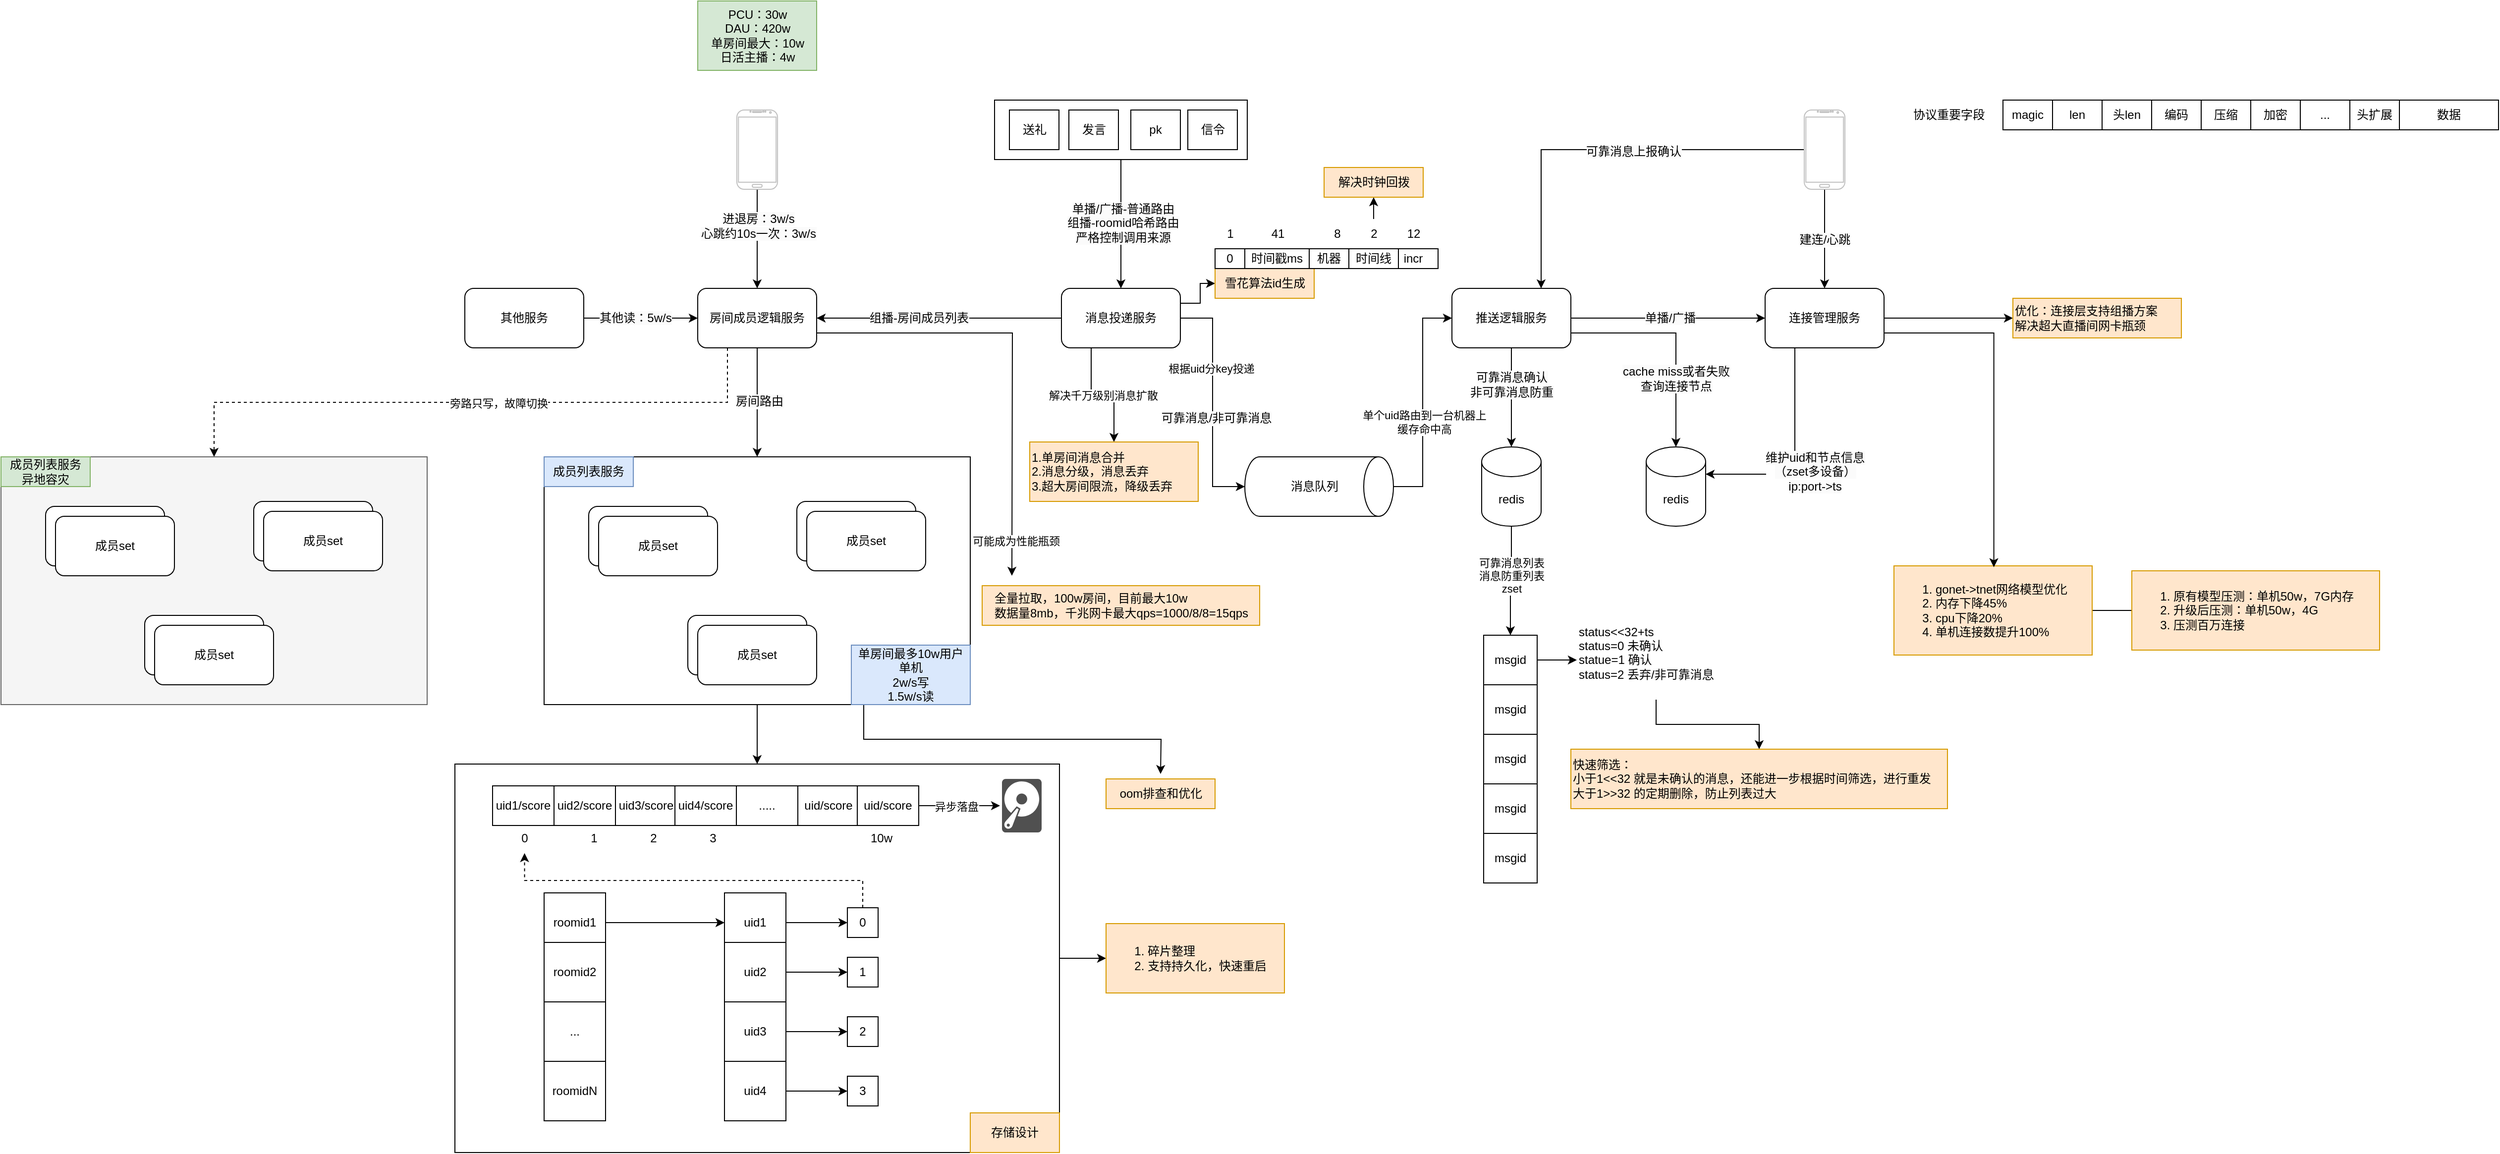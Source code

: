 <mxfile version="24.4.13" type="github" pages="5">
  <diagram name="live" id="U2sys6m2P0nSdcJm8TKS">
    <mxGraphModel dx="2960" dy="867" grid="1" gridSize="10" guides="1" tooltips="1" connect="1" arrows="1" fold="1" page="1" pageScale="1" pageWidth="827" pageHeight="1169" math="0" shadow="0">
      <root>
        <mxCell id="0" />
        <mxCell id="1" parent="0" />
        <mxCell id="x6Jtk6zeUvlKm-oWEQXY-1" value="" style="edgeStyle=orthogonalEdgeStyle;rounded=0;orthogonalLoop=1;jettySize=auto;html=1;" parent="1" source="x6Jtk6zeUvlKm-oWEQXY-2" target="x6Jtk6zeUvlKm-oWEQXY-118" edge="1">
          <mxGeometry relative="1" as="geometry" />
        </mxCell>
        <mxCell id="x6Jtk6zeUvlKm-oWEQXY-2" value="" style="rounded=0;whiteSpace=wrap;html=1;" parent="1" vertex="1">
          <mxGeometry x="-592" y="870" width="610" height="392" as="geometry" />
        </mxCell>
        <mxCell id="x6Jtk6zeUvlKm-oWEQXY-3" style="edgeStyle=orthogonalEdgeStyle;rounded=0;orthogonalLoop=1;jettySize=auto;html=1;exitX=0.5;exitY=1;exitDx=0;exitDy=0;" parent="1" source="x6Jtk6zeUvlKm-oWEQXY-5" target="x6Jtk6zeUvlKm-oWEQXY-2" edge="1">
          <mxGeometry relative="1" as="geometry" />
        </mxCell>
        <mxCell id="x6Jtk6zeUvlKm-oWEQXY-4" style="edgeStyle=orthogonalEdgeStyle;rounded=0;orthogonalLoop=1;jettySize=auto;html=1;exitX=0.75;exitY=1;exitDx=0;exitDy=0;" parent="1" source="x6Jtk6zeUvlKm-oWEQXY-5" edge="1">
          <mxGeometry relative="1" as="geometry">
            <mxPoint x="120" y="880" as="targetPoint" />
          </mxGeometry>
        </mxCell>
        <mxCell id="x6Jtk6zeUvlKm-oWEQXY-5" value="" style="rounded=0;whiteSpace=wrap;html=1;" parent="1" vertex="1">
          <mxGeometry x="-502" y="560" width="430" height="250" as="geometry" />
        </mxCell>
        <mxCell id="x6Jtk6zeUvlKm-oWEQXY-6" value="" style="edgeStyle=orthogonalEdgeStyle;rounded=0;orthogonalLoop=1;jettySize=auto;html=1;" parent="1" source="x6Jtk6zeUvlKm-oWEQXY-7" target="x6Jtk6zeUvlKm-oWEQXY-111" edge="1">
          <mxGeometry relative="1" as="geometry" />
        </mxCell>
        <mxCell id="x6Jtk6zeUvlKm-oWEQXY-7" value="连接管理服务" style="rounded=1;whiteSpace=wrap;html=1;" parent="1" vertex="1">
          <mxGeometry x="730" y="390" width="120" height="60" as="geometry" />
        </mxCell>
        <mxCell id="x6Jtk6zeUvlKm-oWEQXY-8" style="edgeStyle=orthogonalEdgeStyle;rounded=0;orthogonalLoop=1;jettySize=auto;html=1;exitX=1;exitY=0.5;exitDx=0;exitDy=0;entryX=0;entryY=0.5;entryDx=0;entryDy=0;" parent="1" source="x6Jtk6zeUvlKm-oWEQXY-10" target="x6Jtk6zeUvlKm-oWEQXY-7" edge="1">
          <mxGeometry relative="1" as="geometry" />
        </mxCell>
        <mxCell id="x6Jtk6zeUvlKm-oWEQXY-9" value="&lt;span style=&quot;font-size: 12px; background-color: rgb(251, 251, 251);&quot;&gt;单播/广播&lt;/span&gt;" style="edgeLabel;html=1;align=center;verticalAlign=middle;resizable=0;points=[];" parent="x6Jtk6zeUvlKm-oWEQXY-8" vertex="1" connectable="0">
          <mxGeometry x="0.017" relative="1" as="geometry">
            <mxPoint as="offset" />
          </mxGeometry>
        </mxCell>
        <mxCell id="x6Jtk6zeUvlKm-oWEQXY-10" value="推送逻辑服务" style="rounded=1;whiteSpace=wrap;html=1;" parent="1" vertex="1">
          <mxGeometry x="414" y="390" width="120" height="60" as="geometry" />
        </mxCell>
        <mxCell id="x6Jtk6zeUvlKm-oWEQXY-11" style="edgeStyle=orthogonalEdgeStyle;rounded=0;orthogonalLoop=1;jettySize=auto;html=1;exitX=0;exitY=0.5;exitDx=0;exitDy=0;entryX=1;entryY=0.5;entryDx=0;entryDy=0;" parent="1" source="x6Jtk6zeUvlKm-oWEQXY-15" target="x6Jtk6zeUvlKm-oWEQXY-35" edge="1">
          <mxGeometry relative="1" as="geometry" />
        </mxCell>
        <mxCell id="x6Jtk6zeUvlKm-oWEQXY-12" value="&lt;span style=&quot;font-size: 12px; background-color: rgb(251, 251, 251);&quot;&gt;组播-房间成员列表&lt;/span&gt;" style="edgeLabel;html=1;align=center;verticalAlign=middle;resizable=0;points=[];" parent="x6Jtk6zeUvlKm-oWEQXY-11" vertex="1" connectable="0">
          <mxGeometry x="0.16" y="2" relative="1" as="geometry">
            <mxPoint x="-1" y="-2" as="offset" />
          </mxGeometry>
        </mxCell>
        <mxCell id="x6Jtk6zeUvlKm-oWEQXY-13" value="解决千万级别消息扩散" style="edgeStyle=orthogonalEdgeStyle;rounded=0;orthogonalLoop=1;jettySize=auto;html=1;exitX=0.25;exitY=1;exitDx=0;exitDy=0;" parent="1" source="x6Jtk6zeUvlKm-oWEQXY-15" target="x6Jtk6zeUvlKm-oWEQXY-112" edge="1">
          <mxGeometry relative="1" as="geometry">
            <mxPoint as="offset" />
          </mxGeometry>
        </mxCell>
        <mxCell id="x6Jtk6zeUvlKm-oWEQXY-14" style="edgeStyle=orthogonalEdgeStyle;rounded=0;orthogonalLoop=1;jettySize=auto;html=1;exitX=1;exitY=0.25;exitDx=0;exitDy=0;" parent="1" source="x6Jtk6zeUvlKm-oWEQXY-15" target="x6Jtk6zeUvlKm-oWEQXY-129" edge="1">
          <mxGeometry relative="1" as="geometry" />
        </mxCell>
        <mxCell id="x6Jtk6zeUvlKm-oWEQXY-15" value="消息投递服务" style="rounded=1;whiteSpace=wrap;html=1;" parent="1" vertex="1">
          <mxGeometry x="20" y="390" width="120" height="60" as="geometry" />
        </mxCell>
        <mxCell id="x6Jtk6zeUvlKm-oWEQXY-16" style="edgeStyle=orthogonalEdgeStyle;rounded=0;orthogonalLoop=1;jettySize=auto;html=1;exitX=0.5;exitY=0;exitDx=0;exitDy=0;exitPerimeter=0;entryX=0;entryY=0.5;entryDx=0;entryDy=0;" parent="1" source="x6Jtk6zeUvlKm-oWEQXY-18" target="x6Jtk6zeUvlKm-oWEQXY-10" edge="1">
          <mxGeometry relative="1" as="geometry" />
        </mxCell>
        <mxCell id="x6Jtk6zeUvlKm-oWEQXY-17" value="单个uid路由到一台机器上&lt;br&gt;缓存命中高" style="edgeLabel;html=1;align=center;verticalAlign=middle;resizable=0;points=[];" parent="x6Jtk6zeUvlKm-oWEQXY-16" vertex="1" connectable="0">
          <mxGeometry x="0.281" y="-1" relative="1" as="geometry">
            <mxPoint y="52" as="offset" />
          </mxGeometry>
        </mxCell>
        <mxCell id="x6Jtk6zeUvlKm-oWEQXY-18" value="" style="shape=cylinder3;whiteSpace=wrap;html=1;boundedLbl=1;backgroundOutline=1;size=15;rotation=90;" parent="1" vertex="1">
          <mxGeometry x="250" y="515" width="60" height="150" as="geometry" />
        </mxCell>
        <mxCell id="x6Jtk6zeUvlKm-oWEQXY-19" style="edgeStyle=orthogonalEdgeStyle;rounded=0;orthogonalLoop=1;jettySize=auto;html=1;exitX=1;exitY=0.5;exitDx=0;exitDy=0;entryX=0.5;entryY=1;entryDx=0;entryDy=0;entryPerimeter=0;" parent="1" source="x6Jtk6zeUvlKm-oWEQXY-15" target="x6Jtk6zeUvlKm-oWEQXY-18" edge="1">
          <mxGeometry relative="1" as="geometry" />
        </mxCell>
        <mxCell id="x6Jtk6zeUvlKm-oWEQXY-20" value="&lt;span style=&quot;font-size: 12px; background-color: rgb(251, 251, 251);&quot;&gt;可靠消息/非可靠消息&lt;/span&gt;" style="edgeLabel;html=1;align=center;verticalAlign=middle;resizable=0;points=[];" parent="x6Jtk6zeUvlKm-oWEQXY-19" vertex="1" connectable="0">
          <mxGeometry x="0.015" y="3" relative="1" as="geometry">
            <mxPoint y="14" as="offset" />
          </mxGeometry>
        </mxCell>
        <mxCell id="x6Jtk6zeUvlKm-oWEQXY-21" value="根据uid分key投递" style="edgeLabel;html=1;align=center;verticalAlign=middle;resizable=0;points=[];" parent="x6Jtk6zeUvlKm-oWEQXY-19" vertex="1" connectable="0">
          <mxGeometry x="-0.486" y="-2" relative="1" as="geometry">
            <mxPoint y="23" as="offset" />
          </mxGeometry>
        </mxCell>
        <mxCell id="x6Jtk6zeUvlKm-oWEQXY-22" value="消息队列" style="text;html=1;align=center;verticalAlign=middle;resizable=0;points=[];autosize=1;strokeColor=none;fillColor=none;" parent="1" vertex="1">
          <mxGeometry x="240" y="575" width="70" height="30" as="geometry" />
        </mxCell>
        <mxCell id="x6Jtk6zeUvlKm-oWEQXY-23" value="" style="rounded=1;whiteSpace=wrap;html=1;" parent="1" vertex="1">
          <mxGeometry x="-457" y="610" width="120" height="60" as="geometry" />
        </mxCell>
        <mxCell id="x6Jtk6zeUvlKm-oWEQXY-24" value="成员set" style="rounded=1;whiteSpace=wrap;html=1;" parent="1" vertex="1">
          <mxGeometry x="-447" y="620" width="120" height="60" as="geometry" />
        </mxCell>
        <mxCell id="x6Jtk6zeUvlKm-oWEQXY-25" value="" style="rounded=1;whiteSpace=wrap;html=1;" parent="1" vertex="1">
          <mxGeometry x="-357" y="720" width="120" height="60" as="geometry" />
        </mxCell>
        <mxCell id="x6Jtk6zeUvlKm-oWEQXY-26" value="成员set" style="rounded=1;whiteSpace=wrap;html=1;" parent="1" vertex="1">
          <mxGeometry x="-347" y="730" width="120" height="60" as="geometry" />
        </mxCell>
        <mxCell id="x6Jtk6zeUvlKm-oWEQXY-27" value="" style="rounded=1;whiteSpace=wrap;html=1;" parent="1" vertex="1">
          <mxGeometry x="-247" y="605" width="120" height="60" as="geometry" />
        </mxCell>
        <mxCell id="x6Jtk6zeUvlKm-oWEQXY-28" value="成员set" style="rounded=1;whiteSpace=wrap;html=1;" parent="1" vertex="1">
          <mxGeometry x="-237" y="615" width="120" height="60" as="geometry" />
        </mxCell>
        <mxCell id="x6Jtk6zeUvlKm-oWEQXY-29" value="成员列表服务" style="rounded=0;whiteSpace=wrap;html=1;fillColor=#dae8fc;strokeColor=#6c8ebf;" parent="1" vertex="1">
          <mxGeometry x="-502" y="560" width="90" height="30" as="geometry" />
        </mxCell>
        <mxCell id="x6Jtk6zeUvlKm-oWEQXY-30" style="edgeStyle=orthogonalEdgeStyle;rounded=0;orthogonalLoop=1;jettySize=auto;html=1;exitX=0.5;exitY=1;exitDx=0;exitDy=0;" parent="1" source="x6Jtk6zeUvlKm-oWEQXY-35" target="x6Jtk6zeUvlKm-oWEQXY-5" edge="1">
          <mxGeometry relative="1" as="geometry" />
        </mxCell>
        <mxCell id="x6Jtk6zeUvlKm-oWEQXY-31" value="&lt;span style=&quot;font-size: 12px; background-color: rgb(251, 251, 251);&quot;&gt;房间路由&lt;/span&gt;" style="edgeLabel;html=1;align=center;verticalAlign=middle;resizable=0;points=[];" parent="x6Jtk6zeUvlKm-oWEQXY-30" vertex="1" connectable="0">
          <mxGeometry x="-0.025" y="2" relative="1" as="geometry">
            <mxPoint as="offset" />
          </mxGeometry>
        </mxCell>
        <mxCell id="x6Jtk6zeUvlKm-oWEQXY-32" style="edgeStyle=orthogonalEdgeStyle;rounded=0;orthogonalLoop=1;jettySize=auto;html=1;exitX=1;exitY=0.75;exitDx=0;exitDy=0;" parent="1" source="x6Jtk6zeUvlKm-oWEQXY-35" edge="1">
          <mxGeometry relative="1" as="geometry">
            <mxPoint x="-30" y="680" as="targetPoint" />
          </mxGeometry>
        </mxCell>
        <mxCell id="x6Jtk6zeUvlKm-oWEQXY-33" value="可能成为性能瓶颈" style="edgeLabel;html=1;align=center;verticalAlign=middle;resizable=0;points=[];" parent="x6Jtk6zeUvlKm-oWEQXY-32" vertex="1" connectable="0">
          <mxGeometry x="0.16" y="-2" relative="1" as="geometry">
            <mxPoint x="5" y="151" as="offset" />
          </mxGeometry>
        </mxCell>
        <mxCell id="x6Jtk6zeUvlKm-oWEQXY-34" style="edgeStyle=orthogonalEdgeStyle;rounded=0;orthogonalLoop=1;jettySize=auto;html=1;exitX=0.25;exitY=1;exitDx=0;exitDy=0;entryX=0.5;entryY=0;entryDx=0;entryDy=0;dashed=1;" parent="1" source="x6Jtk6zeUvlKm-oWEQXY-35" target="x6Jtk6zeUvlKm-oWEQXY-96" edge="1">
          <mxGeometry relative="1" as="geometry" />
        </mxCell>
        <mxCell id="9cAvgB88gob5KMhP02BU-6" value="旁路只写，故障切换" style="edgeLabel;html=1;align=center;verticalAlign=middle;resizable=0;points=[];" parent="x6Jtk6zeUvlKm-oWEQXY-34" vertex="1" connectable="0">
          <mxGeometry x="-0.089" y="1" relative="1" as="geometry">
            <mxPoint as="offset" />
          </mxGeometry>
        </mxCell>
        <mxCell id="x6Jtk6zeUvlKm-oWEQXY-35" value="房间成员逻辑服务" style="rounded=1;whiteSpace=wrap;html=1;" parent="1" vertex="1">
          <mxGeometry x="-347" y="390" width="120" height="60" as="geometry" />
        </mxCell>
        <mxCell id="x6Jtk6zeUvlKm-oWEQXY-36" value="&lt;span style=&quot;font-size: 12px; background-color: rgb(251, 251, 251);&quot;&gt;建连/心跳&lt;/span&gt;" style="edgeStyle=orthogonalEdgeStyle;rounded=0;orthogonalLoop=1;jettySize=auto;html=1;" parent="1" source="x6Jtk6zeUvlKm-oWEQXY-39" target="x6Jtk6zeUvlKm-oWEQXY-7" edge="1">
          <mxGeometry x="0.011" relative="1" as="geometry">
            <mxPoint as="offset" />
          </mxGeometry>
        </mxCell>
        <mxCell id="x6Jtk6zeUvlKm-oWEQXY-37" style="edgeStyle=orthogonalEdgeStyle;rounded=0;orthogonalLoop=1;jettySize=auto;html=1;entryX=0.75;entryY=0;entryDx=0;entryDy=0;" parent="1" source="x6Jtk6zeUvlKm-oWEQXY-39" target="x6Jtk6zeUvlKm-oWEQXY-10" edge="1">
          <mxGeometry relative="1" as="geometry" />
        </mxCell>
        <mxCell id="x6Jtk6zeUvlKm-oWEQXY-38" value="&lt;span style=&quot;font-size: 12px; background-color: rgb(251, 251, 251);&quot;&gt;可靠消息上报确认&lt;/span&gt;" style="edgeLabel;html=1;align=center;verticalAlign=middle;resizable=0;points=[];" parent="x6Jtk6zeUvlKm-oWEQXY-37" vertex="1" connectable="0">
          <mxGeometry x="-0.148" y="2" relative="1" as="geometry">
            <mxPoint as="offset" />
          </mxGeometry>
        </mxCell>
        <mxCell id="x6Jtk6zeUvlKm-oWEQXY-39" value="" style="verticalLabelPosition=bottom;verticalAlign=top;html=1;shadow=0;dashed=0;strokeWidth=1;shape=mxgraph.android.phone2;strokeColor=#c0c0c0;" parent="1" vertex="1">
          <mxGeometry x="769.48" y="210" width="41.03" height="80" as="geometry" />
        </mxCell>
        <mxCell id="x6Jtk6zeUvlKm-oWEQXY-40" value="redis" style="shape=cylinder3;whiteSpace=wrap;html=1;boundedLbl=1;backgroundOutline=1;size=15;" parent="1" vertex="1">
          <mxGeometry x="610" y="550" width="60" height="80" as="geometry" />
        </mxCell>
        <mxCell id="x6Jtk6zeUvlKm-oWEQXY-41" style="edgeStyle=orthogonalEdgeStyle;rounded=0;orthogonalLoop=1;jettySize=auto;html=1;exitX=0.25;exitY=1;exitDx=0;exitDy=0;entryX=1;entryY=0;entryDx=0;entryDy=27.5;entryPerimeter=0;" parent="1" source="x6Jtk6zeUvlKm-oWEQXY-7" target="x6Jtk6zeUvlKm-oWEQXY-40" edge="1">
          <mxGeometry relative="1" as="geometry" />
        </mxCell>
        <mxCell id="x6Jtk6zeUvlKm-oWEQXY-42" value="&lt;span style=&quot;font-size: 12px; background-color: rgb(251, 251, 251);&quot;&gt;维护uid和节点信息&lt;br&gt;（zset多设备）&lt;br&gt;ip:port-&amp;gt;ts&lt;/span&gt;" style="edgeLabel;html=1;align=center;verticalAlign=middle;resizable=0;points=[];" parent="x6Jtk6zeUvlKm-oWEQXY-41" vertex="1" connectable="0">
          <mxGeometry x="0.396" relative="1" as="geometry">
            <mxPoint x="44" y="-3" as="offset" />
          </mxGeometry>
        </mxCell>
        <mxCell id="x6Jtk6zeUvlKm-oWEQXY-43" value="" style="edgeStyle=orthogonalEdgeStyle;rounded=0;orthogonalLoop=1;jettySize=auto;html=1;" parent="1" source="x6Jtk6zeUvlKm-oWEQXY-45" target="x6Jtk6zeUvlKm-oWEQXY-35" edge="1">
          <mxGeometry relative="1" as="geometry" />
        </mxCell>
        <mxCell id="x6Jtk6zeUvlKm-oWEQXY-44" value="&lt;span style=&quot;font-size: 12px; background-color: rgb(251, 251, 251);&quot;&gt;进退房：3w/s&lt;br&gt;心跳约10s一次：3w/s&lt;br&gt;&lt;/span&gt;" style="edgeLabel;html=1;align=center;verticalAlign=middle;resizable=0;points=[];" parent="x6Jtk6zeUvlKm-oWEQXY-43" vertex="1" connectable="0">
          <mxGeometry x="-0.264" y="1" relative="1" as="geometry">
            <mxPoint as="offset" />
          </mxGeometry>
        </mxCell>
        <mxCell id="x6Jtk6zeUvlKm-oWEQXY-45" value="" style="verticalLabelPosition=bottom;verticalAlign=top;html=1;shadow=0;dashed=0;strokeWidth=1;shape=mxgraph.android.phone2;strokeColor=#c0c0c0;" parent="1" vertex="1">
          <mxGeometry x="-307.51" y="210" width="41.03" height="80" as="geometry" />
        </mxCell>
        <mxCell id="x6Jtk6zeUvlKm-oWEQXY-46" style="edgeStyle=orthogonalEdgeStyle;rounded=0;orthogonalLoop=1;jettySize=auto;html=1;exitX=0.5;exitY=1;exitDx=0;exitDy=0;entryX=0.5;entryY=0;entryDx=0;entryDy=0;" parent="1" source="x6Jtk6zeUvlKm-oWEQXY-48" target="x6Jtk6zeUvlKm-oWEQXY-15" edge="1">
          <mxGeometry relative="1" as="geometry" />
        </mxCell>
        <mxCell id="x6Jtk6zeUvlKm-oWEQXY-47" value="&lt;span style=&quot;font-size: 12px; background-color: rgb(251, 251, 251);&quot;&gt;单播/广播-普通路由&lt;br&gt;组播-roomid哈希路由&lt;br&gt;严格控制调用来源&lt;/span&gt;" style="edgeLabel;html=1;align=center;verticalAlign=middle;resizable=0;points=[];" parent="x6Jtk6zeUvlKm-oWEQXY-46" vertex="1" connectable="0">
          <mxGeometry x="-0.021" y="2" relative="1" as="geometry">
            <mxPoint as="offset" />
          </mxGeometry>
        </mxCell>
        <mxCell id="x6Jtk6zeUvlKm-oWEQXY-48" value="" style="rounded=0;whiteSpace=wrap;html=1;" parent="1" vertex="1">
          <mxGeometry x="-47.5" y="200" width="255" height="60" as="geometry" />
        </mxCell>
        <mxCell id="x6Jtk6zeUvlKm-oWEQXY-49" value="送礼" style="rounded=0;whiteSpace=wrap;html=1;" parent="1" vertex="1">
          <mxGeometry x="-32.5" y="210" width="50" height="40" as="geometry" />
        </mxCell>
        <mxCell id="x6Jtk6zeUvlKm-oWEQXY-50" value="发言" style="rounded=0;whiteSpace=wrap;html=1;" parent="1" vertex="1">
          <mxGeometry x="27.5" y="210" width="50" height="40" as="geometry" />
        </mxCell>
        <mxCell id="x6Jtk6zeUvlKm-oWEQXY-51" value="pk" style="rounded=0;whiteSpace=wrap;html=1;" parent="1" vertex="1">
          <mxGeometry x="90" y="210" width="50" height="40" as="geometry" />
        </mxCell>
        <mxCell id="x6Jtk6zeUvlKm-oWEQXY-52" value="信令" style="rounded=0;whiteSpace=wrap;html=1;" parent="1" vertex="1">
          <mxGeometry x="147.5" y="210" width="50" height="40" as="geometry" />
        </mxCell>
        <mxCell id="x6Jtk6zeUvlKm-oWEQXY-53" style="edgeStyle=orthogonalEdgeStyle;rounded=0;orthogonalLoop=1;jettySize=auto;html=1;exitX=1;exitY=0.75;exitDx=0;exitDy=0;entryX=0.5;entryY=0;entryDx=0;entryDy=0;entryPerimeter=0;" parent="1" source="x6Jtk6zeUvlKm-oWEQXY-10" target="x6Jtk6zeUvlKm-oWEQXY-40" edge="1">
          <mxGeometry relative="1" as="geometry" />
        </mxCell>
        <mxCell id="x6Jtk6zeUvlKm-oWEQXY-54" value="&lt;span style=&quot;font-size: 12px; background-color: rgb(251, 251, 251);&quot;&gt;cache miss或者失败&lt;br&gt;查询连接节点&lt;/span&gt;" style="edgeLabel;html=1;align=center;verticalAlign=middle;resizable=0;points=[];" parent="x6Jtk6zeUvlKm-oWEQXY-53" vertex="1" connectable="0">
          <mxGeometry x="0.152" relative="1" as="geometry">
            <mxPoint y="24" as="offset" />
          </mxGeometry>
        </mxCell>
        <mxCell id="x6Jtk6zeUvlKm-oWEQXY-55" value="" style="edgeStyle=orthogonalEdgeStyle;rounded=0;orthogonalLoop=1;jettySize=auto;html=1;" parent="1" source="x6Jtk6zeUvlKm-oWEQXY-57" target="x6Jtk6zeUvlKm-oWEQXY-119" edge="1">
          <mxGeometry relative="1" as="geometry" />
        </mxCell>
        <mxCell id="x6Jtk6zeUvlKm-oWEQXY-56" value="可靠消息列表&lt;br&gt;消息防重列表&lt;br&gt;zset" style="edgeLabel;html=1;align=center;verticalAlign=middle;resizable=0;points=[];" parent="x6Jtk6zeUvlKm-oWEQXY-55" vertex="1" connectable="0">
          <mxGeometry x="-0.084" relative="1" as="geometry">
            <mxPoint y="-1" as="offset" />
          </mxGeometry>
        </mxCell>
        <mxCell id="x6Jtk6zeUvlKm-oWEQXY-57" value="redis" style="shape=cylinder3;whiteSpace=wrap;html=1;boundedLbl=1;backgroundOutline=1;size=15;" parent="1" vertex="1">
          <mxGeometry x="444" y="550" width="60" height="80" as="geometry" />
        </mxCell>
        <mxCell id="x6Jtk6zeUvlKm-oWEQXY-58" style="edgeStyle=orthogonalEdgeStyle;rounded=0;orthogonalLoop=1;jettySize=auto;html=1;exitX=0.5;exitY=1;exitDx=0;exitDy=0;entryX=0.5;entryY=0;entryDx=0;entryDy=0;entryPerimeter=0;" parent="1" source="x6Jtk6zeUvlKm-oWEQXY-10" target="x6Jtk6zeUvlKm-oWEQXY-57" edge="1">
          <mxGeometry relative="1" as="geometry" />
        </mxCell>
        <mxCell id="x6Jtk6zeUvlKm-oWEQXY-59" value="&lt;span style=&quot;font-size: 12px; background-color: rgb(251, 251, 251);&quot;&gt;可靠消息确认&lt;br&gt;非可靠消息防重&lt;/span&gt;" style="edgeLabel;html=1;align=center;verticalAlign=middle;resizable=0;points=[];" parent="x6Jtk6zeUvlKm-oWEQXY-58" vertex="1" connectable="0">
          <mxGeometry x="-0.264" relative="1" as="geometry">
            <mxPoint as="offset" />
          </mxGeometry>
        </mxCell>
        <mxCell id="x6Jtk6zeUvlKm-oWEQXY-60" value="" style="rounded=0;whiteSpace=wrap;html=1;" parent="1" vertex="1">
          <mxGeometry x="-554" y="892" width="430" height="40" as="geometry" />
        </mxCell>
        <mxCell id="x6Jtk6zeUvlKm-oWEQXY-61" value="uid1/score" style="rounded=0;whiteSpace=wrap;html=1;" parent="1" vertex="1">
          <mxGeometry x="-554" y="892" width="62" height="40" as="geometry" />
        </mxCell>
        <mxCell id="x6Jtk6zeUvlKm-oWEQXY-62" value="uid2/score" style="rounded=0;whiteSpace=wrap;html=1;" parent="1" vertex="1">
          <mxGeometry x="-492" y="892" width="62" height="40" as="geometry" />
        </mxCell>
        <mxCell id="x6Jtk6zeUvlKm-oWEQXY-63" value="uid3/score" style="rounded=0;whiteSpace=wrap;html=1;" parent="1" vertex="1">
          <mxGeometry x="-430" y="892" width="62" height="40" as="geometry" />
        </mxCell>
        <mxCell id="x6Jtk6zeUvlKm-oWEQXY-64" value="uid4/score" style="rounded=0;whiteSpace=wrap;html=1;" parent="1" vertex="1">
          <mxGeometry x="-369.99" y="892" width="62" height="40" as="geometry" />
        </mxCell>
        <mxCell id="x6Jtk6zeUvlKm-oWEQXY-65" value="....." style="rounded=0;whiteSpace=wrap;html=1;" parent="1" vertex="1">
          <mxGeometry x="-307.99" y="892" width="62" height="40" as="geometry" />
        </mxCell>
        <mxCell id="x6Jtk6zeUvlKm-oWEQXY-66" value="uid/score" style="rounded=0;whiteSpace=wrap;html=1;" parent="1" vertex="1">
          <mxGeometry x="-245.99" y="892" width="62" height="40" as="geometry" />
        </mxCell>
        <mxCell id="x6Jtk6zeUvlKm-oWEQXY-67" value="" style="edgeStyle=orthogonalEdgeStyle;rounded=0;orthogonalLoop=1;jettySize=auto;html=1;" parent="1" source="x6Jtk6zeUvlKm-oWEQXY-69" edge="1">
          <mxGeometry relative="1" as="geometry">
            <mxPoint x="-42" y="912.0" as="targetPoint" />
          </mxGeometry>
        </mxCell>
        <mxCell id="x6Jtk6zeUvlKm-oWEQXY-68" value="异步落盘" style="edgeLabel;html=1;align=center;verticalAlign=middle;resizable=0;points=[];" parent="x6Jtk6zeUvlKm-oWEQXY-67" vertex="1" connectable="0">
          <mxGeometry x="-0.082" y="-1" relative="1" as="geometry">
            <mxPoint as="offset" />
          </mxGeometry>
        </mxCell>
        <mxCell id="x6Jtk6zeUvlKm-oWEQXY-69" value="uid/score" style="rounded=0;whiteSpace=wrap;html=1;" parent="1" vertex="1">
          <mxGeometry x="-186" y="892" width="62" height="40" as="geometry" />
        </mxCell>
        <mxCell id="x6Jtk6zeUvlKm-oWEQXY-70" value="" style="rounded=0;whiteSpace=wrap;html=1;" parent="1" vertex="1">
          <mxGeometry x="-320" y="1000" width="62" height="230" as="geometry" />
        </mxCell>
        <mxCell id="x6Jtk6zeUvlKm-oWEQXY-71" value="" style="edgeStyle=orthogonalEdgeStyle;rounded=0;orthogonalLoop=1;jettySize=auto;html=1;" parent="1" source="x6Jtk6zeUvlKm-oWEQXY-72" target="x6Jtk6zeUvlKm-oWEQXY-80" edge="1">
          <mxGeometry relative="1" as="geometry" />
        </mxCell>
        <mxCell id="x6Jtk6zeUvlKm-oWEQXY-72" value="uid1" style="rounded=0;whiteSpace=wrap;html=1;" parent="1" vertex="1">
          <mxGeometry x="-320" y="1000" width="62" height="60" as="geometry" />
        </mxCell>
        <mxCell id="x6Jtk6zeUvlKm-oWEQXY-73" value="" style="edgeStyle=orthogonalEdgeStyle;rounded=0;orthogonalLoop=1;jettySize=auto;html=1;" parent="1" source="x6Jtk6zeUvlKm-oWEQXY-74" target="x6Jtk6zeUvlKm-oWEQXY-81" edge="1">
          <mxGeometry relative="1" as="geometry" />
        </mxCell>
        <mxCell id="x6Jtk6zeUvlKm-oWEQXY-74" value="uid2" style="rounded=0;whiteSpace=wrap;html=1;" parent="1" vertex="1">
          <mxGeometry x="-320" y="1050" width="62" height="60" as="geometry" />
        </mxCell>
        <mxCell id="x6Jtk6zeUvlKm-oWEQXY-75" value="" style="edgeStyle=orthogonalEdgeStyle;rounded=0;orthogonalLoop=1;jettySize=auto;html=1;" parent="1" source="x6Jtk6zeUvlKm-oWEQXY-76" target="x6Jtk6zeUvlKm-oWEQXY-82" edge="1">
          <mxGeometry relative="1" as="geometry" />
        </mxCell>
        <mxCell id="x6Jtk6zeUvlKm-oWEQXY-76" value="uid3" style="rounded=0;whiteSpace=wrap;html=1;" parent="1" vertex="1">
          <mxGeometry x="-320" y="1110" width="62" height="60" as="geometry" />
        </mxCell>
        <mxCell id="x6Jtk6zeUvlKm-oWEQXY-77" value="" style="edgeStyle=orthogonalEdgeStyle;rounded=0;orthogonalLoop=1;jettySize=auto;html=1;" parent="1" source="x6Jtk6zeUvlKm-oWEQXY-78" target="x6Jtk6zeUvlKm-oWEQXY-83" edge="1">
          <mxGeometry relative="1" as="geometry" />
        </mxCell>
        <mxCell id="x6Jtk6zeUvlKm-oWEQXY-78" value="uid4" style="rounded=0;whiteSpace=wrap;html=1;" parent="1" vertex="1">
          <mxGeometry x="-320" y="1170" width="62" height="60" as="geometry" />
        </mxCell>
        <mxCell id="x6Jtk6zeUvlKm-oWEQXY-79" style="edgeStyle=orthogonalEdgeStyle;rounded=0;orthogonalLoop=1;jettySize=auto;html=1;exitX=0.5;exitY=0;exitDx=0;exitDy=0;entryX=0.509;entryY=0.997;entryDx=0;entryDy=0;entryPerimeter=0;dashed=1;" parent="1" source="x6Jtk6zeUvlKm-oWEQXY-80" target="x6Jtk6zeUvlKm-oWEQXY-84" edge="1">
          <mxGeometry relative="1" as="geometry" />
        </mxCell>
        <mxCell id="x6Jtk6zeUvlKm-oWEQXY-80" value="0" style="rounded=0;whiteSpace=wrap;html=1;" parent="1" vertex="1">
          <mxGeometry x="-196" y="1015" width="31" height="30" as="geometry" />
        </mxCell>
        <mxCell id="x6Jtk6zeUvlKm-oWEQXY-81" value="1" style="rounded=0;whiteSpace=wrap;html=1;" parent="1" vertex="1">
          <mxGeometry x="-196" y="1065" width="31" height="30" as="geometry" />
        </mxCell>
        <mxCell id="x6Jtk6zeUvlKm-oWEQXY-82" value="2" style="rounded=0;whiteSpace=wrap;html=1;" parent="1" vertex="1">
          <mxGeometry x="-196" y="1125" width="31" height="30" as="geometry" />
        </mxCell>
        <mxCell id="x6Jtk6zeUvlKm-oWEQXY-83" value="3" style="rounded=0;whiteSpace=wrap;html=1;" parent="1" vertex="1">
          <mxGeometry x="-196" y="1185" width="31" height="30" as="geometry" />
        </mxCell>
        <mxCell id="x6Jtk6zeUvlKm-oWEQXY-84" value="0" style="text;html=1;align=center;verticalAlign=middle;resizable=0;points=[];autosize=1;strokeColor=none;fillColor=none;" parent="1" vertex="1">
          <mxGeometry x="-537" y="930" width="30" height="30" as="geometry" />
        </mxCell>
        <mxCell id="x6Jtk6zeUvlKm-oWEQXY-85" value="1" style="text;html=1;align=center;verticalAlign=middle;resizable=0;points=[];autosize=1;strokeColor=none;fillColor=none;" parent="1" vertex="1">
          <mxGeometry x="-467" y="930" width="30" height="30" as="geometry" />
        </mxCell>
        <mxCell id="x6Jtk6zeUvlKm-oWEQXY-86" value="2" style="text;html=1;align=center;verticalAlign=middle;resizable=0;points=[];autosize=1;strokeColor=none;fillColor=none;" parent="1" vertex="1">
          <mxGeometry x="-407" y="930" width="30" height="30" as="geometry" />
        </mxCell>
        <mxCell id="x6Jtk6zeUvlKm-oWEQXY-87" value="3" style="text;html=1;align=center;verticalAlign=middle;resizable=0;points=[];autosize=1;strokeColor=none;fillColor=none;" parent="1" vertex="1">
          <mxGeometry x="-347" y="930" width="30" height="30" as="geometry" />
        </mxCell>
        <mxCell id="x6Jtk6zeUvlKm-oWEQXY-88" value="10w" style="text;html=1;align=center;verticalAlign=middle;resizable=0;points=[];autosize=1;strokeColor=none;fillColor=none;" parent="1" vertex="1">
          <mxGeometry x="-187" y="930" width="50" height="30" as="geometry" />
        </mxCell>
        <mxCell id="x6Jtk6zeUvlKm-oWEQXY-89" value="存储设计" style="rounded=0;whiteSpace=wrap;html=1;fillColor=#ffe6cc;strokeColor=#d79b00;" parent="1" vertex="1">
          <mxGeometry x="-72" y="1222" width="90" height="40" as="geometry" />
        </mxCell>
        <mxCell id="x6Jtk6zeUvlKm-oWEQXY-90" value="" style="rounded=0;whiteSpace=wrap;html=1;" parent="1" vertex="1">
          <mxGeometry x="-502" y="1000" width="62" height="230" as="geometry" />
        </mxCell>
        <mxCell id="x6Jtk6zeUvlKm-oWEQXY-91" style="edgeStyle=orthogonalEdgeStyle;rounded=0;orthogonalLoop=1;jettySize=auto;html=1;exitX=1;exitY=0.5;exitDx=0;exitDy=0;entryX=0;entryY=0.5;entryDx=0;entryDy=0;" parent="1" source="x6Jtk6zeUvlKm-oWEQXY-92" target="x6Jtk6zeUvlKm-oWEQXY-72" edge="1">
          <mxGeometry relative="1" as="geometry" />
        </mxCell>
        <mxCell id="x6Jtk6zeUvlKm-oWEQXY-92" value="roomid1" style="rounded=0;whiteSpace=wrap;html=1;" parent="1" vertex="1">
          <mxGeometry x="-502" y="1000" width="62" height="60" as="geometry" />
        </mxCell>
        <mxCell id="x6Jtk6zeUvlKm-oWEQXY-93" value="roomid2" style="rounded=0;whiteSpace=wrap;html=1;" parent="1" vertex="1">
          <mxGeometry x="-502" y="1050" width="62" height="60" as="geometry" />
        </mxCell>
        <mxCell id="x6Jtk6zeUvlKm-oWEQXY-94" value="..." style="rounded=0;whiteSpace=wrap;html=1;" parent="1" vertex="1">
          <mxGeometry x="-502" y="1110" width="62" height="60" as="geometry" />
        </mxCell>
        <mxCell id="x6Jtk6zeUvlKm-oWEQXY-95" value="roomidN" style="rounded=0;whiteSpace=wrap;html=1;" parent="1" vertex="1">
          <mxGeometry x="-502" y="1170" width="62" height="60" as="geometry" />
        </mxCell>
        <mxCell id="x6Jtk6zeUvlKm-oWEQXY-96" value="" style="rounded=0;whiteSpace=wrap;html=1;fillColor=#f5f5f5;fontColor=#333333;strokeColor=#666666;" parent="1" vertex="1">
          <mxGeometry x="-1050" y="560" width="430" height="250" as="geometry" />
        </mxCell>
        <mxCell id="x6Jtk6zeUvlKm-oWEQXY-97" value="" style="rounded=1;whiteSpace=wrap;html=1;" parent="1" vertex="1">
          <mxGeometry x="-1005" y="610" width="120" height="60" as="geometry" />
        </mxCell>
        <mxCell id="x6Jtk6zeUvlKm-oWEQXY-98" value="成员set" style="rounded=1;whiteSpace=wrap;html=1;" parent="1" vertex="1">
          <mxGeometry x="-995" y="620" width="120" height="60" as="geometry" />
        </mxCell>
        <mxCell id="x6Jtk6zeUvlKm-oWEQXY-99" value="" style="rounded=1;whiteSpace=wrap;html=1;" parent="1" vertex="1">
          <mxGeometry x="-905" y="720" width="120" height="60" as="geometry" />
        </mxCell>
        <mxCell id="x6Jtk6zeUvlKm-oWEQXY-100" value="成员set" style="rounded=1;whiteSpace=wrap;html=1;" parent="1" vertex="1">
          <mxGeometry x="-895" y="730" width="120" height="60" as="geometry" />
        </mxCell>
        <mxCell id="x6Jtk6zeUvlKm-oWEQXY-101" value="" style="rounded=1;whiteSpace=wrap;html=1;" parent="1" vertex="1">
          <mxGeometry x="-795" y="605" width="120" height="60" as="geometry" />
        </mxCell>
        <mxCell id="x6Jtk6zeUvlKm-oWEQXY-102" value="成员set" style="rounded=1;whiteSpace=wrap;html=1;" parent="1" vertex="1">
          <mxGeometry x="-785" y="615" width="120" height="60" as="geometry" />
        </mxCell>
        <mxCell id="x6Jtk6zeUvlKm-oWEQXY-103" value="成员列表服务&lt;br&gt;异地容灾" style="rounded=0;whiteSpace=wrap;html=1;fillColor=#d5e8d4;strokeColor=#82b366;" parent="1" vertex="1">
          <mxGeometry x="-1050" y="560" width="90" height="30" as="geometry" />
        </mxCell>
        <mxCell id="x6Jtk6zeUvlKm-oWEQXY-104" value="PCU：30w&lt;br&gt;DAU：420w&lt;br&gt;单房间最大：10w&lt;br&gt;日活主播：4w" style="text;html=1;align=center;verticalAlign=middle;resizable=0;points=[];autosize=1;strokeColor=#82b366;fillColor=#d5e8d4;" parent="1" vertex="1">
          <mxGeometry x="-347" y="100" width="120" height="70" as="geometry" />
        </mxCell>
        <mxCell id="x6Jtk6zeUvlKm-oWEQXY-105" value="" style="edgeStyle=orthogonalEdgeStyle;rounded=0;orthogonalLoop=1;jettySize=auto;html=1;" parent="1" source="x6Jtk6zeUvlKm-oWEQXY-107" target="x6Jtk6zeUvlKm-oWEQXY-35" edge="1">
          <mxGeometry relative="1" as="geometry" />
        </mxCell>
        <mxCell id="x6Jtk6zeUvlKm-oWEQXY-106" value="&lt;span style=&quot;font-size: 12px; background-color: rgb(251, 251, 251);&quot;&gt;其他读：5w/s&lt;/span&gt;" style="edgeLabel;html=1;align=center;verticalAlign=middle;resizable=0;points=[];" parent="x6Jtk6zeUvlKm-oWEQXY-105" vertex="1" connectable="0">
          <mxGeometry x="-0.106" relative="1" as="geometry">
            <mxPoint as="offset" />
          </mxGeometry>
        </mxCell>
        <mxCell id="x6Jtk6zeUvlKm-oWEQXY-107" value="其他服务" style="rounded=1;whiteSpace=wrap;html=1;" parent="1" vertex="1">
          <mxGeometry x="-582" y="390" width="120" height="60" as="geometry" />
        </mxCell>
        <mxCell id="x6Jtk6zeUvlKm-oWEQXY-108" value="单房间最多10w用户&lt;br&gt;&lt;span style=&quot;text-wrap: nowrap;&quot;&gt;单机&lt;/span&gt;&lt;div style=&quot;text-wrap: nowrap;&quot;&gt;2w/s写&lt;br&gt;1.5w/s读&lt;/div&gt;" style="rounded=0;whiteSpace=wrap;html=1;fillColor=#dae8fc;strokeColor=#6c8ebf;" parent="1" vertex="1">
          <mxGeometry x="-192" y="750" width="120" height="60" as="geometry" />
        </mxCell>
        <mxCell id="x6Jtk6zeUvlKm-oWEQXY-109" value="" style="edgeStyle=orthogonalEdgeStyle;rounded=0;orthogonalLoop=1;jettySize=auto;html=1;" parent="1" source="x6Jtk6zeUvlKm-oWEQXY-110" edge="1">
          <mxGeometry relative="1" as="geometry">
            <mxPoint x="1170" y="715" as="targetPoint" />
          </mxGeometry>
        </mxCell>
        <mxCell id="x6Jtk6zeUvlKm-oWEQXY-110" value="&lt;ol&gt;&lt;li&gt;&lt;span style=&quot;background-color: initial;&quot;&gt;gonet-&amp;gt;tnet网络模型优化&lt;/span&gt;&lt;br&gt;&lt;/li&gt;&lt;li&gt;内存下降45%&lt;/li&gt;&lt;li&gt;cpu下降20%&lt;/li&gt;&lt;li&gt;单机连接数提升100%&lt;/li&gt;&lt;/ol&gt;" style="text;html=1;align=left;verticalAlign=middle;resizable=0;points=[];autosize=1;strokeColor=#d79b00;fillColor=#ffe6cc;" parent="1" vertex="1">
          <mxGeometry x="860" y="670" width="200" height="90" as="geometry" />
        </mxCell>
        <mxCell id="x6Jtk6zeUvlKm-oWEQXY-111" value="优化：连接层支持组播方案&lt;br&gt;解决超大直播间网卡瓶颈" style="text;html=1;align=left;verticalAlign=middle;resizable=0;points=[];autosize=1;strokeColor=#d79b00;fillColor=#ffe6cc;" parent="1" vertex="1">
          <mxGeometry x="980" y="400" width="170" height="40" as="geometry" />
        </mxCell>
        <mxCell id="x6Jtk6zeUvlKm-oWEQXY-112" value="1.单房间消息合并&lt;br&gt;2.消息分级，消息丢弃&lt;br&gt;3.超大房间限流，降级丢弃" style="text;html=1;align=left;verticalAlign=middle;resizable=0;points=[];autosize=1;strokeColor=#d79b00;fillColor=#ffe6cc;" parent="1" vertex="1">
          <mxGeometry x="-12" y="545" width="170" height="60" as="geometry" />
        </mxCell>
        <mxCell id="x6Jtk6zeUvlKm-oWEQXY-113" value="&lt;div style=&quot;text-align: left;&quot;&gt;&lt;span style=&quot;background-color: initial;&quot;&gt;全量拉取，100w房间，目前最大10w&lt;/span&gt;&lt;/div&gt;&lt;div&gt;数据量8mb，千兆网卡最大qps=1000/8/8=15qps&lt;/div&gt;" style="text;html=1;align=center;verticalAlign=middle;resizable=0;points=[];autosize=1;strokeColor=#d79b00;fillColor=#ffe6cc;" parent="1" vertex="1">
          <mxGeometry x="-60" y="690" width="280" height="40" as="geometry" />
        </mxCell>
        <mxCell id="x6Jtk6zeUvlKm-oWEQXY-114" value="" style="sketch=0;pointerEvents=1;shadow=0;dashed=0;html=1;strokeColor=none;fillColor=#505050;labelPosition=center;verticalLabelPosition=bottom;verticalAlign=top;outlineConnect=0;align=center;shape=mxgraph.office.devices.hard_disk;" parent="1" vertex="1">
          <mxGeometry x="-40" y="885" width="40" height="54" as="geometry" />
        </mxCell>
        <mxCell id="x6Jtk6zeUvlKm-oWEQXY-115" style="edgeStyle=orthogonalEdgeStyle;rounded=0;orthogonalLoop=1;jettySize=auto;html=1;exitX=1;exitY=0.75;exitDx=0;exitDy=0;entryX=0.504;entryY=0.015;entryDx=0;entryDy=0;entryPerimeter=0;" parent="1" source="x6Jtk6zeUvlKm-oWEQXY-7" target="x6Jtk6zeUvlKm-oWEQXY-110" edge="1">
          <mxGeometry relative="1" as="geometry" />
        </mxCell>
        <mxCell id="x6Jtk6zeUvlKm-oWEQXY-116" value="oom排查和优化" style="text;html=1;align=center;verticalAlign=middle;resizable=0;points=[];autosize=1;strokeColor=#d79b00;fillColor=#ffe6cc;" parent="1" vertex="1">
          <mxGeometry x="65" y="885" width="110" height="30" as="geometry" />
        </mxCell>
        <mxCell id="x6Jtk6zeUvlKm-oWEQXY-117" value="&lt;ol&gt;&lt;li&gt;原有模型压测：单机50w，7G内存&lt;/li&gt;&lt;li&gt;升级后压测：单机50w，4G&lt;/li&gt;&lt;li&gt;压测百万连接&lt;/li&gt;&lt;/ol&gt;" style="text;html=1;align=left;verticalAlign=middle;resizable=0;points=[];autosize=1;strokeColor=#d79b00;fillColor=#ffe6cc;" parent="1" vertex="1">
          <mxGeometry x="1100" y="675" width="250" height="80" as="geometry" />
        </mxCell>
        <mxCell id="x6Jtk6zeUvlKm-oWEQXY-118" value="&lt;ol&gt;&lt;li&gt;碎片整理&lt;/li&gt;&lt;li&gt;支持持久化，快速重启&lt;/li&gt;&lt;/ol&gt;" style="text;html=1;align=left;verticalAlign=middle;resizable=0;points=[];autosize=1;strokeColor=#d79b00;fillColor=#ffe6cc;" parent="1" vertex="1">
          <mxGeometry x="65" y="1031" width="180" height="70" as="geometry" />
        </mxCell>
        <mxCell id="x6Jtk6zeUvlKm-oWEQXY-119" value="" style="rounded=0;whiteSpace=wrap;html=1;" parent="1" vertex="1">
          <mxGeometry x="446" y="740" width="54" height="250" as="geometry" />
        </mxCell>
        <mxCell id="x6Jtk6zeUvlKm-oWEQXY-120" value="" style="edgeStyle=orthogonalEdgeStyle;rounded=0;orthogonalLoop=1;jettySize=auto;html=1;" parent="1" source="x6Jtk6zeUvlKm-oWEQXY-121" target="x6Jtk6zeUvlKm-oWEQXY-123" edge="1">
          <mxGeometry relative="1" as="geometry" />
        </mxCell>
        <mxCell id="x6Jtk6zeUvlKm-oWEQXY-121" value="msgid" style="rounded=0;whiteSpace=wrap;html=1;" parent="1" vertex="1">
          <mxGeometry x="446" y="740" width="54" height="50" as="geometry" />
        </mxCell>
        <mxCell id="x6Jtk6zeUvlKm-oWEQXY-122" value="" style="edgeStyle=orthogonalEdgeStyle;rounded=0;orthogonalLoop=1;jettySize=auto;html=1;" parent="1" source="x6Jtk6zeUvlKm-oWEQXY-123" target="x6Jtk6zeUvlKm-oWEQXY-128" edge="1">
          <mxGeometry relative="1" as="geometry" />
        </mxCell>
        <mxCell id="x6Jtk6zeUvlKm-oWEQXY-123" value="status&amp;lt;&amp;lt;32+ts&lt;br&gt;status=0 未确认&lt;div&gt;statue=1 确认&lt;/div&gt;&lt;div&gt;status=2 丢弃/非可靠消息&lt;br&gt;&lt;/div&gt;&lt;div&gt;&lt;br&gt;&lt;/div&gt;" style="text;html=1;align=left;verticalAlign=middle;resizable=0;points=[];autosize=1;strokeColor=none;fillColor=none;" parent="1" vertex="1">
          <mxGeometry x="540" y="725" width="160" height="80" as="geometry" />
        </mxCell>
        <mxCell id="x6Jtk6zeUvlKm-oWEQXY-124" value="msgid" style="rounded=0;whiteSpace=wrap;html=1;" parent="1" vertex="1">
          <mxGeometry x="446" y="790" width="54" height="50" as="geometry" />
        </mxCell>
        <mxCell id="x6Jtk6zeUvlKm-oWEQXY-125" value="msgid" style="rounded=0;whiteSpace=wrap;html=1;" parent="1" vertex="1">
          <mxGeometry x="446" y="840" width="54" height="50" as="geometry" />
        </mxCell>
        <mxCell id="x6Jtk6zeUvlKm-oWEQXY-126" value="msgid" style="rounded=0;whiteSpace=wrap;html=1;" parent="1" vertex="1">
          <mxGeometry x="446" y="890" width="54" height="50" as="geometry" />
        </mxCell>
        <mxCell id="x6Jtk6zeUvlKm-oWEQXY-127" value="msgid" style="rounded=0;whiteSpace=wrap;html=1;" parent="1" vertex="1">
          <mxGeometry x="446" y="940" width="54" height="50" as="geometry" />
        </mxCell>
        <mxCell id="x6Jtk6zeUvlKm-oWEQXY-128" value="快速筛选：&lt;div&gt;小于1&amp;lt;&amp;lt;32 就是未确认的消息，还能进一步根据时间筛选，进行重发&lt;/div&gt;&lt;div&gt;大于1&amp;gt;&amp;gt;32 的定期删除，防止列表过大&lt;/div&gt;" style="text;html=1;align=left;verticalAlign=middle;resizable=0;points=[];autosize=1;strokeColor=#d79b00;fillColor=#ffe6cc;" parent="1" vertex="1">
          <mxGeometry x="534" y="855" width="380" height="60" as="geometry" />
        </mxCell>
        <mxCell id="x6Jtk6zeUvlKm-oWEQXY-129" value="雪花算法id生成" style="text;html=1;align=center;verticalAlign=middle;resizable=0;points=[];autosize=1;strokeColor=#d79b00;fillColor=#ffe6cc;" parent="1" vertex="1">
          <mxGeometry x="175" y="370" width="100" height="30" as="geometry" />
        </mxCell>
        <mxCell id="x6Jtk6zeUvlKm-oWEQXY-130" value="" style="rounded=0;whiteSpace=wrap;html=1;" parent="1" vertex="1">
          <mxGeometry x="205" y="350" width="185" height="20" as="geometry" />
        </mxCell>
        <mxCell id="x6Jtk6zeUvlKm-oWEQXY-131" value="时间戳ms" style="rounded=0;whiteSpace=wrap;html=1;" parent="1" vertex="1">
          <mxGeometry x="205" y="350" width="65" height="20" as="geometry" />
        </mxCell>
        <mxCell id="x6Jtk6zeUvlKm-oWEQXY-132" value="机器" style="rounded=0;whiteSpace=wrap;html=1;" parent="1" vertex="1">
          <mxGeometry x="270" y="350" width="40" height="20" as="geometry" />
        </mxCell>
        <mxCell id="x6Jtk6zeUvlKm-oWEQXY-133" value="incr" style="rounded=0;whiteSpace=wrap;html=1;" parent="1" vertex="1">
          <mxGeometry x="350" y="350" width="50" height="20" as="geometry" />
        </mxCell>
        <mxCell id="x6Jtk6zeUvlKm-oWEQXY-134" value="41" style="text;html=1;align=center;verticalAlign=middle;resizable=0;points=[];autosize=1;strokeColor=none;fillColor=none;" parent="1" vertex="1">
          <mxGeometry x="217.5" y="320" width="40" height="30" as="geometry" />
        </mxCell>
        <mxCell id="x6Jtk6zeUvlKm-oWEQXY-135" value="8" style="text;html=1;align=center;verticalAlign=middle;resizable=0;points=[];autosize=1;strokeColor=none;fillColor=none;" parent="1" vertex="1">
          <mxGeometry x="282.5" y="320" width="30" height="30" as="geometry" />
        </mxCell>
        <mxCell id="x6Jtk6zeUvlKm-oWEQXY-136" value="12" style="text;html=1;align=center;verticalAlign=middle;resizable=0;points=[];autosize=1;strokeColor=none;fillColor=none;" parent="1" vertex="1">
          <mxGeometry x="355" y="320" width="40" height="30" as="geometry" />
        </mxCell>
        <mxCell id="x6Jtk6zeUvlKm-oWEQXY-137" value="时间线" style="rounded=0;whiteSpace=wrap;html=1;" parent="1" vertex="1">
          <mxGeometry x="310" y="350" width="50" height="20" as="geometry" />
        </mxCell>
        <mxCell id="x6Jtk6zeUvlKm-oWEQXY-138" value="" style="edgeStyle=orthogonalEdgeStyle;rounded=0;orthogonalLoop=1;jettySize=auto;html=1;" parent="1" source="x6Jtk6zeUvlKm-oWEQXY-139" target="x6Jtk6zeUvlKm-oWEQXY-142" edge="1">
          <mxGeometry relative="1" as="geometry" />
        </mxCell>
        <mxCell id="x6Jtk6zeUvlKm-oWEQXY-139" value="2" style="text;html=1;align=center;verticalAlign=middle;resizable=0;points=[];autosize=1;strokeColor=none;fillColor=none;" parent="1" vertex="1">
          <mxGeometry x="320" y="320" width="30" height="30" as="geometry" />
        </mxCell>
        <mxCell id="x6Jtk6zeUvlKm-oWEQXY-140" value="0" style="rounded=0;whiteSpace=wrap;html=1;" parent="1" vertex="1">
          <mxGeometry x="175" y="350" width="30" height="20" as="geometry" />
        </mxCell>
        <mxCell id="x6Jtk6zeUvlKm-oWEQXY-141" value="1" style="text;html=1;align=center;verticalAlign=middle;resizable=0;points=[];autosize=1;strokeColor=none;fillColor=none;" parent="1" vertex="1">
          <mxGeometry x="175" y="320" width="30" height="30" as="geometry" />
        </mxCell>
        <mxCell id="x6Jtk6zeUvlKm-oWEQXY-142" value="解决时钟回拨" style="text;html=1;align=center;verticalAlign=middle;resizable=0;points=[];autosize=1;strokeColor=#d79b00;fillColor=#ffe6cc;" parent="1" vertex="1">
          <mxGeometry x="285" y="268" width="100" height="30" as="geometry" />
        </mxCell>
        <mxCell id="lPl_-dJKi4ZWcJyu0Dkh-1" value="" style="rounded=0;whiteSpace=wrap;html=1;" parent="1" vertex="1">
          <mxGeometry x="970" y="200" width="500" height="30" as="geometry" />
        </mxCell>
        <mxCell id="lPl_-dJKi4ZWcJyu0Dkh-2" value="magic" style="rounded=0;whiteSpace=wrap;html=1;" parent="1" vertex="1">
          <mxGeometry x="970" y="200" width="50" height="30" as="geometry" />
        </mxCell>
        <mxCell id="lPl_-dJKi4ZWcJyu0Dkh-3" value="len" style="rounded=0;whiteSpace=wrap;html=1;" parent="1" vertex="1">
          <mxGeometry x="1020" y="200" width="50" height="30" as="geometry" />
        </mxCell>
        <mxCell id="lPl_-dJKi4ZWcJyu0Dkh-4" value="头len" style="rounded=0;whiteSpace=wrap;html=1;" parent="1" vertex="1">
          <mxGeometry x="1070" y="200" width="50" height="30" as="geometry" />
        </mxCell>
        <mxCell id="lPl_-dJKi4ZWcJyu0Dkh-5" value="编码" style="rounded=0;whiteSpace=wrap;html=1;" parent="1" vertex="1">
          <mxGeometry x="1120" y="200" width="50" height="30" as="geometry" />
        </mxCell>
        <mxCell id="lPl_-dJKi4ZWcJyu0Dkh-7" value="压缩" style="rounded=0;whiteSpace=wrap;html=1;" parent="1" vertex="1">
          <mxGeometry x="1170" y="200" width="50" height="30" as="geometry" />
        </mxCell>
        <mxCell id="lPl_-dJKi4ZWcJyu0Dkh-8" value="加密" style="rounded=0;whiteSpace=wrap;html=1;" parent="1" vertex="1">
          <mxGeometry x="1220" y="200" width="50" height="30" as="geometry" />
        </mxCell>
        <mxCell id="lPl_-dJKi4ZWcJyu0Dkh-9" value="..." style="rounded=0;whiteSpace=wrap;html=1;" parent="1" vertex="1">
          <mxGeometry x="1270" y="200" width="50" height="30" as="geometry" />
        </mxCell>
        <mxCell id="lPl_-dJKi4ZWcJyu0Dkh-10" value="数据" style="rounded=0;whiteSpace=wrap;html=1;" parent="1" vertex="1">
          <mxGeometry x="1370" y="200" width="100" height="30" as="geometry" />
        </mxCell>
        <mxCell id="lPl_-dJKi4ZWcJyu0Dkh-11" value="协议重要字段" style="text;html=1;align=center;verticalAlign=middle;resizable=0;points=[];autosize=1;strokeColor=none;fillColor=none;" parent="1" vertex="1">
          <mxGeometry x="865" y="200" width="100" height="30" as="geometry" />
        </mxCell>
        <mxCell id="lPl_-dJKi4ZWcJyu0Dkh-12" value="头扩展" style="rounded=0;whiteSpace=wrap;html=1;" parent="1" vertex="1">
          <mxGeometry x="1320" y="200" width="50" height="30" as="geometry" />
        </mxCell>
      </root>
    </mxGraphModel>
  </diagram>
  <diagram name="live 的副本" id="hugfhMHL9A4iMEHUzqtO">
    <mxGraphModel dx="2960" dy="867" grid="1" gridSize="10" guides="1" tooltips="1" connect="1" arrows="1" fold="1" page="1" pageScale="1" pageWidth="827" pageHeight="1169" math="0" shadow="0">
      <root>
        <mxCell id="bxa8RqcD89XLqhrJgpsZ-0" />
        <mxCell id="bxa8RqcD89XLqhrJgpsZ-1" parent="bxa8RqcD89XLqhrJgpsZ-0" />
        <mxCell id="prOLGn9-0uz1F6Hl3zky-15" value="" style="rounded=0;whiteSpace=wrap;html=1;" parent="bxa8RqcD89XLqhrJgpsZ-1" vertex="1">
          <mxGeometry x="65" y="1860" width="395" height="350" as="geometry" />
        </mxCell>
        <mxCell id="bxa8RqcD89XLqhrJgpsZ-2" value="" style="edgeStyle=orthogonalEdgeStyle;rounded=0;orthogonalLoop=1;jettySize=auto;html=1;" parent="bxa8RqcD89XLqhrJgpsZ-1" source="bxa8RqcD89XLqhrJgpsZ-3" target="bxa8RqcD89XLqhrJgpsZ-121" edge="1">
          <mxGeometry relative="1" as="geometry" />
        </mxCell>
        <mxCell id="bxa8RqcD89XLqhrJgpsZ-3" value="" style="rounded=0;whiteSpace=wrap;html=1;" parent="bxa8RqcD89XLqhrJgpsZ-1" vertex="1">
          <mxGeometry x="-592" y="870" width="610" height="392" as="geometry" />
        </mxCell>
        <mxCell id="bxa8RqcD89XLqhrJgpsZ-4" style="edgeStyle=orthogonalEdgeStyle;rounded=0;orthogonalLoop=1;jettySize=auto;html=1;exitX=0.5;exitY=1;exitDx=0;exitDy=0;" parent="bxa8RqcD89XLqhrJgpsZ-1" source="bxa8RqcD89XLqhrJgpsZ-6" target="bxa8RqcD89XLqhrJgpsZ-3" edge="1">
          <mxGeometry relative="1" as="geometry" />
        </mxCell>
        <mxCell id="bxa8RqcD89XLqhrJgpsZ-5" style="edgeStyle=orthogonalEdgeStyle;rounded=0;orthogonalLoop=1;jettySize=auto;html=1;exitX=0.75;exitY=1;exitDx=0;exitDy=0;" parent="bxa8RqcD89XLqhrJgpsZ-1" source="bxa8RqcD89XLqhrJgpsZ-6" edge="1">
          <mxGeometry relative="1" as="geometry">
            <mxPoint x="120" y="880" as="targetPoint" />
          </mxGeometry>
        </mxCell>
        <mxCell id="bxa8RqcD89XLqhrJgpsZ-6" value="" style="rounded=0;whiteSpace=wrap;html=1;" parent="bxa8RqcD89XLqhrJgpsZ-1" vertex="1">
          <mxGeometry x="-502" y="560" width="430" height="250" as="geometry" />
        </mxCell>
        <mxCell id="bxa8RqcD89XLqhrJgpsZ-7" value="" style="edgeStyle=orthogonalEdgeStyle;rounded=0;orthogonalLoop=1;jettySize=auto;html=1;" parent="bxa8RqcD89XLqhrJgpsZ-1" source="bxa8RqcD89XLqhrJgpsZ-8" target="bxa8RqcD89XLqhrJgpsZ-114" edge="1">
          <mxGeometry relative="1" as="geometry" />
        </mxCell>
        <mxCell id="bxa8RqcD89XLqhrJgpsZ-8" value="连接管理服务" style="rounded=1;whiteSpace=wrap;html=1;" parent="bxa8RqcD89XLqhrJgpsZ-1" vertex="1">
          <mxGeometry x="730" y="390" width="120" height="60" as="geometry" />
        </mxCell>
        <mxCell id="bxa8RqcD89XLqhrJgpsZ-9" style="edgeStyle=orthogonalEdgeStyle;rounded=0;orthogonalLoop=1;jettySize=auto;html=1;exitX=1;exitY=0.5;exitDx=0;exitDy=0;entryX=0;entryY=0.5;entryDx=0;entryDy=0;" parent="bxa8RqcD89XLqhrJgpsZ-1" source="bxa8RqcD89XLqhrJgpsZ-11" target="bxa8RqcD89XLqhrJgpsZ-8" edge="1">
          <mxGeometry relative="1" as="geometry" />
        </mxCell>
        <mxCell id="bxa8RqcD89XLqhrJgpsZ-10" value="&lt;span style=&quot;font-size: 12px; background-color: rgb(251, 251, 251);&quot;&gt;单播/广播&lt;/span&gt;" style="edgeLabel;html=1;align=center;verticalAlign=middle;resizable=0;points=[];" parent="bxa8RqcD89XLqhrJgpsZ-9" vertex="1" connectable="0">
          <mxGeometry x="0.017" relative="1" as="geometry">
            <mxPoint as="offset" />
          </mxGeometry>
        </mxCell>
        <mxCell id="bxa8RqcD89XLqhrJgpsZ-11" value="推送逻辑服务" style="rounded=1;whiteSpace=wrap;html=1;" parent="bxa8RqcD89XLqhrJgpsZ-1" vertex="1">
          <mxGeometry x="414" y="390" width="120" height="60" as="geometry" />
        </mxCell>
        <mxCell id="bxa8RqcD89XLqhrJgpsZ-12" style="edgeStyle=orthogonalEdgeStyle;rounded=0;orthogonalLoop=1;jettySize=auto;html=1;exitX=0;exitY=0.5;exitDx=0;exitDy=0;entryX=1;entryY=0.5;entryDx=0;entryDy=0;" parent="bxa8RqcD89XLqhrJgpsZ-1" source="bxa8RqcD89XLqhrJgpsZ-17" target="bxa8RqcD89XLqhrJgpsZ-38" edge="1">
          <mxGeometry relative="1" as="geometry" />
        </mxCell>
        <mxCell id="bxa8RqcD89XLqhrJgpsZ-13" value="&lt;span style=&quot;font-size: 12px; background-color: rgb(251, 251, 251);&quot;&gt;组播-房间成员列表&lt;/span&gt;" style="edgeLabel;html=1;align=center;verticalAlign=middle;resizable=0;points=[];" parent="bxa8RqcD89XLqhrJgpsZ-12" vertex="1" connectable="0">
          <mxGeometry x="0.16" y="2" relative="1" as="geometry">
            <mxPoint x="-1" y="-2" as="offset" />
          </mxGeometry>
        </mxCell>
        <mxCell id="bxa8RqcD89XLqhrJgpsZ-14" value="解决千万级别消息扩散" style="edgeStyle=orthogonalEdgeStyle;rounded=0;orthogonalLoop=1;jettySize=auto;html=1;exitX=0.25;exitY=1;exitDx=0;exitDy=0;" parent="bxa8RqcD89XLqhrJgpsZ-1" source="bxa8RqcD89XLqhrJgpsZ-17" target="bxa8RqcD89XLqhrJgpsZ-115" edge="1">
          <mxGeometry relative="1" as="geometry">
            <mxPoint as="offset" />
          </mxGeometry>
        </mxCell>
        <mxCell id="bxa8RqcD89XLqhrJgpsZ-15" style="edgeStyle=orthogonalEdgeStyle;rounded=0;orthogonalLoop=1;jettySize=auto;html=1;exitX=1;exitY=0.25;exitDx=0;exitDy=0;" parent="bxa8RqcD89XLqhrJgpsZ-1" source="bxa8RqcD89XLqhrJgpsZ-17" target="bxa8RqcD89XLqhrJgpsZ-132" edge="1">
          <mxGeometry relative="1" as="geometry" />
        </mxCell>
        <mxCell id="bxa8RqcD89XLqhrJgpsZ-16" style="edgeStyle=orthogonalEdgeStyle;rounded=0;orthogonalLoop=1;jettySize=auto;html=1;exitX=0;exitY=0.25;exitDx=0;exitDy=0;" parent="bxa8RqcD89XLqhrJgpsZ-1" source="bxa8RqcD89XLqhrJgpsZ-17" edge="1">
          <mxGeometry relative="1" as="geometry">
            <mxPoint x="-90" y="106" as="targetPoint" />
          </mxGeometry>
        </mxCell>
        <mxCell id="bxa8RqcD89XLqhrJgpsZ-17" value="消息投递服务" style="rounded=1;whiteSpace=wrap;html=1;" parent="bxa8RqcD89XLqhrJgpsZ-1" vertex="1">
          <mxGeometry x="20" y="390" width="120" height="60" as="geometry" />
        </mxCell>
        <mxCell id="bxa8RqcD89XLqhrJgpsZ-18" style="edgeStyle=orthogonalEdgeStyle;rounded=0;orthogonalLoop=1;jettySize=auto;html=1;exitX=0.5;exitY=0;exitDx=0;exitDy=0;exitPerimeter=0;entryX=0;entryY=0.5;entryDx=0;entryDy=0;" parent="bxa8RqcD89XLqhrJgpsZ-1" source="bxa8RqcD89XLqhrJgpsZ-20" target="bxa8RqcD89XLqhrJgpsZ-11" edge="1">
          <mxGeometry relative="1" as="geometry" />
        </mxCell>
        <mxCell id="bxa8RqcD89XLqhrJgpsZ-19" value="单个uid路由到一台机器上&lt;br&gt;缓存命中高" style="edgeLabel;html=1;align=center;verticalAlign=middle;resizable=0;points=[];" parent="bxa8RqcD89XLqhrJgpsZ-18" vertex="1" connectable="0">
          <mxGeometry x="0.281" y="-1" relative="1" as="geometry">
            <mxPoint y="52" as="offset" />
          </mxGeometry>
        </mxCell>
        <mxCell id="bxa8RqcD89XLqhrJgpsZ-20" value="" style="shape=cylinder3;whiteSpace=wrap;html=1;boundedLbl=1;backgroundOutline=1;size=15;rotation=90;" parent="bxa8RqcD89XLqhrJgpsZ-1" vertex="1">
          <mxGeometry x="250" y="515" width="60" height="150" as="geometry" />
        </mxCell>
        <mxCell id="bxa8RqcD89XLqhrJgpsZ-21" style="edgeStyle=orthogonalEdgeStyle;rounded=0;orthogonalLoop=1;jettySize=auto;html=1;exitX=1;exitY=0.5;exitDx=0;exitDy=0;entryX=0.5;entryY=1;entryDx=0;entryDy=0;entryPerimeter=0;" parent="bxa8RqcD89XLqhrJgpsZ-1" source="bxa8RqcD89XLqhrJgpsZ-17" target="bxa8RqcD89XLqhrJgpsZ-20" edge="1">
          <mxGeometry relative="1" as="geometry" />
        </mxCell>
        <mxCell id="bxa8RqcD89XLqhrJgpsZ-22" value="&lt;span style=&quot;font-size: 12px; background-color: rgb(251, 251, 251);&quot;&gt;可靠消息/非可靠消息&lt;/span&gt;" style="edgeLabel;html=1;align=center;verticalAlign=middle;resizable=0;points=[];" parent="bxa8RqcD89XLqhrJgpsZ-21" vertex="1" connectable="0">
          <mxGeometry x="0.015" y="3" relative="1" as="geometry">
            <mxPoint y="14" as="offset" />
          </mxGeometry>
        </mxCell>
        <mxCell id="bxa8RqcD89XLqhrJgpsZ-23" value="根据uid分key投递" style="edgeLabel;html=1;align=center;verticalAlign=middle;resizable=0;points=[];" parent="bxa8RqcD89XLqhrJgpsZ-21" vertex="1" connectable="0">
          <mxGeometry x="-0.486" y="-2" relative="1" as="geometry">
            <mxPoint y="23" as="offset" />
          </mxGeometry>
        </mxCell>
        <mxCell id="bxa8RqcD89XLqhrJgpsZ-24" value="消息队列" style="text;html=1;align=center;verticalAlign=middle;resizable=0;points=[];autosize=1;strokeColor=none;fillColor=none;" parent="bxa8RqcD89XLqhrJgpsZ-1" vertex="1">
          <mxGeometry x="240" y="575" width="70" height="30" as="geometry" />
        </mxCell>
        <mxCell id="bxa8RqcD89XLqhrJgpsZ-25" value="" style="rounded=1;whiteSpace=wrap;html=1;" parent="bxa8RqcD89XLqhrJgpsZ-1" vertex="1">
          <mxGeometry x="-457" y="610" width="120" height="60" as="geometry" />
        </mxCell>
        <mxCell id="bxa8RqcD89XLqhrJgpsZ-26" value="成员set" style="rounded=1;whiteSpace=wrap;html=1;" parent="bxa8RqcD89XLqhrJgpsZ-1" vertex="1">
          <mxGeometry x="-447" y="620" width="120" height="60" as="geometry" />
        </mxCell>
        <mxCell id="bxa8RqcD89XLqhrJgpsZ-27" value="" style="rounded=1;whiteSpace=wrap;html=1;" parent="bxa8RqcD89XLqhrJgpsZ-1" vertex="1">
          <mxGeometry x="-357" y="720" width="120" height="60" as="geometry" />
        </mxCell>
        <mxCell id="bxa8RqcD89XLqhrJgpsZ-28" value="成员set" style="rounded=1;whiteSpace=wrap;html=1;" parent="bxa8RqcD89XLqhrJgpsZ-1" vertex="1">
          <mxGeometry x="-347" y="730" width="120" height="60" as="geometry" />
        </mxCell>
        <mxCell id="bxa8RqcD89XLqhrJgpsZ-29" value="" style="rounded=1;whiteSpace=wrap;html=1;" parent="bxa8RqcD89XLqhrJgpsZ-1" vertex="1">
          <mxGeometry x="-247" y="605" width="120" height="60" as="geometry" />
        </mxCell>
        <mxCell id="bxa8RqcD89XLqhrJgpsZ-30" value="成员set" style="rounded=1;whiteSpace=wrap;html=1;" parent="bxa8RqcD89XLqhrJgpsZ-1" vertex="1">
          <mxGeometry x="-237" y="615" width="120" height="60" as="geometry" />
        </mxCell>
        <mxCell id="bxa8RqcD89XLqhrJgpsZ-31" value="成员列表服务" style="rounded=0;whiteSpace=wrap;html=1;fillColor=#dae8fc;strokeColor=#6c8ebf;" parent="bxa8RqcD89XLqhrJgpsZ-1" vertex="1">
          <mxGeometry x="-502" y="560" width="90" height="30" as="geometry" />
        </mxCell>
        <mxCell id="bxa8RqcD89XLqhrJgpsZ-32" style="edgeStyle=orthogonalEdgeStyle;rounded=0;orthogonalLoop=1;jettySize=auto;html=1;exitX=0.5;exitY=1;exitDx=0;exitDy=0;" parent="bxa8RqcD89XLqhrJgpsZ-1" source="bxa8RqcD89XLqhrJgpsZ-38" target="bxa8RqcD89XLqhrJgpsZ-6" edge="1">
          <mxGeometry relative="1" as="geometry" />
        </mxCell>
        <mxCell id="bxa8RqcD89XLqhrJgpsZ-33" value="&lt;span style=&quot;font-size: 12px; background-color: rgb(251, 251, 251);&quot;&gt;房间路由&lt;/span&gt;" style="edgeLabel;html=1;align=center;verticalAlign=middle;resizable=0;points=[];" parent="bxa8RqcD89XLqhrJgpsZ-32" vertex="1" connectable="0">
          <mxGeometry x="-0.025" y="2" relative="1" as="geometry">
            <mxPoint as="offset" />
          </mxGeometry>
        </mxCell>
        <mxCell id="bxa8RqcD89XLqhrJgpsZ-34" style="edgeStyle=orthogonalEdgeStyle;rounded=0;orthogonalLoop=1;jettySize=auto;html=1;exitX=1;exitY=0.75;exitDx=0;exitDy=0;" parent="bxa8RqcD89XLqhrJgpsZ-1" source="bxa8RqcD89XLqhrJgpsZ-38" edge="1">
          <mxGeometry relative="1" as="geometry">
            <mxPoint x="-30" y="680" as="targetPoint" />
          </mxGeometry>
        </mxCell>
        <mxCell id="bxa8RqcD89XLqhrJgpsZ-35" value="可能成为性能瓶颈" style="edgeLabel;html=1;align=center;verticalAlign=middle;resizable=0;points=[];" parent="bxa8RqcD89XLqhrJgpsZ-34" vertex="1" connectable="0">
          <mxGeometry x="0.16" y="-2" relative="1" as="geometry">
            <mxPoint x="5" y="151" as="offset" />
          </mxGeometry>
        </mxCell>
        <mxCell id="bxa8RqcD89XLqhrJgpsZ-36" style="edgeStyle=orthogonalEdgeStyle;rounded=0;orthogonalLoop=1;jettySize=auto;html=1;exitX=0.25;exitY=1;exitDx=0;exitDy=0;entryX=0.5;entryY=0;entryDx=0;entryDy=0;dashed=1;" parent="bxa8RqcD89XLqhrJgpsZ-1" source="bxa8RqcD89XLqhrJgpsZ-38" target="bxa8RqcD89XLqhrJgpsZ-99" edge="1">
          <mxGeometry relative="1" as="geometry" />
        </mxCell>
        <mxCell id="bxa8RqcD89XLqhrJgpsZ-37" value="旁路只写，故障切换" style="edgeLabel;html=1;align=center;verticalAlign=middle;resizable=0;points=[];" parent="bxa8RqcD89XLqhrJgpsZ-36" vertex="1" connectable="0">
          <mxGeometry x="-0.089" y="1" relative="1" as="geometry">
            <mxPoint as="offset" />
          </mxGeometry>
        </mxCell>
        <mxCell id="bxa8RqcD89XLqhrJgpsZ-38" value="房间成员逻辑服务" style="rounded=1;whiteSpace=wrap;html=1;" parent="bxa8RqcD89XLqhrJgpsZ-1" vertex="1">
          <mxGeometry x="-347" y="390" width="120" height="60" as="geometry" />
        </mxCell>
        <mxCell id="bxa8RqcD89XLqhrJgpsZ-39" value="&lt;span style=&quot;font-size: 12px; background-color: rgb(251, 251, 251);&quot;&gt;建连/心跳&lt;/span&gt;" style="edgeStyle=orthogonalEdgeStyle;rounded=0;orthogonalLoop=1;jettySize=auto;html=1;" parent="bxa8RqcD89XLqhrJgpsZ-1" source="bxa8RqcD89XLqhrJgpsZ-42" target="bxa8RqcD89XLqhrJgpsZ-8" edge="1">
          <mxGeometry x="0.011" relative="1" as="geometry">
            <mxPoint as="offset" />
          </mxGeometry>
        </mxCell>
        <mxCell id="bxa8RqcD89XLqhrJgpsZ-40" style="edgeStyle=orthogonalEdgeStyle;rounded=0;orthogonalLoop=1;jettySize=auto;html=1;entryX=0.75;entryY=0;entryDx=0;entryDy=0;" parent="bxa8RqcD89XLqhrJgpsZ-1" source="bxa8RqcD89XLqhrJgpsZ-42" target="bxa8RqcD89XLqhrJgpsZ-11" edge="1">
          <mxGeometry relative="1" as="geometry" />
        </mxCell>
        <mxCell id="bxa8RqcD89XLqhrJgpsZ-41" value="&lt;span style=&quot;font-size: 12px; background-color: rgb(251, 251, 251);&quot;&gt;可靠消息上报确认&lt;/span&gt;" style="edgeLabel;html=1;align=center;verticalAlign=middle;resizable=0;points=[];" parent="bxa8RqcD89XLqhrJgpsZ-40" vertex="1" connectable="0">
          <mxGeometry x="-0.148" y="2" relative="1" as="geometry">
            <mxPoint as="offset" />
          </mxGeometry>
        </mxCell>
        <mxCell id="bxa8RqcD89XLqhrJgpsZ-42" value="" style="verticalLabelPosition=bottom;verticalAlign=top;html=1;shadow=0;dashed=0;strokeWidth=1;shape=mxgraph.android.phone2;strokeColor=#c0c0c0;" parent="bxa8RqcD89XLqhrJgpsZ-1" vertex="1">
          <mxGeometry x="769.48" y="210" width="41.03" height="80" as="geometry" />
        </mxCell>
        <mxCell id="bxa8RqcD89XLqhrJgpsZ-43" value="redis" style="shape=cylinder3;whiteSpace=wrap;html=1;boundedLbl=1;backgroundOutline=1;size=15;" parent="bxa8RqcD89XLqhrJgpsZ-1" vertex="1">
          <mxGeometry x="610" y="550" width="60" height="80" as="geometry" />
        </mxCell>
        <mxCell id="bxa8RqcD89XLqhrJgpsZ-44" style="edgeStyle=orthogonalEdgeStyle;rounded=0;orthogonalLoop=1;jettySize=auto;html=1;exitX=0.25;exitY=1;exitDx=0;exitDy=0;entryX=1;entryY=0;entryDx=0;entryDy=27.5;entryPerimeter=0;" parent="bxa8RqcD89XLqhrJgpsZ-1" source="bxa8RqcD89XLqhrJgpsZ-8" target="bxa8RqcD89XLqhrJgpsZ-43" edge="1">
          <mxGeometry relative="1" as="geometry" />
        </mxCell>
        <mxCell id="bxa8RqcD89XLqhrJgpsZ-45" value="&lt;span style=&quot;font-size: 12px; background-color: rgb(251, 251, 251);&quot;&gt;维护uid和节点信息&lt;br&gt;（zset多设备）&lt;br&gt;ip:port-&amp;gt;ts&lt;/span&gt;" style="edgeLabel;html=1;align=center;verticalAlign=middle;resizable=0;points=[];" parent="bxa8RqcD89XLqhrJgpsZ-44" vertex="1" connectable="0">
          <mxGeometry x="0.396" relative="1" as="geometry">
            <mxPoint x="44" y="-3" as="offset" />
          </mxGeometry>
        </mxCell>
        <mxCell id="bxa8RqcD89XLqhrJgpsZ-46" value="" style="edgeStyle=orthogonalEdgeStyle;rounded=0;orthogonalLoop=1;jettySize=auto;html=1;" parent="bxa8RqcD89XLqhrJgpsZ-1" source="bxa8RqcD89XLqhrJgpsZ-48" target="bxa8RqcD89XLqhrJgpsZ-38" edge="1">
          <mxGeometry relative="1" as="geometry" />
        </mxCell>
        <mxCell id="bxa8RqcD89XLqhrJgpsZ-47" value="&lt;span style=&quot;font-size: 12px; background-color: rgb(251, 251, 251);&quot;&gt;进退房：3w/s&lt;br&gt;心跳约10s一次：3w/s&lt;br&gt;&lt;/span&gt;" style="edgeLabel;html=1;align=center;verticalAlign=middle;resizable=0;points=[];" parent="bxa8RqcD89XLqhrJgpsZ-46" vertex="1" connectable="0">
          <mxGeometry x="-0.264" y="1" relative="1" as="geometry">
            <mxPoint as="offset" />
          </mxGeometry>
        </mxCell>
        <mxCell id="bxa8RqcD89XLqhrJgpsZ-48" value="" style="verticalLabelPosition=bottom;verticalAlign=top;html=1;shadow=0;dashed=0;strokeWidth=1;shape=mxgraph.android.phone2;strokeColor=#c0c0c0;" parent="bxa8RqcD89XLqhrJgpsZ-1" vertex="1">
          <mxGeometry x="-307.51" y="210" width="41.03" height="80" as="geometry" />
        </mxCell>
        <mxCell id="bxa8RqcD89XLqhrJgpsZ-49" style="edgeStyle=orthogonalEdgeStyle;rounded=0;orthogonalLoop=1;jettySize=auto;html=1;exitX=0.5;exitY=1;exitDx=0;exitDy=0;entryX=0.5;entryY=0;entryDx=0;entryDy=0;" parent="bxa8RqcD89XLqhrJgpsZ-1" source="bxa8RqcD89XLqhrJgpsZ-51" target="bxa8RqcD89XLqhrJgpsZ-17" edge="1">
          <mxGeometry relative="1" as="geometry" />
        </mxCell>
        <mxCell id="bxa8RqcD89XLqhrJgpsZ-50" value="&lt;span style=&quot;font-size: 12px; background-color: rgb(251, 251, 251);&quot;&gt;单播/广播-普通路由&lt;br&gt;组播-roomid哈希路由&lt;br&gt;严格控制调用来源&lt;/span&gt;" style="edgeLabel;html=1;align=center;verticalAlign=middle;resizable=0;points=[];" parent="bxa8RqcD89XLqhrJgpsZ-49" vertex="1" connectable="0">
          <mxGeometry x="-0.021" y="2" relative="1" as="geometry">
            <mxPoint as="offset" />
          </mxGeometry>
        </mxCell>
        <mxCell id="bxa8RqcD89XLqhrJgpsZ-51" value="" style="rounded=0;whiteSpace=wrap;html=1;" parent="bxa8RqcD89XLqhrJgpsZ-1" vertex="1">
          <mxGeometry x="-47.5" y="200" width="255" height="60" as="geometry" />
        </mxCell>
        <mxCell id="bxa8RqcD89XLqhrJgpsZ-52" value="送礼" style="rounded=0;whiteSpace=wrap;html=1;" parent="bxa8RqcD89XLqhrJgpsZ-1" vertex="1">
          <mxGeometry x="-32.5" y="210" width="50" height="40" as="geometry" />
        </mxCell>
        <mxCell id="bxa8RqcD89XLqhrJgpsZ-53" value="发言" style="rounded=0;whiteSpace=wrap;html=1;" parent="bxa8RqcD89XLqhrJgpsZ-1" vertex="1">
          <mxGeometry x="27.5" y="210" width="50" height="40" as="geometry" />
        </mxCell>
        <mxCell id="bxa8RqcD89XLqhrJgpsZ-54" value="pk" style="rounded=0;whiteSpace=wrap;html=1;" parent="bxa8RqcD89XLqhrJgpsZ-1" vertex="1">
          <mxGeometry x="90" y="210" width="50" height="40" as="geometry" />
        </mxCell>
        <mxCell id="bxa8RqcD89XLqhrJgpsZ-55" value="信令" style="rounded=0;whiteSpace=wrap;html=1;" parent="bxa8RqcD89XLqhrJgpsZ-1" vertex="1">
          <mxGeometry x="147.5" y="210" width="50" height="40" as="geometry" />
        </mxCell>
        <mxCell id="bxa8RqcD89XLqhrJgpsZ-56" style="edgeStyle=orthogonalEdgeStyle;rounded=0;orthogonalLoop=1;jettySize=auto;html=1;exitX=1;exitY=0.75;exitDx=0;exitDy=0;entryX=0.5;entryY=0;entryDx=0;entryDy=0;entryPerimeter=0;" parent="bxa8RqcD89XLqhrJgpsZ-1" source="bxa8RqcD89XLqhrJgpsZ-11" target="bxa8RqcD89XLqhrJgpsZ-43" edge="1">
          <mxGeometry relative="1" as="geometry" />
        </mxCell>
        <mxCell id="bxa8RqcD89XLqhrJgpsZ-57" value="&lt;span style=&quot;font-size: 12px; background-color: rgb(251, 251, 251);&quot;&gt;cache miss或者失败&lt;br&gt;查询连接节点&lt;/span&gt;" style="edgeLabel;html=1;align=center;verticalAlign=middle;resizable=0;points=[];" parent="bxa8RqcD89XLqhrJgpsZ-56" vertex="1" connectable="0">
          <mxGeometry x="0.152" relative="1" as="geometry">
            <mxPoint y="24" as="offset" />
          </mxGeometry>
        </mxCell>
        <mxCell id="bxa8RqcD89XLqhrJgpsZ-58" value="" style="edgeStyle=orthogonalEdgeStyle;rounded=0;orthogonalLoop=1;jettySize=auto;html=1;" parent="bxa8RqcD89XLqhrJgpsZ-1" source="bxa8RqcD89XLqhrJgpsZ-60" target="bxa8RqcD89XLqhrJgpsZ-122" edge="1">
          <mxGeometry relative="1" as="geometry" />
        </mxCell>
        <mxCell id="bxa8RqcD89XLqhrJgpsZ-59" value="可靠消息列表&lt;br&gt;消息防重列表&lt;br&gt;zset" style="edgeLabel;html=1;align=center;verticalAlign=middle;resizable=0;points=[];" parent="bxa8RqcD89XLqhrJgpsZ-58" vertex="1" connectable="0">
          <mxGeometry x="-0.084" relative="1" as="geometry">
            <mxPoint y="-1" as="offset" />
          </mxGeometry>
        </mxCell>
        <mxCell id="bxa8RqcD89XLqhrJgpsZ-60" value="redis" style="shape=cylinder3;whiteSpace=wrap;html=1;boundedLbl=1;backgroundOutline=1;size=15;" parent="bxa8RqcD89XLqhrJgpsZ-1" vertex="1">
          <mxGeometry x="444" y="550" width="60" height="80" as="geometry" />
        </mxCell>
        <mxCell id="bxa8RqcD89XLqhrJgpsZ-61" style="edgeStyle=orthogonalEdgeStyle;rounded=0;orthogonalLoop=1;jettySize=auto;html=1;exitX=0.5;exitY=1;exitDx=0;exitDy=0;entryX=0.5;entryY=0;entryDx=0;entryDy=0;entryPerimeter=0;" parent="bxa8RqcD89XLqhrJgpsZ-1" source="bxa8RqcD89XLqhrJgpsZ-11" target="bxa8RqcD89XLqhrJgpsZ-60" edge="1">
          <mxGeometry relative="1" as="geometry" />
        </mxCell>
        <mxCell id="bxa8RqcD89XLqhrJgpsZ-62" value="&lt;span style=&quot;font-size: 12px; background-color: rgb(251, 251, 251);&quot;&gt;可靠消息确认&lt;br&gt;非可靠消息防重&lt;/span&gt;" style="edgeLabel;html=1;align=center;verticalAlign=middle;resizable=0;points=[];" parent="bxa8RqcD89XLqhrJgpsZ-61" vertex="1" connectable="0">
          <mxGeometry x="-0.264" relative="1" as="geometry">
            <mxPoint as="offset" />
          </mxGeometry>
        </mxCell>
        <mxCell id="bxa8RqcD89XLqhrJgpsZ-63" value="" style="rounded=0;whiteSpace=wrap;html=1;" parent="bxa8RqcD89XLqhrJgpsZ-1" vertex="1">
          <mxGeometry x="-554" y="892" width="430" height="40" as="geometry" />
        </mxCell>
        <mxCell id="bxa8RqcD89XLqhrJgpsZ-64" value="uid1/score" style="rounded=0;whiteSpace=wrap;html=1;" parent="bxa8RqcD89XLqhrJgpsZ-1" vertex="1">
          <mxGeometry x="-554" y="892" width="62" height="40" as="geometry" />
        </mxCell>
        <mxCell id="bxa8RqcD89XLqhrJgpsZ-65" value="uid2/score" style="rounded=0;whiteSpace=wrap;html=1;" parent="bxa8RqcD89XLqhrJgpsZ-1" vertex="1">
          <mxGeometry x="-492" y="892" width="62" height="40" as="geometry" />
        </mxCell>
        <mxCell id="bxa8RqcD89XLqhrJgpsZ-66" value="uid3/score" style="rounded=0;whiteSpace=wrap;html=1;" parent="bxa8RqcD89XLqhrJgpsZ-1" vertex="1">
          <mxGeometry x="-430" y="892" width="62" height="40" as="geometry" />
        </mxCell>
        <mxCell id="bxa8RqcD89XLqhrJgpsZ-67" value="uid4/score" style="rounded=0;whiteSpace=wrap;html=1;" parent="bxa8RqcD89XLqhrJgpsZ-1" vertex="1">
          <mxGeometry x="-369.99" y="892" width="62" height="40" as="geometry" />
        </mxCell>
        <mxCell id="bxa8RqcD89XLqhrJgpsZ-68" value="....." style="rounded=0;whiteSpace=wrap;html=1;" parent="bxa8RqcD89XLqhrJgpsZ-1" vertex="1">
          <mxGeometry x="-307.99" y="892" width="62" height="40" as="geometry" />
        </mxCell>
        <mxCell id="bxa8RqcD89XLqhrJgpsZ-69" value="uid/score" style="rounded=0;whiteSpace=wrap;html=1;" parent="bxa8RqcD89XLqhrJgpsZ-1" vertex="1">
          <mxGeometry x="-245.99" y="892" width="62" height="40" as="geometry" />
        </mxCell>
        <mxCell id="bxa8RqcD89XLqhrJgpsZ-70" value="" style="edgeStyle=orthogonalEdgeStyle;rounded=0;orthogonalLoop=1;jettySize=auto;html=1;" parent="bxa8RqcD89XLqhrJgpsZ-1" source="bxa8RqcD89XLqhrJgpsZ-72" edge="1">
          <mxGeometry relative="1" as="geometry">
            <mxPoint x="-42" y="912.0" as="targetPoint" />
          </mxGeometry>
        </mxCell>
        <mxCell id="bxa8RqcD89XLqhrJgpsZ-71" value="异步落盘" style="edgeLabel;html=1;align=center;verticalAlign=middle;resizable=0;points=[];" parent="bxa8RqcD89XLqhrJgpsZ-70" vertex="1" connectable="0">
          <mxGeometry x="-0.082" y="-1" relative="1" as="geometry">
            <mxPoint as="offset" />
          </mxGeometry>
        </mxCell>
        <mxCell id="bxa8RqcD89XLqhrJgpsZ-72" value="uid/score" style="rounded=0;whiteSpace=wrap;html=1;" parent="bxa8RqcD89XLqhrJgpsZ-1" vertex="1">
          <mxGeometry x="-186" y="892" width="62" height="40" as="geometry" />
        </mxCell>
        <mxCell id="bxa8RqcD89XLqhrJgpsZ-73" value="" style="rounded=0;whiteSpace=wrap;html=1;" parent="bxa8RqcD89XLqhrJgpsZ-1" vertex="1">
          <mxGeometry x="-320" y="1000" width="62" height="230" as="geometry" />
        </mxCell>
        <mxCell id="bxa8RqcD89XLqhrJgpsZ-74" value="" style="edgeStyle=orthogonalEdgeStyle;rounded=0;orthogonalLoop=1;jettySize=auto;html=1;" parent="bxa8RqcD89XLqhrJgpsZ-1" source="bxa8RqcD89XLqhrJgpsZ-75" target="bxa8RqcD89XLqhrJgpsZ-83" edge="1">
          <mxGeometry relative="1" as="geometry" />
        </mxCell>
        <mxCell id="bxa8RqcD89XLqhrJgpsZ-75" value="uid1" style="rounded=0;whiteSpace=wrap;html=1;" parent="bxa8RqcD89XLqhrJgpsZ-1" vertex="1">
          <mxGeometry x="-320" y="1000" width="62" height="60" as="geometry" />
        </mxCell>
        <mxCell id="bxa8RqcD89XLqhrJgpsZ-76" value="" style="edgeStyle=orthogonalEdgeStyle;rounded=0;orthogonalLoop=1;jettySize=auto;html=1;" parent="bxa8RqcD89XLqhrJgpsZ-1" source="bxa8RqcD89XLqhrJgpsZ-77" target="bxa8RqcD89XLqhrJgpsZ-84" edge="1">
          <mxGeometry relative="1" as="geometry" />
        </mxCell>
        <mxCell id="bxa8RqcD89XLqhrJgpsZ-77" value="uid2" style="rounded=0;whiteSpace=wrap;html=1;" parent="bxa8RqcD89XLqhrJgpsZ-1" vertex="1">
          <mxGeometry x="-320" y="1050" width="62" height="60" as="geometry" />
        </mxCell>
        <mxCell id="bxa8RqcD89XLqhrJgpsZ-78" value="" style="edgeStyle=orthogonalEdgeStyle;rounded=0;orthogonalLoop=1;jettySize=auto;html=1;" parent="bxa8RqcD89XLqhrJgpsZ-1" source="bxa8RqcD89XLqhrJgpsZ-79" target="bxa8RqcD89XLqhrJgpsZ-85" edge="1">
          <mxGeometry relative="1" as="geometry" />
        </mxCell>
        <mxCell id="bxa8RqcD89XLqhrJgpsZ-79" value="uid3" style="rounded=0;whiteSpace=wrap;html=1;" parent="bxa8RqcD89XLqhrJgpsZ-1" vertex="1">
          <mxGeometry x="-320" y="1110" width="62" height="60" as="geometry" />
        </mxCell>
        <mxCell id="bxa8RqcD89XLqhrJgpsZ-80" value="" style="edgeStyle=orthogonalEdgeStyle;rounded=0;orthogonalLoop=1;jettySize=auto;html=1;" parent="bxa8RqcD89XLqhrJgpsZ-1" source="bxa8RqcD89XLqhrJgpsZ-81" target="bxa8RqcD89XLqhrJgpsZ-86" edge="1">
          <mxGeometry relative="1" as="geometry" />
        </mxCell>
        <mxCell id="bxa8RqcD89XLqhrJgpsZ-81" value="uid4" style="rounded=0;whiteSpace=wrap;html=1;" parent="bxa8RqcD89XLqhrJgpsZ-1" vertex="1">
          <mxGeometry x="-320" y="1170" width="62" height="60" as="geometry" />
        </mxCell>
        <mxCell id="bxa8RqcD89XLqhrJgpsZ-82" style="edgeStyle=orthogonalEdgeStyle;rounded=0;orthogonalLoop=1;jettySize=auto;html=1;exitX=0.5;exitY=0;exitDx=0;exitDy=0;entryX=0.509;entryY=0.997;entryDx=0;entryDy=0;entryPerimeter=0;dashed=1;" parent="bxa8RqcD89XLqhrJgpsZ-1" source="bxa8RqcD89XLqhrJgpsZ-83" target="bxa8RqcD89XLqhrJgpsZ-87" edge="1">
          <mxGeometry relative="1" as="geometry" />
        </mxCell>
        <mxCell id="bxa8RqcD89XLqhrJgpsZ-83" value="0" style="rounded=0;whiteSpace=wrap;html=1;" parent="bxa8RqcD89XLqhrJgpsZ-1" vertex="1">
          <mxGeometry x="-196" y="1015" width="31" height="30" as="geometry" />
        </mxCell>
        <mxCell id="bxa8RqcD89XLqhrJgpsZ-84" value="1" style="rounded=0;whiteSpace=wrap;html=1;" parent="bxa8RqcD89XLqhrJgpsZ-1" vertex="1">
          <mxGeometry x="-196" y="1065" width="31" height="30" as="geometry" />
        </mxCell>
        <mxCell id="bxa8RqcD89XLqhrJgpsZ-85" value="2" style="rounded=0;whiteSpace=wrap;html=1;" parent="bxa8RqcD89XLqhrJgpsZ-1" vertex="1">
          <mxGeometry x="-196" y="1125" width="31" height="30" as="geometry" />
        </mxCell>
        <mxCell id="bxa8RqcD89XLqhrJgpsZ-86" value="3" style="rounded=0;whiteSpace=wrap;html=1;" parent="bxa8RqcD89XLqhrJgpsZ-1" vertex="1">
          <mxGeometry x="-196" y="1185" width="31" height="30" as="geometry" />
        </mxCell>
        <mxCell id="bxa8RqcD89XLqhrJgpsZ-87" value="0" style="text;html=1;align=center;verticalAlign=middle;resizable=0;points=[];autosize=1;strokeColor=none;fillColor=none;" parent="bxa8RqcD89XLqhrJgpsZ-1" vertex="1">
          <mxGeometry x="-537" y="930" width="30" height="30" as="geometry" />
        </mxCell>
        <mxCell id="bxa8RqcD89XLqhrJgpsZ-88" value="1" style="text;html=1;align=center;verticalAlign=middle;resizable=0;points=[];autosize=1;strokeColor=none;fillColor=none;" parent="bxa8RqcD89XLqhrJgpsZ-1" vertex="1">
          <mxGeometry x="-467" y="930" width="30" height="30" as="geometry" />
        </mxCell>
        <mxCell id="bxa8RqcD89XLqhrJgpsZ-89" value="2" style="text;html=1;align=center;verticalAlign=middle;resizable=0;points=[];autosize=1;strokeColor=none;fillColor=none;" parent="bxa8RqcD89XLqhrJgpsZ-1" vertex="1">
          <mxGeometry x="-407" y="930" width="30" height="30" as="geometry" />
        </mxCell>
        <mxCell id="bxa8RqcD89XLqhrJgpsZ-90" value="3" style="text;html=1;align=center;verticalAlign=middle;resizable=0;points=[];autosize=1;strokeColor=none;fillColor=none;" parent="bxa8RqcD89XLqhrJgpsZ-1" vertex="1">
          <mxGeometry x="-347" y="930" width="30" height="30" as="geometry" />
        </mxCell>
        <mxCell id="bxa8RqcD89XLqhrJgpsZ-91" value="10w" style="text;html=1;align=center;verticalAlign=middle;resizable=0;points=[];autosize=1;strokeColor=none;fillColor=none;" parent="bxa8RqcD89XLqhrJgpsZ-1" vertex="1">
          <mxGeometry x="-187" y="930" width="50" height="30" as="geometry" />
        </mxCell>
        <mxCell id="bxa8RqcD89XLqhrJgpsZ-92" value="存储设计" style="rounded=0;whiteSpace=wrap;html=1;fillColor=#ffe6cc;strokeColor=#d79b00;" parent="bxa8RqcD89XLqhrJgpsZ-1" vertex="1">
          <mxGeometry x="-72" y="1222" width="90" height="40" as="geometry" />
        </mxCell>
        <mxCell id="bxa8RqcD89XLqhrJgpsZ-93" value="" style="rounded=0;whiteSpace=wrap;html=1;" parent="bxa8RqcD89XLqhrJgpsZ-1" vertex="1">
          <mxGeometry x="-502" y="1000" width="62" height="230" as="geometry" />
        </mxCell>
        <mxCell id="bxa8RqcD89XLqhrJgpsZ-94" style="edgeStyle=orthogonalEdgeStyle;rounded=0;orthogonalLoop=1;jettySize=auto;html=1;exitX=1;exitY=0.5;exitDx=0;exitDy=0;entryX=0;entryY=0.5;entryDx=0;entryDy=0;" parent="bxa8RqcD89XLqhrJgpsZ-1" source="bxa8RqcD89XLqhrJgpsZ-95" target="bxa8RqcD89XLqhrJgpsZ-75" edge="1">
          <mxGeometry relative="1" as="geometry" />
        </mxCell>
        <mxCell id="bxa8RqcD89XLqhrJgpsZ-95" value="roomid1" style="rounded=0;whiteSpace=wrap;html=1;" parent="bxa8RqcD89XLqhrJgpsZ-1" vertex="1">
          <mxGeometry x="-502" y="1000" width="62" height="60" as="geometry" />
        </mxCell>
        <mxCell id="bxa8RqcD89XLqhrJgpsZ-96" value="roomid2" style="rounded=0;whiteSpace=wrap;html=1;" parent="bxa8RqcD89XLqhrJgpsZ-1" vertex="1">
          <mxGeometry x="-502" y="1050" width="62" height="60" as="geometry" />
        </mxCell>
        <mxCell id="bxa8RqcD89XLqhrJgpsZ-97" value="..." style="rounded=0;whiteSpace=wrap;html=1;" parent="bxa8RqcD89XLqhrJgpsZ-1" vertex="1">
          <mxGeometry x="-502" y="1110" width="62" height="60" as="geometry" />
        </mxCell>
        <mxCell id="bxa8RqcD89XLqhrJgpsZ-98" value="roomidN" style="rounded=0;whiteSpace=wrap;html=1;" parent="bxa8RqcD89XLqhrJgpsZ-1" vertex="1">
          <mxGeometry x="-502" y="1170" width="62" height="60" as="geometry" />
        </mxCell>
        <mxCell id="bxa8RqcD89XLqhrJgpsZ-99" value="" style="rounded=0;whiteSpace=wrap;html=1;fillColor=#f5f5f5;fontColor=#333333;strokeColor=#666666;" parent="bxa8RqcD89XLqhrJgpsZ-1" vertex="1">
          <mxGeometry x="-1050" y="560" width="430" height="250" as="geometry" />
        </mxCell>
        <mxCell id="bxa8RqcD89XLqhrJgpsZ-100" value="" style="rounded=1;whiteSpace=wrap;html=1;" parent="bxa8RqcD89XLqhrJgpsZ-1" vertex="1">
          <mxGeometry x="-1005" y="610" width="120" height="60" as="geometry" />
        </mxCell>
        <mxCell id="bxa8RqcD89XLqhrJgpsZ-101" value="成员set" style="rounded=1;whiteSpace=wrap;html=1;" parent="bxa8RqcD89XLqhrJgpsZ-1" vertex="1">
          <mxGeometry x="-995" y="620" width="120" height="60" as="geometry" />
        </mxCell>
        <mxCell id="bxa8RqcD89XLqhrJgpsZ-102" value="" style="rounded=1;whiteSpace=wrap;html=1;" parent="bxa8RqcD89XLqhrJgpsZ-1" vertex="1">
          <mxGeometry x="-905" y="720" width="120" height="60" as="geometry" />
        </mxCell>
        <mxCell id="bxa8RqcD89XLqhrJgpsZ-103" value="成员set" style="rounded=1;whiteSpace=wrap;html=1;" parent="bxa8RqcD89XLqhrJgpsZ-1" vertex="1">
          <mxGeometry x="-895" y="730" width="120" height="60" as="geometry" />
        </mxCell>
        <mxCell id="bxa8RqcD89XLqhrJgpsZ-104" value="" style="rounded=1;whiteSpace=wrap;html=1;" parent="bxa8RqcD89XLqhrJgpsZ-1" vertex="1">
          <mxGeometry x="-795" y="605" width="120" height="60" as="geometry" />
        </mxCell>
        <mxCell id="bxa8RqcD89XLqhrJgpsZ-105" value="成员set" style="rounded=1;whiteSpace=wrap;html=1;" parent="bxa8RqcD89XLqhrJgpsZ-1" vertex="1">
          <mxGeometry x="-785" y="615" width="120" height="60" as="geometry" />
        </mxCell>
        <mxCell id="bxa8RqcD89XLqhrJgpsZ-106" value="成员列表服务&lt;br&gt;异地容灾" style="rounded=0;whiteSpace=wrap;html=1;fillColor=#d5e8d4;strokeColor=#82b366;" parent="bxa8RqcD89XLqhrJgpsZ-1" vertex="1">
          <mxGeometry x="-1050" y="560" width="90" height="30" as="geometry" />
        </mxCell>
        <mxCell id="bxa8RqcD89XLqhrJgpsZ-107" value="PCU：30w&lt;br&gt;DAU：420w&lt;br&gt;单房间最大：10w&lt;br&gt;日活主播：4w" style="text;html=1;align=center;verticalAlign=middle;resizable=0;points=[];autosize=1;strokeColor=#82b366;fillColor=#d5e8d4;" parent="bxa8RqcD89XLqhrJgpsZ-1" vertex="1">
          <mxGeometry x="-347" y="100" width="120" height="70" as="geometry" />
        </mxCell>
        <mxCell id="bxa8RqcD89XLqhrJgpsZ-108" value="" style="edgeStyle=orthogonalEdgeStyle;rounded=0;orthogonalLoop=1;jettySize=auto;html=1;" parent="bxa8RqcD89XLqhrJgpsZ-1" source="bxa8RqcD89XLqhrJgpsZ-110" target="bxa8RqcD89XLqhrJgpsZ-38" edge="1">
          <mxGeometry relative="1" as="geometry" />
        </mxCell>
        <mxCell id="bxa8RqcD89XLqhrJgpsZ-109" value="&lt;span style=&quot;font-size: 12px; background-color: rgb(251, 251, 251);&quot;&gt;其他读：5w/s&lt;/span&gt;" style="edgeLabel;html=1;align=center;verticalAlign=middle;resizable=0;points=[];" parent="bxa8RqcD89XLqhrJgpsZ-108" vertex="1" connectable="0">
          <mxGeometry x="-0.106" relative="1" as="geometry">
            <mxPoint as="offset" />
          </mxGeometry>
        </mxCell>
        <mxCell id="bxa8RqcD89XLqhrJgpsZ-110" value="其他服务" style="rounded=1;whiteSpace=wrap;html=1;" parent="bxa8RqcD89XLqhrJgpsZ-1" vertex="1">
          <mxGeometry x="-582" y="390" width="120" height="60" as="geometry" />
        </mxCell>
        <mxCell id="bxa8RqcD89XLqhrJgpsZ-111" value="单房间最多10w用户&lt;br&gt;&lt;span style=&quot;text-wrap: nowrap;&quot;&gt;单机&lt;/span&gt;&lt;div style=&quot;text-wrap: nowrap;&quot;&gt;2w/s写&lt;br&gt;1.5w/s读&lt;/div&gt;" style="rounded=0;whiteSpace=wrap;html=1;fillColor=#dae8fc;strokeColor=#6c8ebf;" parent="bxa8RqcD89XLqhrJgpsZ-1" vertex="1">
          <mxGeometry x="-192" y="750" width="120" height="60" as="geometry" />
        </mxCell>
        <mxCell id="bxa8RqcD89XLqhrJgpsZ-112" value="" style="edgeStyle=orthogonalEdgeStyle;rounded=0;orthogonalLoop=1;jettySize=auto;html=1;" parent="bxa8RqcD89XLqhrJgpsZ-1" source="bxa8RqcD89XLqhrJgpsZ-113" edge="1">
          <mxGeometry relative="1" as="geometry">
            <mxPoint x="1170" y="715" as="targetPoint" />
          </mxGeometry>
        </mxCell>
        <mxCell id="bxa8RqcD89XLqhrJgpsZ-113" value="&lt;ol&gt;&lt;li&gt;&lt;span style=&quot;background-color: initial;&quot;&gt;gonet-&amp;gt;tnet网络模型优化&lt;/span&gt;&lt;br&gt;&lt;/li&gt;&lt;li&gt;内存下降45%&lt;/li&gt;&lt;li&gt;cpu下降20%&lt;/li&gt;&lt;li&gt;单机连接数提升100%&lt;/li&gt;&lt;/ol&gt;" style="text;html=1;align=left;verticalAlign=middle;resizable=0;points=[];autosize=1;strokeColor=#d79b00;fillColor=#ffe6cc;" parent="bxa8RqcD89XLqhrJgpsZ-1" vertex="1">
          <mxGeometry x="860" y="670" width="200" height="90" as="geometry" />
        </mxCell>
        <mxCell id="V5EH8akgTNUjjNnxu9XO-3" value="" style="edgeStyle=orthogonalEdgeStyle;rounded=0;orthogonalLoop=1;jettySize=auto;html=1;" parent="bxa8RqcD89XLqhrJgpsZ-1" source="bxa8RqcD89XLqhrJgpsZ-114" target="V5EH8akgTNUjjNnxu9XO-2" edge="1">
          <mxGeometry relative="1" as="geometry" />
        </mxCell>
        <mxCell id="bxa8RqcD89XLqhrJgpsZ-114" value="优化：连接层支持组播方案&lt;br&gt;解决超大直播间网卡瓶颈" style="text;html=1;align=left;verticalAlign=middle;resizable=0;points=[];autosize=1;strokeColor=#d79b00;fillColor=#ffe6cc;" parent="bxa8RqcD89XLqhrJgpsZ-1" vertex="1">
          <mxGeometry x="980" y="400" width="170" height="40" as="geometry" />
        </mxCell>
        <mxCell id="ZDgZF7WNOIpqBr-gDZdw-0" style="edgeStyle=orthogonalEdgeStyle;rounded=0;orthogonalLoop=1;jettySize=auto;html=1;" parent="bxa8RqcD89XLqhrJgpsZ-1" source="bxa8RqcD89XLqhrJgpsZ-115" edge="1">
          <mxGeometry relative="1" as="geometry">
            <mxPoint x="350" y="1090" as="targetPoint" />
            <Array as="points">
              <mxPoint x="73" y="650" />
              <mxPoint x="351" y="650" />
            </Array>
          </mxGeometry>
        </mxCell>
        <mxCell id="bxa8RqcD89XLqhrJgpsZ-115" value="1.单房间消息合并&lt;br&gt;2.消息分级，消息丢弃&lt;br&gt;3.超大房间限流，降级丢弃" style="text;html=1;align=left;verticalAlign=middle;resizable=0;points=[];autosize=1;strokeColor=#d79b00;fillColor=#ffe6cc;" parent="bxa8RqcD89XLqhrJgpsZ-1" vertex="1">
          <mxGeometry x="-12" y="545" width="170" height="60" as="geometry" />
        </mxCell>
        <mxCell id="ZDgZF7WNOIpqBr-gDZdw-21" style="edgeStyle=orthogonalEdgeStyle;rounded=0;orthogonalLoop=1;jettySize=auto;html=1;" parent="bxa8RqcD89XLqhrJgpsZ-1" source="bxa8RqcD89XLqhrJgpsZ-116" target="ZDgZF7WNOIpqBr-gDZdw-20" edge="1">
          <mxGeometry relative="1" as="geometry">
            <Array as="points">
              <mxPoint x="260" y="710" />
              <mxPoint x="260" y="1000" />
              <mxPoint x="990" y="1000" />
            </Array>
          </mxGeometry>
        </mxCell>
        <mxCell id="bxa8RqcD89XLqhrJgpsZ-116" value="&lt;div style=&quot;text-align: left;&quot;&gt;&lt;span style=&quot;background-color: initial;&quot;&gt;全量拉取，100w房间，目前最大10w&lt;/span&gt;&lt;/div&gt;&lt;div&gt;100w数据量8mb，千兆网卡最大qps=1000/8/8=15qps&lt;/div&gt;" style="text;html=1;align=center;verticalAlign=middle;resizable=0;points=[];autosize=1;strokeColor=#d79b00;fillColor=#ffe6cc;" parent="bxa8RqcD89XLqhrJgpsZ-1" vertex="1">
          <mxGeometry x="-60" y="690" width="310" height="40" as="geometry" />
        </mxCell>
        <mxCell id="bxa8RqcD89XLqhrJgpsZ-117" value="" style="sketch=0;pointerEvents=1;shadow=0;dashed=0;html=1;strokeColor=none;fillColor=#505050;labelPosition=center;verticalLabelPosition=bottom;verticalAlign=top;outlineConnect=0;align=center;shape=mxgraph.office.devices.hard_disk;" parent="bxa8RqcD89XLqhrJgpsZ-1" vertex="1">
          <mxGeometry x="-40" y="885" width="40" height="54" as="geometry" />
        </mxCell>
        <mxCell id="bxa8RqcD89XLqhrJgpsZ-118" style="edgeStyle=orthogonalEdgeStyle;rounded=0;orthogonalLoop=1;jettySize=auto;html=1;exitX=1;exitY=0.75;exitDx=0;exitDy=0;entryX=0.504;entryY=0.015;entryDx=0;entryDy=0;entryPerimeter=0;" parent="bxa8RqcD89XLqhrJgpsZ-1" source="bxa8RqcD89XLqhrJgpsZ-8" target="bxa8RqcD89XLqhrJgpsZ-113" edge="1">
          <mxGeometry relative="1" as="geometry" />
        </mxCell>
        <mxCell id="ZDgZF7WNOIpqBr-gDZdw-19" style="edgeStyle=orthogonalEdgeStyle;rounded=0;orthogonalLoop=1;jettySize=auto;html=1;entryX=0.546;entryY=0.05;entryDx=0;entryDy=0;entryPerimeter=0;" parent="bxa8RqcD89XLqhrJgpsZ-1" source="bxa8RqcD89XLqhrJgpsZ-119" target="ZDgZF7WNOIpqBr-gDZdw-18" edge="1">
          <mxGeometry relative="1" as="geometry">
            <mxPoint x="-170" y="1460" as="targetPoint" />
            <Array as="points">
              <mxPoint x="50" y="900" />
              <mxPoint x="50" y="1502" />
            </Array>
          </mxGeometry>
        </mxCell>
        <mxCell id="bxa8RqcD89XLqhrJgpsZ-119" value="oom排查和优化" style="text;html=1;align=center;verticalAlign=middle;resizable=0;points=[];autosize=1;strokeColor=#d79b00;fillColor=#ffe6cc;" parent="bxa8RqcD89XLqhrJgpsZ-1" vertex="1">
          <mxGeometry x="65" y="885" width="110" height="30" as="geometry" />
        </mxCell>
        <mxCell id="V5EH8akgTNUjjNnxu9XO-5" style="edgeStyle=orthogonalEdgeStyle;rounded=0;orthogonalLoop=1;jettySize=auto;html=1;" parent="bxa8RqcD89XLqhrJgpsZ-1" source="bxa8RqcD89XLqhrJgpsZ-120" target="V5EH8akgTNUjjNnxu9XO-4" edge="1">
          <mxGeometry relative="1" as="geometry" />
        </mxCell>
        <mxCell id="bxa8RqcD89XLqhrJgpsZ-120" value="&lt;ol&gt;&lt;li&gt;原有模型压测：单机50w，7G内存&lt;/li&gt;&lt;li&gt;升级后压测：单机50w，4G&lt;/li&gt;&lt;li&gt;压测百万连接&lt;/li&gt;&lt;/ol&gt;" style="text;html=1;align=left;verticalAlign=middle;resizable=0;points=[];autosize=1;strokeColor=#d79b00;fillColor=#ffe6cc;" parent="bxa8RqcD89XLqhrJgpsZ-1" vertex="1">
          <mxGeometry x="1100" y="675" width="250" height="80" as="geometry" />
        </mxCell>
        <mxCell id="ZDgZF7WNOIpqBr-gDZdw-14" style="edgeStyle=orthogonalEdgeStyle;rounded=0;orthogonalLoop=1;jettySize=auto;html=1;" parent="bxa8RqcD89XLqhrJgpsZ-1" source="bxa8RqcD89XLqhrJgpsZ-121" target="ZDgZF7WNOIpqBr-gDZdw-2" edge="1">
          <mxGeometry relative="1" as="geometry">
            <Array as="points">
              <mxPoint x="155" y="1210" />
              <mxPoint x="460" y="1210" />
            </Array>
          </mxGeometry>
        </mxCell>
        <mxCell id="bxa8RqcD89XLqhrJgpsZ-121" value="&lt;ol&gt;&lt;li&gt;碎片整理&lt;/li&gt;&lt;li&gt;支持持久化，快速重启&lt;/li&gt;&lt;/ol&gt;" style="text;html=1;align=left;verticalAlign=middle;resizable=0;points=[];autosize=1;strokeColor=#d79b00;fillColor=#ffe6cc;" parent="bxa8RqcD89XLqhrJgpsZ-1" vertex="1">
          <mxGeometry x="65" y="1031" width="180" height="70" as="geometry" />
        </mxCell>
        <mxCell id="bxa8RqcD89XLqhrJgpsZ-122" value="" style="rounded=0;whiteSpace=wrap;html=1;" parent="bxa8RqcD89XLqhrJgpsZ-1" vertex="1">
          <mxGeometry x="446" y="740" width="54" height="250" as="geometry" />
        </mxCell>
        <mxCell id="bxa8RqcD89XLqhrJgpsZ-123" value="" style="edgeStyle=orthogonalEdgeStyle;rounded=0;orthogonalLoop=1;jettySize=auto;html=1;" parent="bxa8RqcD89XLqhrJgpsZ-1" source="bxa8RqcD89XLqhrJgpsZ-124" target="bxa8RqcD89XLqhrJgpsZ-126" edge="1">
          <mxGeometry relative="1" as="geometry" />
        </mxCell>
        <mxCell id="bxa8RqcD89XLqhrJgpsZ-124" value="msgid" style="rounded=0;whiteSpace=wrap;html=1;" parent="bxa8RqcD89XLqhrJgpsZ-1" vertex="1">
          <mxGeometry x="446" y="740" width="54" height="50" as="geometry" />
        </mxCell>
        <mxCell id="bxa8RqcD89XLqhrJgpsZ-125" value="" style="edgeStyle=orthogonalEdgeStyle;rounded=0;orthogonalLoop=1;jettySize=auto;html=1;" parent="bxa8RqcD89XLqhrJgpsZ-1" source="bxa8RqcD89XLqhrJgpsZ-126" target="bxa8RqcD89XLqhrJgpsZ-131" edge="1">
          <mxGeometry relative="1" as="geometry" />
        </mxCell>
        <mxCell id="bxa8RqcD89XLqhrJgpsZ-126" value="status&amp;lt;&amp;lt;32+ts&lt;br&gt;status=0 未确认&lt;div&gt;statue=1 确认&lt;/div&gt;&lt;div&gt;status=2 丢弃/非可靠消息&lt;br&gt;&lt;/div&gt;&lt;div&gt;&lt;br&gt;&lt;/div&gt;" style="text;html=1;align=left;verticalAlign=middle;resizable=0;points=[];autosize=1;strokeColor=none;fillColor=none;" parent="bxa8RqcD89XLqhrJgpsZ-1" vertex="1">
          <mxGeometry x="540" y="725" width="160" height="80" as="geometry" />
        </mxCell>
        <mxCell id="bxa8RqcD89XLqhrJgpsZ-127" value="msgid" style="rounded=0;whiteSpace=wrap;html=1;" parent="bxa8RqcD89XLqhrJgpsZ-1" vertex="1">
          <mxGeometry x="446" y="790" width="54" height="50" as="geometry" />
        </mxCell>
        <mxCell id="bxa8RqcD89XLqhrJgpsZ-128" value="msgid" style="rounded=0;whiteSpace=wrap;html=1;" parent="bxa8RqcD89XLqhrJgpsZ-1" vertex="1">
          <mxGeometry x="446" y="840" width="54" height="50" as="geometry" />
        </mxCell>
        <mxCell id="bxa8RqcD89XLqhrJgpsZ-129" value="msgid" style="rounded=0;whiteSpace=wrap;html=1;" parent="bxa8RqcD89XLqhrJgpsZ-1" vertex="1">
          <mxGeometry x="446" y="890" width="54" height="50" as="geometry" />
        </mxCell>
        <mxCell id="bxa8RqcD89XLqhrJgpsZ-130" value="msgid" style="rounded=0;whiteSpace=wrap;html=1;" parent="bxa8RqcD89XLqhrJgpsZ-1" vertex="1">
          <mxGeometry x="446" y="940" width="54" height="50" as="geometry" />
        </mxCell>
        <mxCell id="e5ygJ3nNOSe9Yrahaoav-1" style="edgeStyle=orthogonalEdgeStyle;rounded=0;orthogonalLoop=1;jettySize=auto;html=1;" parent="bxa8RqcD89XLqhrJgpsZ-1" source="bxa8RqcD89XLqhrJgpsZ-131" target="e5ygJ3nNOSe9Yrahaoav-0" edge="1">
          <mxGeometry relative="1" as="geometry" />
        </mxCell>
        <mxCell id="bxa8RqcD89XLqhrJgpsZ-131" value="快速筛选：&lt;div&gt;小于1&amp;lt;&amp;lt;32 就是未确认的消息，还能进一步根据时间筛选，进行重发&lt;/div&gt;&lt;div&gt;大于1&amp;gt;&amp;gt;32 的定期删除，防止列表过大&lt;/div&gt;" style="text;html=1;align=left;verticalAlign=middle;resizable=0;points=[];autosize=1;strokeColor=#d79b00;fillColor=#ffe6cc;" parent="bxa8RqcD89XLqhrJgpsZ-1" vertex="1">
          <mxGeometry x="534" y="855" width="380" height="60" as="geometry" />
        </mxCell>
        <mxCell id="bxa8RqcD89XLqhrJgpsZ-132" value="雪花算法id生成" style="text;html=1;align=center;verticalAlign=middle;resizable=0;points=[];autosize=1;strokeColor=#d79b00;fillColor=#ffe6cc;" parent="bxa8RqcD89XLqhrJgpsZ-1" vertex="1">
          <mxGeometry x="175" y="370" width="100" height="30" as="geometry" />
        </mxCell>
        <mxCell id="bxa8RqcD89XLqhrJgpsZ-133" value="" style="rounded=0;whiteSpace=wrap;html=1;" parent="bxa8RqcD89XLqhrJgpsZ-1" vertex="1">
          <mxGeometry x="205" y="350" width="185" height="20" as="geometry" />
        </mxCell>
        <mxCell id="bxa8RqcD89XLqhrJgpsZ-134" value="时间戳ms" style="rounded=0;whiteSpace=wrap;html=1;" parent="bxa8RqcD89XLqhrJgpsZ-1" vertex="1">
          <mxGeometry x="205" y="350" width="65" height="20" as="geometry" />
        </mxCell>
        <mxCell id="bxa8RqcD89XLqhrJgpsZ-135" value="机器" style="rounded=0;whiteSpace=wrap;html=1;" parent="bxa8RqcD89XLqhrJgpsZ-1" vertex="1">
          <mxGeometry x="270" y="350" width="40" height="20" as="geometry" />
        </mxCell>
        <mxCell id="bxa8RqcD89XLqhrJgpsZ-136" value="incr" style="rounded=0;whiteSpace=wrap;html=1;" parent="bxa8RqcD89XLqhrJgpsZ-1" vertex="1">
          <mxGeometry x="350" y="350" width="50" height="20" as="geometry" />
        </mxCell>
        <mxCell id="bxa8RqcD89XLqhrJgpsZ-137" value="41" style="text;html=1;align=center;verticalAlign=middle;resizable=0;points=[];autosize=1;strokeColor=none;fillColor=none;" parent="bxa8RqcD89XLqhrJgpsZ-1" vertex="1">
          <mxGeometry x="217.5" y="320" width="40" height="30" as="geometry" />
        </mxCell>
        <mxCell id="bxa8RqcD89XLqhrJgpsZ-138" value="8" style="text;html=1;align=center;verticalAlign=middle;resizable=0;points=[];autosize=1;strokeColor=none;fillColor=none;" parent="bxa8RqcD89XLqhrJgpsZ-1" vertex="1">
          <mxGeometry x="282.5" y="320" width="30" height="30" as="geometry" />
        </mxCell>
        <mxCell id="bxa8RqcD89XLqhrJgpsZ-139" value="12" style="text;html=1;align=center;verticalAlign=middle;resizable=0;points=[];autosize=1;strokeColor=none;fillColor=none;" parent="bxa8RqcD89XLqhrJgpsZ-1" vertex="1">
          <mxGeometry x="355" y="320" width="40" height="30" as="geometry" />
        </mxCell>
        <mxCell id="bxa8RqcD89XLqhrJgpsZ-140" value="时间线" style="rounded=0;whiteSpace=wrap;html=1;" parent="bxa8RqcD89XLqhrJgpsZ-1" vertex="1">
          <mxGeometry x="310" y="350" width="50" height="20" as="geometry" />
        </mxCell>
        <mxCell id="bxa8RqcD89XLqhrJgpsZ-141" value="" style="edgeStyle=orthogonalEdgeStyle;rounded=0;orthogonalLoop=1;jettySize=auto;html=1;" parent="bxa8RqcD89XLqhrJgpsZ-1" source="bxa8RqcD89XLqhrJgpsZ-142" target="bxa8RqcD89XLqhrJgpsZ-145" edge="1">
          <mxGeometry relative="1" as="geometry" />
        </mxCell>
        <mxCell id="bxa8RqcD89XLqhrJgpsZ-142" value="2" style="text;html=1;align=center;verticalAlign=middle;resizable=0;points=[];autosize=1;strokeColor=none;fillColor=none;" parent="bxa8RqcD89XLqhrJgpsZ-1" vertex="1">
          <mxGeometry x="320" y="320" width="30" height="30" as="geometry" />
        </mxCell>
        <mxCell id="bxa8RqcD89XLqhrJgpsZ-143" value="0" style="rounded=0;whiteSpace=wrap;html=1;" parent="bxa8RqcD89XLqhrJgpsZ-1" vertex="1">
          <mxGeometry x="175" y="350" width="30" height="20" as="geometry" />
        </mxCell>
        <mxCell id="bxa8RqcD89XLqhrJgpsZ-144" value="1" style="text;html=1;align=center;verticalAlign=middle;resizable=0;points=[];autosize=1;strokeColor=none;fillColor=none;" parent="bxa8RqcD89XLqhrJgpsZ-1" vertex="1">
          <mxGeometry x="175" y="320" width="30" height="30" as="geometry" />
        </mxCell>
        <mxCell id="bxa8RqcD89XLqhrJgpsZ-145" value="解决时钟回拨" style="text;html=1;align=center;verticalAlign=middle;resizable=0;points=[];autosize=1;strokeColor=#d79b00;fillColor=#ffe6cc;" parent="bxa8RqcD89XLqhrJgpsZ-1" vertex="1">
          <mxGeometry x="285" y="268" width="100" height="30" as="geometry" />
        </mxCell>
        <mxCell id="bxa8RqcD89XLqhrJgpsZ-146" value="" style="rounded=0;whiteSpace=wrap;html=1;" parent="bxa8RqcD89XLqhrJgpsZ-1" vertex="1">
          <mxGeometry x="970" y="200" width="500" height="30" as="geometry" />
        </mxCell>
        <mxCell id="bxa8RqcD89XLqhrJgpsZ-147" value="magic" style="rounded=0;whiteSpace=wrap;html=1;" parent="bxa8RqcD89XLqhrJgpsZ-1" vertex="1">
          <mxGeometry x="970" y="200" width="50" height="30" as="geometry" />
        </mxCell>
        <mxCell id="bxa8RqcD89XLqhrJgpsZ-148" value="len" style="rounded=0;whiteSpace=wrap;html=1;" parent="bxa8RqcD89XLqhrJgpsZ-1" vertex="1">
          <mxGeometry x="1020" y="200" width="50" height="30" as="geometry" />
        </mxCell>
        <mxCell id="bxa8RqcD89XLqhrJgpsZ-149" value="头len" style="rounded=0;whiteSpace=wrap;html=1;" parent="bxa8RqcD89XLqhrJgpsZ-1" vertex="1">
          <mxGeometry x="1070" y="200" width="50" height="30" as="geometry" />
        </mxCell>
        <mxCell id="bxa8RqcD89XLqhrJgpsZ-150" value="编码" style="rounded=0;whiteSpace=wrap;html=1;" parent="bxa8RqcD89XLqhrJgpsZ-1" vertex="1">
          <mxGeometry x="1120" y="200" width="50" height="30" as="geometry" />
        </mxCell>
        <mxCell id="bxa8RqcD89XLqhrJgpsZ-151" value="压缩" style="rounded=0;whiteSpace=wrap;html=1;" parent="bxa8RqcD89XLqhrJgpsZ-1" vertex="1">
          <mxGeometry x="1170" y="200" width="50" height="30" as="geometry" />
        </mxCell>
        <mxCell id="bxa8RqcD89XLqhrJgpsZ-152" value="加密" style="rounded=0;whiteSpace=wrap;html=1;" parent="bxa8RqcD89XLqhrJgpsZ-1" vertex="1">
          <mxGeometry x="1220" y="200" width="50" height="30" as="geometry" />
        </mxCell>
        <mxCell id="bxa8RqcD89XLqhrJgpsZ-153" value="..." style="rounded=0;whiteSpace=wrap;html=1;" parent="bxa8RqcD89XLqhrJgpsZ-1" vertex="1">
          <mxGeometry x="1270" y="200" width="50" height="30" as="geometry" />
        </mxCell>
        <mxCell id="bxa8RqcD89XLqhrJgpsZ-154" value="数据" style="rounded=0;whiteSpace=wrap;html=1;" parent="bxa8RqcD89XLqhrJgpsZ-1" vertex="1">
          <mxGeometry x="1370" y="200" width="100" height="30" as="geometry" />
        </mxCell>
        <mxCell id="bxa8RqcD89XLqhrJgpsZ-155" value="协议重要字段" style="text;html=1;align=center;verticalAlign=middle;resizable=0;points=[];autosize=1;strokeColor=none;fillColor=none;" parent="bxa8RqcD89XLqhrJgpsZ-1" vertex="1">
          <mxGeometry x="865" y="200" width="100" height="30" as="geometry" />
        </mxCell>
        <mxCell id="bxa8RqcD89XLqhrJgpsZ-156" value="头扩展" style="rounded=0;whiteSpace=wrap;html=1;" parent="bxa8RqcD89XLqhrJgpsZ-1" vertex="1">
          <mxGeometry x="1320" y="200" width="50" height="30" as="geometry" />
        </mxCell>
        <mxCell id="bxa8RqcD89XLqhrJgpsZ-157" value="&lt;div style=&quot;text-align: left;&quot;&gt;千兆网卡单房间：&lt;/div&gt;&lt;div style=&quot;text-align: left;&quot;&gt;最大：送礼消息128字节+发言256字节+其他128字节=512字节&lt;/div&gt;&lt;div style=&quot;text-align: left;&quot;&gt;512*10w*0.7压缩=350w字节=3.5MB&lt;/div&gt;" style="text;html=1;align=center;verticalAlign=middle;resizable=0;points=[];autosize=1;strokeColor=none;fillColor=none;" parent="bxa8RqcD89XLqhrJgpsZ-1" vertex="1">
          <mxGeometry x="-165" y="30" width="350" height="60" as="geometry" />
        </mxCell>
        <mxCell id="ZDgZF7WNOIpqBr-gDZdw-22" value="" style="edgeStyle=orthogonalEdgeStyle;rounded=0;orthogonalLoop=1;jettySize=auto;html=1;" parent="bxa8RqcD89XLqhrJgpsZ-1" source="ZDgZF7WNOIpqBr-gDZdw-1" target="ZDgZF7WNOIpqBr-gDZdw-20" edge="1">
          <mxGeometry relative="1" as="geometry" />
        </mxCell>
        <mxCell id="ZDgZF7WNOIpqBr-gDZdw-1" value="1.单房间合并：&lt;div&gt;组播消息上游调过来是通过roomid做的一致性hash路由&lt;/div&gt;&lt;div&gt;在服务内部会对单个房间的消息进行合并，2s内的消息合并，2s的定时任务进行推送&lt;/div&gt;&lt;div&gt;&lt;br&gt;&lt;/div&gt;&lt;div&gt;2.消息分级：&lt;/div&gt;&lt;div&gt;针对送礼，进退房，发言，信令等消息，进行分级：信令&amp;gt;送礼&amp;gt;发言&amp;gt;进退房广播&lt;/div&gt;&lt;div&gt;&lt;br&gt;&lt;/div&gt;&lt;div&gt;3.超过10w的房间，才会开启限流，进行丢弃，目前基本不会触发这个阈值&lt;/div&gt;&lt;div&gt;&lt;br&gt;&lt;/div&gt;&lt;div&gt;4.可靠消息，根据类型进行配置，上游不能控制，严格控制主调来源，防止广播风暴&lt;/div&gt;" style="text;html=1;align=left;verticalAlign=middle;resizable=0;points=[];autosize=1;strokeColor=#9673a6;fillColor=#e1d5e7;" parent="bxa8RqcD89XLqhrJgpsZ-1" vertex="1">
          <mxGeometry x="295" y="1038" width="470" height="150" as="geometry" />
        </mxCell>
        <mxCell id="ZDgZF7WNOIpqBr-gDZdw-17" style="edgeStyle=orthogonalEdgeStyle;rounded=0;orthogonalLoop=1;jettySize=auto;html=1;entryX=1;entryY=0.5;entryDx=0;entryDy=0;" parent="bxa8RqcD89XLqhrJgpsZ-1" source="ZDgZF7WNOIpqBr-gDZdw-2" target="ZDgZF7WNOIpqBr-gDZdw-10" edge="1">
          <mxGeometry relative="1" as="geometry" />
        </mxCell>
        <mxCell id="ZDgZF7WNOIpqBr-gDZdw-2" value="1.碎片整理：&lt;div&gt;&lt;br&gt;&lt;/div&gt;&lt;div&gt;出现原因：退房或者超时被清理，会导致数组出现空洞&lt;/div&gt;&lt;div&gt;&lt;br&gt;&lt;/div&gt;&lt;div&gt;有什么影响：不进行整理的话，会导致next指针一直往后移，内存占用上涨，而实际可能并没有很多人在房间内&lt;/div&gt;&lt;div&gt;&lt;br&gt;&lt;/div&gt;&lt;div&gt;如何实现：当next到达tail的时候，会进行判断，利用率低于70%，进行整理，整理流程大概是&lt;/div&gt;&lt;div&gt;在head和next之间，把next之前的非空元素挪动到前面&lt;/div&gt;&lt;div&gt;&lt;br&gt;&lt;/div&gt;&lt;div&gt;需要注意什么：由于rpc框架是单进程多协程的，所以防止出现大量整理，导致cpu飙升，会进行渐进式的整理，每次整理一部分，并且记录下&lt;/div&gt;&lt;div&gt;&lt;br&gt;&lt;/div&gt;&lt;div&gt;2.支持持久化：&lt;/div&gt;&lt;div&gt;由于mmap是用的有名映射，所以天然支持持久化&lt;/div&gt;&lt;div&gt;&lt;br&gt;&lt;/div&gt;&lt;div&gt;不使用mmap：&lt;/div&gt;&lt;div&gt;1.需要设计持久化，这样的话，数据会有两份，一份在内存中，一部分在文件缓存中，并且会进行大量的拷贝&lt;/div&gt;" style="text;html=1;align=left;verticalAlign=middle;resizable=0;points=[];autosize=1;strokeColor=#9673a6;fillColor=#e1d5e7;" parent="bxa8RqcD89XLqhrJgpsZ-1" vertex="1">
          <mxGeometry x="77.5" y="1230" width="770" height="240" as="geometry" />
        </mxCell>
        <mxCell id="ZDgZF7WNOIpqBr-gDZdw-3" value="" style="rounded=0;whiteSpace=wrap;html=1;" parent="bxa8RqcD89XLqhrJgpsZ-1" vertex="1">
          <mxGeometry x="-407" y="1340" width="430" height="40" as="geometry" />
        </mxCell>
        <mxCell id="ZDgZF7WNOIpqBr-gDZdw-4" value="uid1/score" style="rounded=0;whiteSpace=wrap;html=1;" parent="bxa8RqcD89XLqhrJgpsZ-1" vertex="1">
          <mxGeometry x="-407" y="1340" width="62" height="40" as="geometry" />
        </mxCell>
        <mxCell id="ZDgZF7WNOIpqBr-gDZdw-5" value="uid2/score" style="rounded=0;whiteSpace=wrap;html=1;" parent="bxa8RqcD89XLqhrJgpsZ-1" vertex="1">
          <mxGeometry x="-345" y="1340" width="62" height="40" as="geometry" />
        </mxCell>
        <mxCell id="ZDgZF7WNOIpqBr-gDZdw-6" value="" style="rounded=0;whiteSpace=wrap;html=1;" parent="bxa8RqcD89XLqhrJgpsZ-1" vertex="1">
          <mxGeometry x="-283" y="1340" width="62" height="40" as="geometry" />
        </mxCell>
        <mxCell id="ZDgZF7WNOIpqBr-gDZdw-7" value="uid4/score" style="rounded=0;whiteSpace=wrap;html=1;" parent="bxa8RqcD89XLqhrJgpsZ-1" vertex="1">
          <mxGeometry x="-222.99" y="1340" width="62" height="40" as="geometry" />
        </mxCell>
        <mxCell id="ZDgZF7WNOIpqBr-gDZdw-8" value="" style="rounded=0;whiteSpace=wrap;html=1;" parent="bxa8RqcD89XLqhrJgpsZ-1" vertex="1">
          <mxGeometry x="-160.99" y="1340" width="62" height="40" as="geometry" />
        </mxCell>
        <mxCell id="ZDgZF7WNOIpqBr-gDZdw-9" value="" style="rounded=0;whiteSpace=wrap;html=1;" parent="bxa8RqcD89XLqhrJgpsZ-1" vertex="1">
          <mxGeometry x="-98.99" y="1340" width="62" height="40" as="geometry" />
        </mxCell>
        <mxCell id="ZDgZF7WNOIpqBr-gDZdw-10" value="" style="rounded=0;whiteSpace=wrap;html=1;" parent="bxa8RqcD89XLqhrJgpsZ-1" vertex="1">
          <mxGeometry x="-39" y="1340" width="62" height="40" as="geometry" />
        </mxCell>
        <mxCell id="ZDgZF7WNOIpqBr-gDZdw-11" value="head" style="text;html=1;align=center;verticalAlign=middle;resizable=0;points=[];autosize=1;strokeColor=none;fillColor=none;" parent="bxa8RqcD89XLqhrJgpsZ-1" vertex="1">
          <mxGeometry x="-407" y="1310" width="50" height="30" as="geometry" />
        </mxCell>
        <mxCell id="ZDgZF7WNOIpqBr-gDZdw-12" value="tail" style="text;html=1;align=center;verticalAlign=middle;resizable=0;points=[];autosize=1;strokeColor=none;fillColor=none;" parent="bxa8RqcD89XLqhrJgpsZ-1" vertex="1">
          <mxGeometry x="-27" y="1310" width="40" height="30" as="geometry" />
        </mxCell>
        <mxCell id="ZDgZF7WNOIpqBr-gDZdw-13" value="next" style="text;html=1;align=center;verticalAlign=middle;resizable=0;points=[];autosize=1;strokeColor=none;fillColor=none;" parent="bxa8RqcD89XLqhrJgpsZ-1" vertex="1">
          <mxGeometry x="-157" y="1310" width="50" height="30" as="geometry" />
        </mxCell>
        <mxCell id="ZDgZF7WNOIpqBr-gDZdw-15" value="mmap的使用场景：&lt;div&gt;1.私有匿名映射：&lt;/div&gt;&lt;div&gt;主要用于申请内存，一般进程申请大内存的时候，会用到，比如tcmalloc，或者go里面申请内存来自己管理时候&lt;/div&gt;&lt;div&gt;&lt;br&gt;&lt;/div&gt;&lt;div&gt;2.私有有名映射：&lt;/div&gt;&lt;div&gt;主要用于动态库加载，大文件的加载，多进程同时读一份文件的情况，读时共享，写时复制&lt;/div&gt;&lt;div&gt;&lt;br&gt;&lt;/div&gt;&lt;div&gt;3.共享匿名映射：&lt;/div&gt;&lt;div&gt;主要用于父子进程通信&lt;/div&gt;&lt;div&gt;&lt;br&gt;&lt;/div&gt;&lt;div&gt;4.共享有名映射：&lt;/div&gt;&lt;div&gt;主要用于多进程通信，多进程共享同一份数据&lt;/div&gt;&lt;div&gt;&lt;br&gt;&lt;/div&gt;&lt;div&gt;5.0拷贝：&lt;/div&gt;&lt;div&gt;mmap可以映射一个文件，直接write，避免的数据从磁盘加载到用户态。&lt;/div&gt;&lt;div&gt;上下文切换：mmap（用户--内核--用户）+write（用户--内核--用户）= 4次&lt;/div&gt;&lt;div&gt;数据流向：磁盘dma--内核内存（用户态共用）--cpu--socket内存--网卡dma&lt;/div&gt;&lt;div&gt;&lt;br&gt;&lt;/div&gt;&lt;div&gt;6.另外一种零拷贝：&lt;/div&gt;&lt;div&gt;sendfile，直接send一个文件&lt;/div&gt;&lt;div&gt;上下文切换：sendfile（用户--内核--用户）= 2次&lt;/div&gt;&lt;div&gt;数据流向：磁盘dma--内核内存--cpu-- socket内存--网卡dma&lt;/div&gt;&lt;div&gt;内核和socket的内存还能进一步合并成一个，需要支持SG-DMA的网卡&lt;/div&gt;&lt;div&gt;缺点：无法在用户态对数据进行修改，只能发送静态数据&lt;/div&gt;" style="text;html=1;align=left;verticalAlign=middle;resizable=0;points=[];autosize=1;strokeColor=#9673a6;fillColor=#e1d5e7;" parent="bxa8RqcD89XLqhrJgpsZ-1" vertex="1">
          <mxGeometry x="77.5" y="1485" width="610" height="350" as="geometry" />
        </mxCell>
        <mxCell id="ZDgZF7WNOIpqBr-gDZdw-18" value="&lt;div style=&quot;text-align: left;&quot;&gt;现象：进程偶现oom，实际内存还没有用完&lt;/div&gt;&lt;div style=&quot;text-align: left;&quot;&gt;&lt;br&gt;&lt;/div&gt;&lt;div style=&quot;text-align: left;&quot;&gt;原因：rpc框架是单进程的，为了利用多核，是采用的proxy+多worker进程&lt;/div&gt;&lt;div style=&quot;text-align: left;&quot;&gt;并且worker进程为了效率还绑定了cpu的亲和性，然后机器是numa架构的&lt;/div&gt;&lt;div style=&quot;text-align: left;&quot;&gt;并且运维配置的策略是只在node本地分配内存，不会跨node分配，并且关闭了swap&lt;/div&gt;&lt;div style=&quot;text-align: left;&quot;&gt;就是说单个node内存用完了，就会oom，即使整个内存还有剩余&lt;/div&gt;&lt;div style=&quot;text-align: left;&quot;&gt;&lt;br&gt;&lt;/div&gt;&lt;div style=&quot;text-align: left;&quot;&gt;解决：把亲和性绑定去掉了，并且找运维修改了分配策略，允许去其他node申请内存&lt;/div&gt;" style="text;html=1;align=center;verticalAlign=middle;resizable=0;points=[];autosize=1;strokeColor=#9673a6;fillColor=#e1d5e7;" parent="bxa8RqcD89XLqhrJgpsZ-1" vertex="1">
          <mxGeometry x="-443" y="1495" width="470" height="130" as="geometry" />
        </mxCell>
        <mxCell id="ZDgZF7WNOIpqBr-gDZdw-20" value="&lt;div style=&quot;text-align: left;&quot;&gt;为什么要单房间合并：&lt;br&gt;&lt;/div&gt;&lt;div style=&quot;text-align: left;&quot;&gt;全量拉取：单房间10w用户的话，8字节*10w=0.8Mb&lt;/div&gt;&lt;div style=&quot;text-align: left;&quot;&gt;千兆网卡的话：1000/0.8/8=150qps，送礼消息不止这么多&lt;/div&gt;&lt;div style=&quot;text-align: left;&quot;&gt;&lt;br&gt;&lt;/div&gt;&lt;div style=&quot;text-align: left;&quot;&gt;另外10w用户，几百的qps，会导致千万的qps&lt;/div&gt;&lt;div style=&quot;text-align: left;&quot;&gt;&lt;br&gt;&lt;/div&gt;&lt;div style=&quot;text-align: left;&quot;&gt;所以组播需要严格限制请求的频率，上游会做单房间合并的原因&lt;/div&gt;" style="text;html=1;align=center;verticalAlign=middle;resizable=0;points=[];autosize=1;strokeColor=#9673a6;fillColor=#e1d5e7;" parent="bxa8RqcD89XLqhrJgpsZ-1" vertex="1">
          <mxGeometry x="815" y="1033" width="360" height="110" as="geometry" />
        </mxCell>
        <mxCell id="V5EH8akgTNUjjNnxu9XO-0" value="&lt;div style=&quot;text-align: left;&quot;&gt;容灾：&lt;/div&gt;&lt;div style=&quot;text-align: left;&quot;&gt;1.主备：一主一备，写：写主，同步到备，读：失败自动降级到备机，依赖名字服务&lt;/div&gt;&lt;div style=&quot;text-align: left;&quot;&gt;2.异地：双写，异地切换需要手动&lt;/div&gt;&lt;div style=&quot;text-align: left;&quot;&gt;&lt;br&gt;&lt;/div&gt;&lt;div style=&quot;text-align: left;&quot;&gt;扩set：&lt;/div&gt;&lt;div style=&quot;text-align: left;&quot;&gt;先部署新set，有两个路由，启用双写，一段时间后再启用新路由&lt;/div&gt;" style="text;html=1;align=center;verticalAlign=middle;resizable=0;points=[];autosize=1;strokeColor=#9673a6;fillColor=#e1d5e7;" parent="bxa8RqcD89XLqhrJgpsZ-1" vertex="1">
          <mxGeometry x="-1160" y="945" width="470" height="100" as="geometry" />
        </mxCell>
        <mxCell id="V5EH8akgTNUjjNnxu9XO-1" style="edgeStyle=orthogonalEdgeStyle;rounded=0;orthogonalLoop=1;jettySize=auto;html=1;exitX=0;exitY=0.75;exitDx=0;exitDy=0;entryX=0.998;entryY=0.52;entryDx=0;entryDy=0;entryPerimeter=0;" parent="bxa8RqcD89XLqhrJgpsZ-1" source="bxa8RqcD89XLqhrJgpsZ-6" target="V5EH8akgTNUjjNnxu9XO-0" edge="1">
          <mxGeometry relative="1" as="geometry">
            <Array as="points">
              <mxPoint x="-610" y="748" />
              <mxPoint x="-610" y="997" />
            </Array>
          </mxGeometry>
        </mxCell>
        <mxCell id="V5EH8akgTNUjjNnxu9XO-2" value="连接层维护房间：用户组连接的关系&lt;div&gt;直接支持对房间的广播&lt;/div&gt;&lt;div&gt;&lt;br&gt;&lt;/div&gt;&lt;div&gt;注意点：同一个房间的用户列表可能出现在不同的机器上&lt;/div&gt;&lt;div&gt;因为用户到后台是有负载均衡的，不会根据房间进行路由&lt;/div&gt;&lt;div&gt;所以需要对所有节点进行广播&lt;/div&gt;" style="text;html=1;align=left;verticalAlign=middle;resizable=0;points=[];autosize=1;strokeColor=#9673a6;fillColor=#e1d5e7;" parent="bxa8RqcD89XLqhrJgpsZ-1" vertex="1">
          <mxGeometry x="1241" y="370" width="320" height="100" as="geometry" />
        </mxCell>
        <mxCell id="V5EH8akgTNUjjNnxu9XO-4" value="gonet网络模型：&lt;div&gt;一个连接一个协程，同步处理，代码实现方便&lt;/div&gt;&lt;div&gt;问题：&lt;/div&gt;&lt;div&gt;1.协程数量会随着连接数线性增加，每个协程有至少2kb的栈，百万连接协程就2g内存&lt;/div&gt;&lt;div&gt;2.协程数量上涨带来的调度开销，内存占用和gc压力都很大&lt;/div&gt;&lt;div&gt;3.内核每个连接4kb，协程2kb，至少6g，实际开销更大，gc下一次触发的话，会到15g左右，&lt;/div&gt;&lt;div&gt;gc耗时会严重上涨到秒级别，cpu也会大量耗费在gc上&lt;/div&gt;&lt;div&gt;&lt;br&gt;&lt;/div&gt;&lt;div&gt;解决：&lt;/div&gt;&lt;div&gt;tnet网络模型优化&lt;/div&gt;&lt;div&gt;1.协程和连接解藕&lt;/div&gt;&lt;div&gt;main reactor + sub Reactor&lt;/div&gt;&lt;div&gt;main reactor负责链接的建立，sub reactor负责读事件的处理，一般是和核心数相同&lt;/div&gt;&lt;div&gt;sub reactor收到请求后，会使用线程池处理事件以及业务逻辑&lt;/div&gt;&lt;div&gt;所以协程数量=sub reactor+活跃的连接&lt;/div&gt;" style="text;html=1;align=left;verticalAlign=middle;resizable=0;points=[];autosize=1;strokeColor=#9673a6;fillColor=#e1d5e7;" parent="bxa8RqcD89XLqhrJgpsZ-1" vertex="1">
          <mxGeometry x="1241" y="825" width="510" height="220" as="geometry" />
        </mxCell>
        <mxCell id="prOLGn9-0uz1F6Hl3zky-6" value="dma" style="edgeStyle=orthogonalEdgeStyle;rounded=0;orthogonalLoop=1;jettySize=auto;html=1;" parent="bxa8RqcD89XLqhrJgpsZ-1" source="prOLGn9-0uz1F6Hl3zky-0" target="prOLGn9-0uz1F6Hl3zky-1" edge="1">
          <mxGeometry relative="1" as="geometry" />
        </mxCell>
        <mxCell id="prOLGn9-0uz1F6Hl3zky-0" value="磁盘" style="rounded=1;whiteSpace=wrap;html=1;" parent="bxa8RqcD89XLqhrJgpsZ-1" vertex="1">
          <mxGeometry x="77.5" y="2130" width="120" height="60" as="geometry" />
        </mxCell>
        <mxCell id="prOLGn9-0uz1F6Hl3zky-10" style="edgeStyle=orthogonalEdgeStyle;rounded=0;orthogonalLoop=1;jettySize=auto;html=1;entryX=0.25;entryY=1;entryDx=0;entryDy=0;" parent="bxa8RqcD89XLqhrJgpsZ-1" source="prOLGn9-0uz1F6Hl3zky-1" target="prOLGn9-0uz1F6Hl3zky-2" edge="1">
          <mxGeometry relative="1" as="geometry" />
        </mxCell>
        <mxCell id="prOLGn9-0uz1F6Hl3zky-13" value="cpu拷贝" style="edgeLabel;html=1;align=center;verticalAlign=middle;resizable=0;points=[];" parent="prOLGn9-0uz1F6Hl3zky-10" vertex="1" connectable="0">
          <mxGeometry x="-0.056" y="-3" relative="1" as="geometry">
            <mxPoint x="1" as="offset" />
          </mxGeometry>
        </mxCell>
        <mxCell id="prOLGn9-0uz1F6Hl3zky-1" value="内核" style="rounded=1;whiteSpace=wrap;html=1;" parent="bxa8RqcD89XLqhrJgpsZ-1" vertex="1">
          <mxGeometry x="77.5" y="2020" width="120" height="60" as="geometry" />
        </mxCell>
        <mxCell id="prOLGn9-0uz1F6Hl3zky-12" value="cpu拷贝" style="edgeStyle=orthogonalEdgeStyle;rounded=0;orthogonalLoop=1;jettySize=auto;html=1;exitX=0.75;exitY=1;exitDx=0;exitDy=0;entryX=0.5;entryY=0;entryDx=0;entryDy=0;" parent="bxa8RqcD89XLqhrJgpsZ-1" source="prOLGn9-0uz1F6Hl3zky-2" target="prOLGn9-0uz1F6Hl3zky-3" edge="1">
          <mxGeometry relative="1" as="geometry">
            <Array as="points">
              <mxPoint x="349" y="1985" />
              <mxPoint x="380" y="1985" />
            </Array>
          </mxGeometry>
        </mxCell>
        <mxCell id="prOLGn9-0uz1F6Hl3zky-2" value="进程" style="rounded=1;whiteSpace=wrap;html=1;" parent="bxa8RqcD89XLqhrJgpsZ-1" vertex="1">
          <mxGeometry x="77.5" y="1890" width="362.5" height="60" as="geometry" />
        </mxCell>
        <mxCell id="prOLGn9-0uz1F6Hl3zky-3" value="socket" style="rounded=1;whiteSpace=wrap;html=1;" parent="bxa8RqcD89XLqhrJgpsZ-1" vertex="1">
          <mxGeometry x="320" y="2020" width="120" height="60" as="geometry" />
        </mxCell>
        <mxCell id="prOLGn9-0uz1F6Hl3zky-5" value="" style="edgeStyle=orthogonalEdgeStyle;rounded=0;orthogonalLoop=1;jettySize=auto;html=1;" parent="bxa8RqcD89XLqhrJgpsZ-1" source="prOLGn9-0uz1F6Hl3zky-4" target="prOLGn9-0uz1F6Hl3zky-3" edge="1">
          <mxGeometry relative="1" as="geometry" />
        </mxCell>
        <mxCell id="prOLGn9-0uz1F6Hl3zky-9" value="dma" style="edgeLabel;html=1;align=center;verticalAlign=middle;resizable=0;points=[];" parent="prOLGn9-0uz1F6Hl3zky-5" vertex="1" connectable="0">
          <mxGeometry x="-0.15" y="-3" relative="1" as="geometry">
            <mxPoint as="offset" />
          </mxGeometry>
        </mxCell>
        <mxCell id="prOLGn9-0uz1F6Hl3zky-4" value="网卡" style="rounded=1;whiteSpace=wrap;html=1;" parent="bxa8RqcD89XLqhrJgpsZ-1" vertex="1">
          <mxGeometry x="320" y="2120" width="120" height="60" as="geometry" />
        </mxCell>
        <mxCell id="prOLGn9-0uz1F6Hl3zky-16" value="普通拷贝" style="rounded=0;whiteSpace=wrap;html=1;fillColor=#dae8fc;strokeColor=#6c8ebf;" parent="bxa8RqcD89XLqhrJgpsZ-1" vertex="1">
          <mxGeometry x="65" y="1860" width="55" height="20" as="geometry" />
        </mxCell>
        <mxCell id="prOLGn9-0uz1F6Hl3zky-17" value="" style="rounded=0;whiteSpace=wrap;html=1;" parent="bxa8RqcD89XLqhrJgpsZ-1" vertex="1">
          <mxGeometry x="490" y="1860" width="395" height="350" as="geometry" />
        </mxCell>
        <mxCell id="prOLGn9-0uz1F6Hl3zky-18" value="dma" style="edgeStyle=orthogonalEdgeStyle;rounded=0;orthogonalLoop=1;jettySize=auto;html=1;" parent="bxa8RqcD89XLqhrJgpsZ-1" source="prOLGn9-0uz1F6Hl3zky-19" target="prOLGn9-0uz1F6Hl3zky-22" edge="1">
          <mxGeometry relative="1" as="geometry" />
        </mxCell>
        <mxCell id="prOLGn9-0uz1F6Hl3zky-19" value="磁盘" style="rounded=1;whiteSpace=wrap;html=1;" parent="bxa8RqcD89XLqhrJgpsZ-1" vertex="1">
          <mxGeometry x="502.5" y="2130" width="120" height="60" as="geometry" />
        </mxCell>
        <mxCell id="prOLGn9-0uz1F6Hl3zky-33" style="edgeStyle=orthogonalEdgeStyle;rounded=0;orthogonalLoop=1;jettySize=auto;html=1;exitX=1;exitY=0.5;exitDx=0;exitDy=0;entryX=0;entryY=0.5;entryDx=0;entryDy=0;" parent="bxa8RqcD89XLqhrJgpsZ-1" source="prOLGn9-0uz1F6Hl3zky-22" target="prOLGn9-0uz1F6Hl3zky-25" edge="1">
          <mxGeometry relative="1" as="geometry" />
        </mxCell>
        <mxCell id="prOLGn9-0uz1F6Hl3zky-34" value="内核cpu拷贝" style="edgeLabel;html=1;align=center;verticalAlign=middle;resizable=0;points=[];" parent="prOLGn9-0uz1F6Hl3zky-33" vertex="1" connectable="0">
          <mxGeometry x="-0.006" relative="1" as="geometry">
            <mxPoint as="offset" />
          </mxGeometry>
        </mxCell>
        <mxCell id="prOLGn9-0uz1F6Hl3zky-22" value="内核" style="rounded=1;whiteSpace=wrap;html=1;" parent="bxa8RqcD89XLqhrJgpsZ-1" vertex="1">
          <mxGeometry x="502.5" y="2020" width="120" height="60" as="geometry" />
        </mxCell>
        <mxCell id="prOLGn9-0uz1F6Hl3zky-24" value="进程" style="rounded=1;whiteSpace=wrap;html=1;" parent="bxa8RqcD89XLqhrJgpsZ-1" vertex="1">
          <mxGeometry x="502.5" y="1890" width="362.5" height="60" as="geometry" />
        </mxCell>
        <mxCell id="prOLGn9-0uz1F6Hl3zky-25" value="socket" style="rounded=1;whiteSpace=wrap;html=1;" parent="bxa8RqcD89XLqhrJgpsZ-1" vertex="1">
          <mxGeometry x="745" y="2020" width="120" height="60" as="geometry" />
        </mxCell>
        <mxCell id="prOLGn9-0uz1F6Hl3zky-26" value="" style="edgeStyle=orthogonalEdgeStyle;rounded=0;orthogonalLoop=1;jettySize=auto;html=1;" parent="bxa8RqcD89XLqhrJgpsZ-1" source="prOLGn9-0uz1F6Hl3zky-28" target="prOLGn9-0uz1F6Hl3zky-25" edge="1">
          <mxGeometry relative="1" as="geometry" />
        </mxCell>
        <mxCell id="prOLGn9-0uz1F6Hl3zky-27" value="dma" style="edgeLabel;html=1;align=center;verticalAlign=middle;resizable=0;points=[];" parent="prOLGn9-0uz1F6Hl3zky-26" vertex="1" connectable="0">
          <mxGeometry x="-0.15" y="-3" relative="1" as="geometry">
            <mxPoint as="offset" />
          </mxGeometry>
        </mxCell>
        <mxCell id="prOLGn9-0uz1F6Hl3zky-28" value="网卡" style="rounded=1;whiteSpace=wrap;html=1;" parent="bxa8RqcD89XLqhrJgpsZ-1" vertex="1">
          <mxGeometry x="745" y="2120" width="120" height="60" as="geometry" />
        </mxCell>
        <mxCell id="prOLGn9-0uz1F6Hl3zky-29" value="mmap+write" style="rounded=0;whiteSpace=wrap;html=1;fillColor=#dae8fc;strokeColor=#6c8ebf;" parent="bxa8RqcD89XLqhrJgpsZ-1" vertex="1">
          <mxGeometry x="490" y="1860" width="70" height="20" as="geometry" />
        </mxCell>
        <mxCell id="prOLGn9-0uz1F6Hl3zky-30" value="" style="shape=flexArrow;endArrow=classic;startArrow=classic;html=1;rounded=0;exitX=0.5;exitY=0;exitDx=0;exitDy=0;entryX=0.166;entryY=0.999;entryDx=0;entryDy=0;entryPerimeter=0;" parent="bxa8RqcD89XLqhrJgpsZ-1" source="prOLGn9-0uz1F6Hl3zky-22" target="prOLGn9-0uz1F6Hl3zky-24" edge="1">
          <mxGeometry width="100" height="100" relative="1" as="geometry">
            <mxPoint x="490" y="2050" as="sourcePoint" />
            <mxPoint x="560" y="1950" as="targetPoint" />
          </mxGeometry>
        </mxCell>
        <mxCell id="prOLGn9-0uz1F6Hl3zky-31" value="共享" style="edgeLabel;html=1;align=center;verticalAlign=middle;resizable=0;points=[];" parent="prOLGn9-0uz1F6Hl3zky-30" vertex="1" connectable="0">
          <mxGeometry x="0.072" y="2" relative="1" as="geometry">
            <mxPoint as="offset" />
          </mxGeometry>
        </mxCell>
        <mxCell id="prOLGn9-0uz1F6Hl3zky-35" value="" style="rounded=0;whiteSpace=wrap;html=1;" parent="bxa8RqcD89XLqhrJgpsZ-1" vertex="1">
          <mxGeometry x="65" y="2230" width="395" height="350" as="geometry" />
        </mxCell>
        <mxCell id="prOLGn9-0uz1F6Hl3zky-36" value="dma" style="edgeStyle=orthogonalEdgeStyle;rounded=0;orthogonalLoop=1;jettySize=auto;html=1;" parent="bxa8RqcD89XLqhrJgpsZ-1" source="prOLGn9-0uz1F6Hl3zky-37" target="prOLGn9-0uz1F6Hl3zky-40" edge="1">
          <mxGeometry relative="1" as="geometry" />
        </mxCell>
        <mxCell id="prOLGn9-0uz1F6Hl3zky-37" value="磁盘" style="rounded=1;whiteSpace=wrap;html=1;" parent="bxa8RqcD89XLqhrJgpsZ-1" vertex="1">
          <mxGeometry x="77.5" y="2500" width="120" height="60" as="geometry" />
        </mxCell>
        <mxCell id="prOLGn9-0uz1F6Hl3zky-38" style="edgeStyle=orthogonalEdgeStyle;rounded=0;orthogonalLoop=1;jettySize=auto;html=1;exitX=1;exitY=0.5;exitDx=0;exitDy=0;entryX=0;entryY=0.5;entryDx=0;entryDy=0;" parent="bxa8RqcD89XLqhrJgpsZ-1" source="prOLGn9-0uz1F6Hl3zky-40" target="prOLGn9-0uz1F6Hl3zky-42" edge="1">
          <mxGeometry relative="1" as="geometry" />
        </mxCell>
        <mxCell id="prOLGn9-0uz1F6Hl3zky-39" value="内核cpu拷贝" style="edgeLabel;html=1;align=center;verticalAlign=middle;resizable=0;points=[];" parent="prOLGn9-0uz1F6Hl3zky-38" vertex="1" connectable="0">
          <mxGeometry x="-0.006" relative="1" as="geometry">
            <mxPoint as="offset" />
          </mxGeometry>
        </mxCell>
        <mxCell id="prOLGn9-0uz1F6Hl3zky-40" value="内核" style="rounded=1;whiteSpace=wrap;html=1;" parent="bxa8RqcD89XLqhrJgpsZ-1" vertex="1">
          <mxGeometry x="77.5" y="2390" width="120" height="60" as="geometry" />
        </mxCell>
        <mxCell id="prOLGn9-0uz1F6Hl3zky-53" style="edgeStyle=orthogonalEdgeStyle;rounded=0;orthogonalLoop=1;jettySize=auto;html=1;exitX=0.25;exitY=1;exitDx=0;exitDy=0;entryX=0.5;entryY=0;entryDx=0;entryDy=0;" parent="bxa8RqcD89XLqhrJgpsZ-1" source="prOLGn9-0uz1F6Hl3zky-41" target="prOLGn9-0uz1F6Hl3zky-40" edge="1">
          <mxGeometry relative="1" as="geometry" />
        </mxCell>
        <mxCell id="prOLGn9-0uz1F6Hl3zky-54" value="sendfile" style="edgeLabel;html=1;align=center;verticalAlign=middle;resizable=0;points=[];" parent="prOLGn9-0uz1F6Hl3zky-53" vertex="1" connectable="0">
          <mxGeometry x="-0.049" y="-1" relative="1" as="geometry">
            <mxPoint as="offset" />
          </mxGeometry>
        </mxCell>
        <mxCell id="prOLGn9-0uz1F6Hl3zky-41" value="进程" style="rounded=1;whiteSpace=wrap;html=1;" parent="bxa8RqcD89XLqhrJgpsZ-1" vertex="1">
          <mxGeometry x="77.5" y="2260" width="362.5" height="60" as="geometry" />
        </mxCell>
        <mxCell id="prOLGn9-0uz1F6Hl3zky-42" value="socket" style="rounded=1;whiteSpace=wrap;html=1;" parent="bxa8RqcD89XLqhrJgpsZ-1" vertex="1">
          <mxGeometry x="320" y="2390" width="120" height="60" as="geometry" />
        </mxCell>
        <mxCell id="prOLGn9-0uz1F6Hl3zky-43" value="" style="edgeStyle=orthogonalEdgeStyle;rounded=0;orthogonalLoop=1;jettySize=auto;html=1;" parent="bxa8RqcD89XLqhrJgpsZ-1" source="prOLGn9-0uz1F6Hl3zky-45" target="prOLGn9-0uz1F6Hl3zky-42" edge="1">
          <mxGeometry relative="1" as="geometry" />
        </mxCell>
        <mxCell id="prOLGn9-0uz1F6Hl3zky-44" value="dma" style="edgeLabel;html=1;align=center;verticalAlign=middle;resizable=0;points=[];" parent="prOLGn9-0uz1F6Hl3zky-43" vertex="1" connectable="0">
          <mxGeometry x="-0.15" y="-3" relative="1" as="geometry">
            <mxPoint as="offset" />
          </mxGeometry>
        </mxCell>
        <mxCell id="prOLGn9-0uz1F6Hl3zky-45" value="网卡" style="rounded=1;whiteSpace=wrap;html=1;" parent="bxa8RqcD89XLqhrJgpsZ-1" vertex="1">
          <mxGeometry x="320" y="2490" width="120" height="60" as="geometry" />
        </mxCell>
        <mxCell id="prOLGn9-0uz1F6Hl3zky-46" value="sendfile" style="rounded=0;whiteSpace=wrap;html=1;fillColor=#dae8fc;strokeColor=#6c8ebf;" parent="bxa8RqcD89XLqhrJgpsZ-1" vertex="1">
          <mxGeometry x="65" y="2230" width="70" height="20" as="geometry" />
        </mxCell>
        <mxCell id="prOLGn9-0uz1F6Hl3zky-49" value="" style="endArrow=classic;startArrow=classic;html=1;rounded=0;exitX=0.25;exitY=0;exitDx=0;exitDy=0;" parent="bxa8RqcD89XLqhrJgpsZ-1" source="prOLGn9-0uz1F6Hl3zky-1" edge="1">
          <mxGeometry width="50" height="50" relative="1" as="geometry">
            <mxPoint x="60" y="2000" as="sourcePoint" />
            <mxPoint x="108" y="1950" as="targetPoint" />
          </mxGeometry>
        </mxCell>
        <mxCell id="prOLGn9-0uz1F6Hl3zky-50" value="read&lt;div&gt;上下文切换&lt;/div&gt;" style="edgeLabel;html=1;align=center;verticalAlign=middle;resizable=0;points=[];" parent="prOLGn9-0uz1F6Hl3zky-49" vertex="1" connectable="0">
          <mxGeometry x="0.042" y="-1" relative="1" as="geometry">
            <mxPoint as="offset" />
          </mxGeometry>
        </mxCell>
        <mxCell id="prOLGn9-0uz1F6Hl3zky-51" value="" style="endArrow=classic;startArrow=classic;html=1;rounded=0;exitX=0.75;exitY=0;exitDx=0;exitDy=0;entryX=0.919;entryY=1.019;entryDx=0;entryDy=0;entryPerimeter=0;" parent="bxa8RqcD89XLqhrJgpsZ-1" source="prOLGn9-0uz1F6Hl3zky-3" target="prOLGn9-0uz1F6Hl3zky-2" edge="1">
          <mxGeometry width="50" height="50" relative="1" as="geometry">
            <mxPoint x="370" y="2000" as="sourcePoint" />
            <mxPoint x="420" y="1950" as="targetPoint" />
          </mxGeometry>
        </mxCell>
        <mxCell id="prOLGn9-0uz1F6Hl3zky-52" value="write&lt;div&gt;上下文切换&lt;/div&gt;" style="edgeLabel;html=1;align=center;verticalAlign=middle;resizable=0;points=[];" parent="prOLGn9-0uz1F6Hl3zky-51" vertex="1" connectable="0">
          <mxGeometry x="0.004" y="1" relative="1" as="geometry">
            <mxPoint as="offset" />
          </mxGeometry>
        </mxCell>
        <mxCell id="prOLGn9-0uz1F6Hl3zky-55" value="" style="rounded=0;whiteSpace=wrap;html=1;" parent="bxa8RqcD89XLqhrJgpsZ-1" vertex="1">
          <mxGeometry x="490" y="2230" width="395" height="350" as="geometry" />
        </mxCell>
        <mxCell id="prOLGn9-0uz1F6Hl3zky-56" value="dma" style="edgeStyle=orthogonalEdgeStyle;rounded=0;orthogonalLoop=1;jettySize=auto;html=1;" parent="bxa8RqcD89XLqhrJgpsZ-1" source="prOLGn9-0uz1F6Hl3zky-57" target="prOLGn9-0uz1F6Hl3zky-60" edge="1">
          <mxGeometry relative="1" as="geometry" />
        </mxCell>
        <mxCell id="prOLGn9-0uz1F6Hl3zky-57" value="磁盘" style="rounded=1;whiteSpace=wrap;html=1;" parent="bxa8RqcD89XLqhrJgpsZ-1" vertex="1">
          <mxGeometry x="502.5" y="2500" width="120" height="60" as="geometry" />
        </mxCell>
        <mxCell id="prOLGn9-0uz1F6Hl3zky-60" value="内核" style="rounded=1;whiteSpace=wrap;html=1;" parent="bxa8RqcD89XLqhrJgpsZ-1" vertex="1">
          <mxGeometry x="502.5" y="2390" width="120" height="60" as="geometry" />
        </mxCell>
        <mxCell id="prOLGn9-0uz1F6Hl3zky-61" style="edgeStyle=orthogonalEdgeStyle;rounded=0;orthogonalLoop=1;jettySize=auto;html=1;exitX=0.25;exitY=1;exitDx=0;exitDy=0;entryX=0.5;entryY=0;entryDx=0;entryDy=0;" parent="bxa8RqcD89XLqhrJgpsZ-1" source="prOLGn9-0uz1F6Hl3zky-63" target="prOLGn9-0uz1F6Hl3zky-60" edge="1">
          <mxGeometry relative="1" as="geometry" />
        </mxCell>
        <mxCell id="prOLGn9-0uz1F6Hl3zky-62" value="sendfile" style="edgeLabel;html=1;align=center;verticalAlign=middle;resizable=0;points=[];" parent="prOLGn9-0uz1F6Hl3zky-61" vertex="1" connectable="0">
          <mxGeometry x="-0.049" y="-1" relative="1" as="geometry">
            <mxPoint as="offset" />
          </mxGeometry>
        </mxCell>
        <mxCell id="prOLGn9-0uz1F6Hl3zky-63" value="进程" style="rounded=1;whiteSpace=wrap;html=1;" parent="bxa8RqcD89XLqhrJgpsZ-1" vertex="1">
          <mxGeometry x="502.5" y="2260" width="362.5" height="60" as="geometry" />
        </mxCell>
        <mxCell id="prOLGn9-0uz1F6Hl3zky-64" value="socket" style="rounded=1;whiteSpace=wrap;html=1;" parent="bxa8RqcD89XLqhrJgpsZ-1" vertex="1">
          <mxGeometry x="745" y="2390" width="120" height="60" as="geometry" />
        </mxCell>
        <mxCell id="prOLGn9-0uz1F6Hl3zky-65" value="" style="edgeStyle=orthogonalEdgeStyle;rounded=0;orthogonalLoop=1;jettySize=auto;html=1;entryX=1;entryY=0.75;entryDx=0;entryDy=0;" parent="bxa8RqcD89XLqhrJgpsZ-1" source="prOLGn9-0uz1F6Hl3zky-67" target="prOLGn9-0uz1F6Hl3zky-60" edge="1">
          <mxGeometry relative="1" as="geometry" />
        </mxCell>
        <mxCell id="prOLGn9-0uz1F6Hl3zky-66" value="sg-dma" style="edgeLabel;html=1;align=center;verticalAlign=middle;resizable=0;points=[];" parent="prOLGn9-0uz1F6Hl3zky-65" vertex="1" connectable="0">
          <mxGeometry x="-0.15" y="-3" relative="1" as="geometry">
            <mxPoint as="offset" />
          </mxGeometry>
        </mxCell>
        <mxCell id="prOLGn9-0uz1F6Hl3zky-67" value="网卡" style="rounded=1;whiteSpace=wrap;html=1;" parent="bxa8RqcD89XLqhrJgpsZ-1" vertex="1">
          <mxGeometry x="745" y="2490" width="120" height="60" as="geometry" />
        </mxCell>
        <mxCell id="prOLGn9-0uz1F6Hl3zky-68" value="sg-sendfile" style="rounded=0;whiteSpace=wrap;html=1;fillColor=#dae8fc;strokeColor=#6c8ebf;" parent="bxa8RqcD89XLqhrJgpsZ-1" vertex="1">
          <mxGeometry x="490" y="2230" width="70" height="20" as="geometry" />
        </mxCell>
        <mxCell id="prOLGn9-0uz1F6Hl3zky-69" value="" style="shape=flexArrow;endArrow=classic;startArrow=classic;html=1;rounded=0;entryX=0;entryY=0.5;entryDx=0;entryDy=0;" parent="bxa8RqcD89XLqhrJgpsZ-1" target="prOLGn9-0uz1F6Hl3zky-64" edge="1">
          <mxGeometry width="100" height="100" relative="1" as="geometry">
            <mxPoint x="620" y="2420" as="sourcePoint" />
            <mxPoint x="720" y="2320" as="targetPoint" />
          </mxGeometry>
        </mxCell>
        <mxCell id="prOLGn9-0uz1F6Hl3zky-70" value="共享" style="edgeLabel;html=1;align=center;verticalAlign=middle;resizable=0;points=[];" parent="prOLGn9-0uz1F6Hl3zky-69" vertex="1" connectable="0">
          <mxGeometry x="0.007" y="2" relative="1" as="geometry">
            <mxPoint as="offset" />
          </mxGeometry>
        </mxCell>
        <mxCell id="e5ygJ3nNOSe9Yrahaoav-0" value="每个消息16字节，15wqps，每秒会产生16*15w=240w字节=2.4G&lt;div&gt;消息体是共用的，不会占用很大空间&lt;/div&gt;&lt;div&gt;所以定期删除很重要，如果20s删除一次，那么会占用48G&lt;/div&gt;" style="text;html=1;align=left;verticalAlign=middle;resizable=0;points=[];autosize=1;strokeColor=#9673a6;fillColor=#e1d5e7;" parent="bxa8RqcD89XLqhrJgpsZ-1" vertex="1">
          <mxGeometry x="1030" y="1233" width="370" height="60" as="geometry" />
        </mxCell>
        <mxCell id="WQOB_-elUw2iNiJAE-nh-5" value="心跳策略：&lt;div style=&quot;&quot;&gt;tcp的keepalive保活是7200s（2h），远远无法使用，没有数据交互运营商NAT几分钟就把连接销毁了&lt;/div&gt;&lt;div style=&quot;&quot;&gt;&lt;br&gt;&lt;/div&gt;&lt;div style=&quot;&quot;&gt;根据经验&lt;/div&gt;&lt;div style=&quot;&quot;&gt;中国联通移动，nat保活是5分钟&lt;/div&gt;&lt;div style=&quot;&quot;&gt;中国电信是28分钟&lt;/div&gt;&lt;div style=&quot;&quot;&gt;&lt;br&gt;&lt;/div&gt;&lt;div style=&quot;&quot;&gt;客户端会按照这个来发心跳，但是不是完全写死的，会根据失败情况动态调整&lt;/div&gt;" style="text;html=1;align=left;verticalAlign=middle;resizable=0;points=[];autosize=1;strokeColor=#9673a6;fillColor=#e1d5e7;" parent="bxa8RqcD89XLqhrJgpsZ-1" vertex="1">
          <mxGeometry x="1540" y="160" width="560" height="130" as="geometry" />
        </mxCell>
        <mxCell id="WQOB_-elUw2iNiJAE-nh-8" style="edgeStyle=orthogonalEdgeStyle;rounded=0;orthogonalLoop=1;jettySize=auto;html=1;exitX=1;exitY=0.25;exitDx=0;exitDy=0;entryX=0.215;entryY=0.995;entryDx=0;entryDy=0;entryPerimeter=0;" parent="bxa8RqcD89XLqhrJgpsZ-1" source="bxa8RqcD89XLqhrJgpsZ-8" target="WQOB_-elUw2iNiJAE-nh-5" edge="1">
          <mxGeometry relative="1" as="geometry">
            <mxPoint x="1660" y="240" as="targetPoint" />
            <Array as="points">
              <mxPoint x="850" y="350" />
              <mxPoint x="1660" y="350" />
            </Array>
          </mxGeometry>
        </mxCell>
      </root>
    </mxGraphModel>
  </diagram>
  <diagram id="F2daYsPlVjmZp15osxFa" name="ai">
    <mxGraphModel dx="1306" dy="867" grid="1" gridSize="10" guides="1" tooltips="1" connect="1" arrows="1" fold="1" page="1" pageScale="1" pageWidth="827" pageHeight="1169" math="0" shadow="0">
      <root>
        <mxCell id="0" />
        <mxCell id="1" parent="0" />
        <mxCell id="lSxitEgj5gbUgXhKhUQe-1" value="" style="rounded=0;whiteSpace=wrap;html=1;" parent="1" vertex="1">
          <mxGeometry x="130" y="490" width="760" height="110" as="geometry" />
        </mxCell>
        <mxCell id="lSxitEgj5gbUgXhKhUQe-2" value="" style="rounded=0;whiteSpace=wrap;html=1;" parent="1" vertex="1">
          <mxGeometry x="130" y="350" width="760" height="110" as="geometry" />
        </mxCell>
        <mxCell id="lSxitEgj5gbUgXhKhUQe-3" value="" style="rounded=0;whiteSpace=wrap;html=1;" parent="1" vertex="1">
          <mxGeometry x="130" y="200" width="760" height="110" as="geometry" />
        </mxCell>
        <mxCell id="lSxitEgj5gbUgXhKhUQe-4" value="QA" style="rounded=1;whiteSpace=wrap;html=1;" parent="1" vertex="1">
          <mxGeometry x="152" y="230" width="120" height="60" as="geometry" />
        </mxCell>
        <mxCell id="lSxitEgj5gbUgXhKhUQe-5" value="摘要" style="rounded=1;whiteSpace=wrap;html=1;" parent="1" vertex="1">
          <mxGeometry x="294" y="230" width="120" height="60" as="geometry" />
        </mxCell>
        <mxCell id="lSxitEgj5gbUgXhKhUQe-6" value="速读" style="rounded=1;whiteSpace=wrap;html=1;" parent="1" vertex="1">
          <mxGeometry x="440" y="230" width="120" height="60" as="geometry" />
        </mxCell>
        <mxCell id="lSxitEgj5gbUgXhKhUQe-7" value="解读" style="rounded=1;whiteSpace=wrap;html=1;" parent="1" vertex="1">
          <mxGeometry x="590" y="230" width="120" height="60" as="geometry" />
        </mxCell>
        <mxCell id="lSxitEgj5gbUgXhKhUQe-8" value="场景" style="rounded=0;whiteSpace=wrap;html=1;fillColor=#dae8fc;strokeColor=#6c8ebf;" parent="1" vertex="1">
          <mxGeometry x="130" y="200" width="60" height="20" as="geometry" />
        </mxCell>
        <mxCell id="lSxitEgj5gbUgXhKhUQe-9" value="搜索增强" style="rounded=1;whiteSpace=wrap;html=1;" parent="1" vertex="1">
          <mxGeometry x="152" y="380" width="120" height="60" as="geometry" />
        </mxCell>
        <mxCell id="lSxitEgj5gbUgXhKhUQe-10" value="prompt改写" style="rounded=1;whiteSpace=wrap;html=1;" parent="1" vertex="1">
          <mxGeometry x="294" y="380" width="120" height="60" as="geometry" />
        </mxCell>
        <mxCell id="lSxitEgj5gbUgXhKhUQe-11" value="原文召回" style="rounded=1;whiteSpace=wrap;html=1;" parent="1" vertex="1">
          <mxGeometry x="440" y="380" width="120" height="60" as="geometry" />
        </mxCell>
        <mxCell id="lSxitEgj5gbUgXhKhUQe-12" value="意图识别" style="rounded=1;whiteSpace=wrap;html=1;" parent="1" vertex="1">
          <mxGeometry x="590" y="380" width="120" height="60" as="geometry" />
        </mxCell>
        <mxCell id="lSxitEgj5gbUgXhKhUQe-13" value="推荐问题" style="rounded=1;whiteSpace=wrap;html=1;" parent="1" vertex="1">
          <mxGeometry x="740" y="230" width="120" height="60" as="geometry" />
        </mxCell>
        <mxCell id="lSxitEgj5gbUgXhKhUQe-14" value="能力" style="rounded=0;whiteSpace=wrap;html=1;fillColor=#dae8fc;strokeColor=#6c8ebf;" parent="1" vertex="1">
          <mxGeometry x="130" y="350" width="60" height="20" as="geometry" />
        </mxCell>
        <mxCell id="lSxitEgj5gbUgXhKhUQe-15" value="LLM" style="rounded=1;whiteSpace=wrap;html=1;" parent="1" vertex="1">
          <mxGeometry x="152" y="525" width="270" height="60" as="geometry" />
        </mxCell>
        <mxCell id="RS9Y_8d8AtRgy_yMVYbU-5" value="" style="edgeStyle=orthogonalEdgeStyle;rounded=0;orthogonalLoop=1;jettySize=auto;html=1;" parent="1" source="lSxitEgj5gbUgXhKhUQe-16" target="RS9Y_8d8AtRgy_yMVYbU-4" edge="1">
          <mxGeometry relative="1" as="geometry" />
        </mxCell>
        <mxCell id="lSxitEgj5gbUgXhKhUQe-16" value="embedding" style="rounded=1;whiteSpace=wrap;html=1;" parent="1" vertex="1">
          <mxGeometry x="440" y="525" width="120" height="60" as="geometry" />
        </mxCell>
        <mxCell id="lSxitEgj5gbUgXhKhUQe-17" value="模型" style="rounded=0;whiteSpace=wrap;html=1;fillColor=#dae8fc;strokeColor=#6c8ebf;" parent="1" vertex="1">
          <mxGeometry x="130" y="490" width="60" height="20" as="geometry" />
        </mxCell>
        <mxCell id="lSxitEgj5gbUgXhKhUQe-18" value="向量数据库" style="rounded=1;whiteSpace=wrap;html=1;dashed=1;" parent="1" vertex="1">
          <mxGeometry x="740" y="525" width="120" height="60" as="geometry" />
        </mxCell>
        <mxCell id="lSxitEgj5gbUgXhKhUQe-19" value="索引计算" style="rounded=1;whiteSpace=wrap;html=1;" parent="1" vertex="1">
          <mxGeometry x="740" y="380" width="120" height="60" as="geometry" />
        </mxCell>
        <mxCell id="RS9Y_8d8AtRgy_yMVYbU-3" value="" style="edgeStyle=orthogonalEdgeStyle;rounded=0;orthogonalLoop=1;jettySize=auto;html=1;" parent="1" source="lSxitEgj5gbUgXhKhUQe-20" target="RS9Y_8d8AtRgy_yMVYbU-2" edge="1">
          <mxGeometry relative="1" as="geometry" />
        </mxCell>
        <mxCell id="RS9Y_8d8AtRgy_yMVYbU-6" style="edgeStyle=orthogonalEdgeStyle;rounded=0;orthogonalLoop=1;jettySize=auto;html=1;exitX=0.75;exitY=1;exitDx=0;exitDy=0;" parent="1" source="lSxitEgj5gbUgXhKhUQe-20" edge="1">
          <mxGeometry relative="1" as="geometry">
            <mxPoint x="810" y="760" as="targetPoint" />
          </mxGeometry>
        </mxCell>
        <mxCell id="RS9Y_8d8AtRgy_yMVYbU-8" value="性能优化" style="edgeLabel;html=1;align=center;verticalAlign=middle;resizable=0;points=[];" parent="RS9Y_8d8AtRgy_yMVYbU-6" vertex="1" connectable="0">
          <mxGeometry x="0.142" y="2" relative="1" as="geometry">
            <mxPoint y="1" as="offset" />
          </mxGeometry>
        </mxCell>
        <mxCell id="lSxitEgj5gbUgXhKhUQe-20" value="tokenizer" style="rounded=1;whiteSpace=wrap;html=1;" parent="1" vertex="1">
          <mxGeometry x="590" y="525" width="120" height="60" as="geometry" />
        </mxCell>
        <mxCell id="lSxitEgj5gbUgXhKhUQe-21" value="" style="rounded=0;whiteSpace=wrap;html=1;" parent="1" vertex="1">
          <mxGeometry x="130" y="70" width="760" height="110" as="geometry" />
        </mxCell>
        <mxCell id="lSxitEgj5gbUgXhKhUQe-22" value="http" style="rounded=1;whiteSpace=wrap;html=1;" parent="1" vertex="1">
          <mxGeometry x="152" y="100" width="328" height="60" as="geometry" />
        </mxCell>
        <mxCell id="lSxitEgj5gbUgXhKhUQe-23" value="接入" style="rounded=0;whiteSpace=wrap;html=1;fillColor=#dae8fc;strokeColor=#6c8ebf;" parent="1" vertex="1">
          <mxGeometry x="130" y="70" width="60" height="20" as="geometry" />
        </mxCell>
        <mxCell id="lSxitEgj5gbUgXhKhUQe-24" value="sse" style="rounded=1;whiteSpace=wrap;html=1;" parent="1" vertex="1">
          <mxGeometry x="500" y="100" width="360" height="60" as="geometry" />
        </mxCell>
        <mxCell id="RS9Y_8d8AtRgy_yMVYbU-2" value="&lt;div&gt;分词器&lt;/div&gt;文本转token" style="text;html=1;align=center;verticalAlign=middle;resizable=0;points=[];autosize=1;strokeColor=none;fillColor=none;" parent="1" vertex="1">
          <mxGeometry x="605" y="665" width="90" height="40" as="geometry" />
        </mxCell>
        <mxCell id="RS9Y_8d8AtRgy_yMVYbU-4" value="词嵌入&lt;br&gt;把文本转成维度固定的向量" style="text;html=1;align=center;verticalAlign=middle;resizable=0;points=[];autosize=1;strokeColor=none;fillColor=none;" parent="1" vertex="1">
          <mxGeometry x="415" y="665" width="170" height="40" as="geometry" />
        </mxCell>
        <mxCell id="RS9Y_8d8AtRgy_yMVYbU-7" value="&lt;ol&gt;&lt;li&gt;cpu密集型&lt;/li&gt;&lt;li&gt;python无法利用多核&lt;/li&gt;&lt;li&gt;跨语言调用&lt;/li&gt;&lt;/ol&gt;" style="text;html=1;align=left;verticalAlign=middle;resizable=0;points=[];autosize=1;strokeColor=#d79b00;fillColor=#ffe6cc;" parent="1" vertex="1">
          <mxGeometry x="730" y="763" width="170" height="80" as="geometry" />
        </mxCell>
        <mxCell id="Oy4HNgYHmUS-UnGtXYFu-1" value="历史服务问题：&lt;div&gt;1.日志，监控，告警都没有，经常抛异常&lt;/div&gt;&lt;div&gt;2.定位问题困难，所有人心里都没底，几乎无法上线的状态&lt;/div&gt;&lt;div&gt;3.前面有两个同事接手过，都反应难以维护，有一个同事提过重构，但是老板没同意，估计是觉得风险大&lt;/div&gt;&lt;div&gt;4.当时是排了一个需求给我，我第一次拿到这个代码，也是觉得问题很大，根本没办法改。&lt;/div&gt;&lt;div&gt;&lt;br&gt;&lt;/div&gt;&lt;div&gt;我做了什么：&lt;/div&gt;&lt;div&gt;1.本来计划是在原来服务进行修改&lt;/div&gt;&lt;div&gt;2.进行了梳理，当时是一个推荐问题的需求，基本上依赖python得部分，就是计算模型生成的问题和已经曝光的问题的相似度，进行去重&lt;/div&gt;&lt;div&gt;大致流程是通过分词器把文本转token，然后通过embedding模型（venus）转向量，再计算向量的余弦相似度。&lt;/div&gt;&lt;div&gt;分析下来这里的模块是依赖python的，所以计划通过trpc-python封装成了接口，给上游调用，逻辑不动&lt;br&gt;&lt;/div&gt;&lt;div&gt;&lt;br&gt;&lt;/div&gt;&lt;div&gt;然后给老板讲了我的方案，首先这个场景不是核心的，可以用来验证重构的可行性，所以老板也同意了，&lt;/div&gt;&lt;div&gt;我这边就按照这个方案重构了一版并且正常上线了，所以老板看方案可行，就同意了进行重构&lt;/div&gt;&lt;div&gt;所以我这边把核心的qa，摘要，搜索增强几个部分都进行了梳理，把强依赖python得封装成了接口&lt;/div&gt;&lt;div&gt;&lt;br&gt;&lt;/div&gt;&lt;div&gt;然后老板让另外一个同事，一起对上层的业务逻辑进行了重构，也正常上线了&lt;/div&gt;&lt;div&gt;&lt;br&gt;&lt;/div&gt;&lt;div&gt;虽然目前正常上线了，风险也降低了很多，从不敢上线到正常上线了，但是还是有问题：&lt;/div&gt;&lt;div&gt;拆出来了几个接口，文本计算token，相似度得分计算，索引计算，召回topn分片，都是依赖本地的模型和python库的&lt;/div&gt;&lt;div&gt;&lt;br&gt;&lt;/div&gt;&lt;div&gt;1.一开始我想的也比较简单，既然单个请求计算慢，那就尝试多线程，但是我实际测试下来发现多线程表现更差，所以网上看了下python的多线程，&lt;/div&gt;&lt;div&gt;才知道python的多线程是有一把全局锁的，拿到锁的才有执行权&lt;/div&gt;&lt;div&gt;，对于cpu密集型的应用来说，多核无法利用，对io密集型还是有用的，这也是python被诟病的一点&lt;/div&gt;&lt;div&gt;多线程下上下文切换反而导致效率更低了&lt;/div&gt;&lt;div&gt;2.trpc-python是通过多进程解决这个问题的，但是在单个请求的长文本下，问题就来了，长文本导致出现长尾请求，而且&lt;/div&gt;&lt;div&gt;如果cpu在计算的时候，还会导致其他小文本的请求被阻塞。长文本的请求无法充分利用机器进行并行运算&lt;/div&gt;&lt;div&gt;&lt;br&gt;&lt;/div&gt;&lt;div&gt;&lt;br&gt;&lt;/div&gt;&lt;div&gt;分析耗时：&lt;/div&gt;&lt;div&gt;所以对耗时进行了分析，用cprofile对函数调用耗时进行采样分析，最后发现了几个耗时点：&lt;/div&gt;&lt;div&gt;1.xml的load，以及xml转markdown&lt;/div&gt;&lt;div&gt;2.本地模型的计算&lt;/div&gt;&lt;div&gt;&lt;br&gt;&lt;/div&gt;&lt;div&gt;针对这两个分别进行了分析如何优化：&lt;/div&gt;&lt;div&gt;xml的load和转markdown，这个直接在go里面验证了下，长文本，可以从20s降低到1s，这个收益是最明显的，但是也是我目前比较惊讶的点，两个相差了这么多&lt;/div&gt;&lt;div&gt;&lt;br&gt;&lt;/div&gt;&lt;div&gt;2.本地模型计算：&lt;/div&gt;&lt;div&gt;这个需要解决的是模型的运行，调研了下依赖的tokenizer的库其实是rust写的，只是python也支持了&lt;/div&gt;&lt;div&gt;所以一个想法就是rust怎么在go里面运行，想到的解决方案是把rust编译成so，然后用cgo调动态库，我自己本地验证了下&lt;/div&gt;&lt;div&gt;是可行的，而且性能也有提升，这样的话就可以充分利用多核进行计算了&lt;/div&gt;&lt;div&gt;&lt;br&gt;&lt;/div&gt;&lt;div&gt;3.还有一个本地模型，是混元提供的python代码，这个是没办法用上面的进行加载的，所以这个目前初步的方案是想把python编译成动态库&lt;/div&gt;&lt;div&gt;然后进行调用，目前还没验证，理论上是可行的，即使不行，这块单独提成一个接口也是可以接受的。&lt;/div&gt;&lt;div&gt;&lt;br&gt;&lt;/div&gt;&lt;div&gt;目前这块，还在优化中，因为手上还有其他需求，所以还没做完，预计优化后会有质的提升，本身无法处理的长文能进行处理，&lt;/div&gt;&lt;div&gt;并且还能通过并行计算进行加速，收益应该是非常大的&lt;/div&gt;&lt;div&gt;&lt;br&gt;&lt;/div&gt;&lt;div&gt;然后这里其实还有更好的解决方案，就是引入向量数据库，这样召回完全依赖向量数据库，就没有这么多麻烦了，而且我公司其他团队也是这样的结局方案&lt;br&gt;&lt;/div&gt;&lt;div&gt;不过这个得仔细评估下召回率之类的，理论上应该是可行的，因为召回率应该是受embedding模型的影响的&lt;/div&gt;&lt;div&gt;并且还有一点，目前是解决了长文本，但是如果用户再传一个特别大的，即使并行计算也可能需要很长时间，如果引入向量数据库&lt;/div&gt;&lt;div&gt;&lt;br&gt;&lt;/div&gt;&lt;div&gt;可以把现在的同步流程改异步&lt;/div&gt;&lt;div&gt;目前是上传，拆分分片，拆好了用户才能问答，是一个同步的流程&lt;/div&gt;&lt;div&gt;有向量数据库的话，可以边分片边往向量数据库添加，用户那边不阻塞，就是可能会影响一开始的准确率，不过相比于无法使用来说，还是算很大的提升&lt;/div&gt;&lt;div&gt;&lt;br&gt;&lt;/div&gt;&lt;div&gt;向量数据库这个我只是自己验证过，还没有仔细评估&lt;/div&gt;" style="text;html=1;align=left;verticalAlign=middle;resizable=0;points=[];autosize=1;strokeColor=#9673a6;fillColor=#e1d5e7;" parent="1" vertex="1">
          <mxGeometry x="990" y="285" width="870" height="810" as="geometry" />
        </mxCell>
        <mxCell id="Oy4HNgYHmUS-UnGtXYFu-6" value="" style="edgeStyle=orthogonalEdgeStyle;rounded=0;orthogonalLoop=1;jettySize=auto;html=1;" parent="1" source="Oy4HNgYHmUS-UnGtXYFu-2" target="Oy4HNgYHmUS-UnGtXYFu-3" edge="1">
          <mxGeometry relative="1" as="geometry" />
        </mxCell>
        <mxCell id="Oy4HNgYHmUS-UnGtXYFu-2" value="应用逻辑层服务" style="rounded=1;whiteSpace=wrap;html=1;" parent="1" vertex="1">
          <mxGeometry x="380" y="940" width="120" height="60" as="geometry" />
        </mxCell>
        <mxCell id="Oy4HNgYHmUS-UnGtXYFu-7" value="" style="edgeStyle=orthogonalEdgeStyle;rounded=0;orthogonalLoop=1;jettySize=auto;html=1;" parent="1" source="Oy4HNgYHmUS-UnGtXYFu-3" target="Oy4HNgYHmUS-UnGtXYFu-4" edge="1">
          <mxGeometry relative="1" as="geometry" />
        </mxCell>
        <mxCell id="Oy4HNgYHmUS-UnGtXYFu-9" value="直调" style="edgeStyle=orthogonalEdgeStyle;rounded=0;orthogonalLoop=1;jettySize=auto;html=1;exitX=0.5;exitY=1;exitDx=0;exitDy=0;entryX=0.5;entryY=0;entryDx=0;entryDy=0;" parent="1" source="Oy4HNgYHmUS-UnGtXYFu-3" target="Oy4HNgYHmUS-UnGtXYFu-5" edge="1">
          <mxGeometry relative="1" as="geometry" />
        </mxCell>
        <mxCell id="Oy4HNgYHmUS-UnGtXYFu-3" value="trpc-python" style="rounded=1;whiteSpace=wrap;html=1;" parent="1" vertex="1">
          <mxGeometry x="380" y="1080" width="120" height="60" as="geometry" />
        </mxCell>
        <mxCell id="Oy4HNgYHmUS-UnGtXYFu-8" value="" style="edgeStyle=orthogonalEdgeStyle;rounded=0;orthogonalLoop=1;jettySize=auto;html=1;" parent="1" source="Oy4HNgYHmUS-UnGtXYFu-4" target="Oy4HNgYHmUS-UnGtXYFu-5" edge="1">
          <mxGeometry relative="1" as="geometry">
            <Array as="points">
              <mxPoint x="280" y="1310" />
              <mxPoint x="440" y="1310" />
            </Array>
          </mxGeometry>
        </mxCell>
        <mxCell id="Oy4HNgYHmUS-UnGtXYFu-4" value="协议转换" style="rounded=1;whiteSpace=wrap;html=1;" parent="1" vertex="1">
          <mxGeometry x="220" y="1200" width="120" height="60" as="geometry" />
        </mxCell>
        <mxCell id="Oy4HNgYHmUS-UnGtXYFu-5" value="venus" style="rounded=1;whiteSpace=wrap;html=1;" parent="1" vertex="1">
          <mxGeometry x="380" y="1340" width="120" height="60" as="geometry" />
        </mxCell>
        <mxCell id="Llirzcwe5Y8x6eCoUDJh-11" value="" style="edgeStyle=orthogonalEdgeStyle;rounded=0;orthogonalLoop=1;jettySize=auto;html=1;" parent="1" source="Llirzcwe5Y8x6eCoUDJh-2" target="Llirzcwe5Y8x6eCoUDJh-5" edge="1">
          <mxGeometry relative="1" as="geometry" />
        </mxCell>
        <mxCell id="Llirzcwe5Y8x6eCoUDJh-2" value="xml转markdown" style="rounded=1;whiteSpace=wrap;html=1;" parent="1" vertex="1">
          <mxGeometry x="2120" y="370" width="120" height="60" as="geometry" />
        </mxCell>
        <mxCell id="Llirzcwe5Y8x6eCoUDJh-10" value="" style="edgeStyle=orthogonalEdgeStyle;rounded=0;orthogonalLoop=1;jettySize=auto;html=1;" parent="1" source="Llirzcwe5Y8x6eCoUDJh-3" target="Llirzcwe5Y8x6eCoUDJh-2" edge="1">
          <mxGeometry relative="1" as="geometry" />
        </mxCell>
        <mxCell id="Llirzcwe5Y8x6eCoUDJh-3" value="xml序列化" style="rounded=1;whiteSpace=wrap;html=1;" parent="1" vertex="1">
          <mxGeometry x="2120" y="260" width="120" height="60" as="geometry" />
        </mxCell>
        <mxCell id="Llirzcwe5Y8x6eCoUDJh-9" value="" style="edgeStyle=orthogonalEdgeStyle;rounded=0;orthogonalLoop=1;jettySize=auto;html=1;" parent="1" source="Llirzcwe5Y8x6eCoUDJh-4" target="Llirzcwe5Y8x6eCoUDJh-3" edge="1">
          <mxGeometry relative="1" as="geometry" />
        </mxCell>
        <mxCell id="Llirzcwe5Y8x6eCoUDJh-4" value="分片" style="rounded=1;whiteSpace=wrap;html=1;" parent="1" vertex="1">
          <mxGeometry x="2120" y="170" width="120" height="60" as="geometry" />
        </mxCell>
        <mxCell id="Llirzcwe5Y8x6eCoUDJh-12" value="" style="edgeStyle=orthogonalEdgeStyle;rounded=0;orthogonalLoop=1;jettySize=auto;html=1;" parent="1" source="Llirzcwe5Y8x6eCoUDJh-5" target="Llirzcwe5Y8x6eCoUDJh-6" edge="1">
          <mxGeometry relative="1" as="geometry" />
        </mxCell>
        <mxCell id="Llirzcwe5Y8x6eCoUDJh-5" value="计算片段的token" style="rounded=1;whiteSpace=wrap;html=1;" parent="1" vertex="1">
          <mxGeometry x="2120" y="465" width="120" height="60" as="geometry" />
        </mxCell>
        <mxCell id="Llirzcwe5Y8x6eCoUDJh-13" value="" style="edgeStyle=orthogonalEdgeStyle;rounded=0;orthogonalLoop=1;jettySize=auto;html=1;" parent="1" source="Llirzcwe5Y8x6eCoUDJh-6" target="Llirzcwe5Y8x6eCoUDJh-7" edge="1">
          <mxGeometry relative="1" as="geometry" />
        </mxCell>
        <mxCell id="Llirzcwe5Y8x6eCoUDJh-6" value="再把token反向计算成文本" style="rounded=1;whiteSpace=wrap;html=1;" parent="1" vertex="1">
          <mxGeometry x="2120" y="560" width="120" height="60" as="geometry" />
        </mxCell>
        <mxCell id="Llirzcwe5Y8x6eCoUDJh-15" value="" style="edgeStyle=orthogonalEdgeStyle;rounded=0;orthogonalLoop=1;jettySize=auto;html=1;" parent="1" source="Llirzcwe5Y8x6eCoUDJh-7" target="Llirzcwe5Y8x6eCoUDJh-8" edge="1">
          <mxGeometry relative="1" as="geometry" />
        </mxCell>
        <mxCell id="Llirzcwe5Y8x6eCoUDJh-7" value="根据长度限制&lt;div&gt;把长文本拆成多断&lt;/div&gt;&lt;div&gt;把短文本合并&lt;/div&gt;" style="rounded=1;whiteSpace=wrap;html=1;" parent="1" vertex="1">
          <mxGeometry x="2120" y="655" width="120" height="60" as="geometry" />
        </mxCell>
        <mxCell id="Llirzcwe5Y8x6eCoUDJh-8" value="提取表格表头&lt;div&gt;表格被拆分成多段后&lt;/div&gt;&lt;div&gt;补充表头&lt;/div&gt;&lt;div&gt;并且补充表头前面的段落&lt;/div&gt;" style="rounded=1;whiteSpace=wrap;html=1;" parent="1" vertex="1">
          <mxGeometry x="2105" y="770" width="150" height="77" as="geometry" />
        </mxCell>
        <mxCell id="Llirzcwe5Y8x6eCoUDJh-21" value="" style="edgeStyle=orthogonalEdgeStyle;rounded=0;orthogonalLoop=1;jettySize=auto;html=1;" parent="1" source="Llirzcwe5Y8x6eCoUDJh-17" target="Llirzcwe5Y8x6eCoUDJh-18" edge="1">
          <mxGeometry relative="1" as="geometry" />
        </mxCell>
        <mxCell id="Llirzcwe5Y8x6eCoUDJh-17" value="相似度计算" style="rounded=1;whiteSpace=wrap;html=1;" parent="1" vertex="1">
          <mxGeometry x="2380" y="170" width="120" height="60" as="geometry" />
        </mxCell>
        <mxCell id="Llirzcwe5Y8x6eCoUDJh-22" value="" style="edgeStyle=orthogonalEdgeStyle;rounded=0;orthogonalLoop=1;jettySize=auto;html=1;" parent="1" source="Llirzcwe5Y8x6eCoUDJh-18" target="Llirzcwe5Y8x6eCoUDJh-19" edge="1">
          <mxGeometry relative="1" as="geometry" />
        </mxCell>
        <mxCell id="Llirzcwe5Y8x6eCoUDJh-18" value="文本转token" style="rounded=1;whiteSpace=wrap;html=1;" parent="1" vertex="1">
          <mxGeometry x="2380" y="260" width="120" height="60" as="geometry" />
        </mxCell>
        <mxCell id="Llirzcwe5Y8x6eCoUDJh-23" value="" style="edgeStyle=orthogonalEdgeStyle;rounded=0;orthogonalLoop=1;jettySize=auto;html=1;" parent="1" source="Llirzcwe5Y8x6eCoUDJh-19" target="Llirzcwe5Y8x6eCoUDJh-20" edge="1">
          <mxGeometry relative="1" as="geometry" />
        </mxCell>
        <mxCell id="Llirzcwe5Y8x6eCoUDJh-19" value="token进行embedding&lt;div&gt;返回向量&lt;/div&gt;" style="rounded=1;whiteSpace=wrap;html=1;" parent="1" vertex="1">
          <mxGeometry x="2380" y="360" width="120" height="60" as="geometry" />
        </mxCell>
        <mxCell id="Llirzcwe5Y8x6eCoUDJh-20" value="向量计算&lt;div&gt;余弦距离等&lt;/div&gt;" style="rounded=1;whiteSpace=wrap;html=1;" parent="1" vertex="1">
          <mxGeometry x="2380" y="460" width="120" height="60" as="geometry" />
        </mxCell>
        <mxCell id="HGC4ebqBViCwbnQyxVzQ-4" value="" style="edgeStyle=orthogonalEdgeStyle;rounded=0;orthogonalLoop=1;jettySize=auto;html=1;" edge="1" parent="1" source="Llirzcwe5Y8x6eCoUDJh-24" target="HGC4ebqBViCwbnQyxVzQ-3">
          <mxGeometry relative="1" as="geometry" />
        </mxCell>
        <mxCell id="Llirzcwe5Y8x6eCoUDJh-24" value="本地模型&lt;div&gt;rust编译加速&lt;/div&gt;" style="text;html=1;align=center;verticalAlign=middle;resizable=0;points=[];autosize=1;strokeColor=#d79b00;fillColor=#ffe6cc;" parent="1" vertex="1">
          <mxGeometry x="2520" y="270" width="90" height="40" as="geometry" />
        </mxCell>
        <mxCell id="Llirzcwe5Y8x6eCoUDJh-25" value="并行" style="text;html=1;align=center;verticalAlign=middle;resizable=0;points=[];autosize=1;strokeColor=none;fillColor=none;" parent="1" vertex="1">
          <mxGeometry x="2050" y="485" width="50" height="30" as="geometry" />
        </mxCell>
        <mxCell id="Llirzcwe5Y8x6eCoUDJh-26" value="" style="shape=curlyBracket;whiteSpace=wrap;html=1;rounded=1;labelPosition=left;verticalLabelPosition=middle;align=right;verticalAlign=middle;" parent="1" vertex="1">
          <mxGeometry x="2058" y="290" width="20" height="120" as="geometry" />
        </mxCell>
        <mxCell id="Llirzcwe5Y8x6eCoUDJh-27" value="go重写" style="text;html=1;align=center;verticalAlign=middle;resizable=0;points=[];autosize=1;strokeColor=none;fillColor=none;" parent="1" vertex="1">
          <mxGeometry x="1980" y="328" width="60" height="30" as="geometry" />
        </mxCell>
        <mxCell id="Llirzcwe5Y8x6eCoUDJh-28" value="并行" style="text;html=1;align=center;verticalAlign=middle;resizable=0;points=[];autosize=1;strokeColor=none;fillColor=none;" parent="1" vertex="1">
          <mxGeometry x="2050" y="570" width="50" height="30" as="geometry" />
        </mxCell>
        <mxCell id="HGC4ebqBViCwbnQyxVzQ-1" value="分词器" style="text;html=1;align=center;verticalAlign=middle;resizable=0;points=[];autosize=1;strokeColor=none;fillColor=none;" vertex="1" parent="1">
          <mxGeometry x="2300" y="278" width="60" height="30" as="geometry" />
        </mxCell>
        <mxCell id="HGC4ebqBViCwbnQyxVzQ-2" value="词嵌入" style="text;html=1;align=center;verticalAlign=middle;resizable=0;points=[];autosize=1;strokeColor=none;fillColor=none;" vertex="1" parent="1">
          <mxGeometry x="2300" y="378" width="60" height="30" as="geometry" />
        </mxCell>
        <mxCell id="HGC4ebqBViCwbnQyxVzQ-3" value="cgo调用需要注意：&lt;div&gt;go里面cgo阻塞的话，会导致创建线程，并且线程数量不受maxproc的限制&lt;/div&gt;&lt;div&gt;并且go不会主动销毁线程，线程上涨到一定阈值会导致panic&lt;/div&gt;&lt;div&gt;所以需要监控和管理线程数量&lt;/div&gt;&lt;div&gt;&lt;br&gt;&lt;/div&gt;&lt;div&gt;比较hack的做法：&lt;/div&gt;&lt;div&gt;1.限制线程数量，起一个协程，调用&lt;font style=&quot;font-size: 12px;&quot;&gt;&lt;span style=&quot;white-space: normal; caret-color: rgb(51, 58, 66); color: rgb(51, 58, 66); font-family: &amp;quot;Microsoft YaHei&amp;quot;, Helvetica, Tahoma, Arial, &amp;quot;Hiragino Sans GB&amp;quot;, &amp;quot;WenQuanYi Micro Hei&amp;quot;, sans-serif; background-color: rgb(255, 255, 255);&quot;&gt;&amp;nbsp;&lt;/span&gt;&lt;code style=&quot;white-space: normal; box-sizing: border-box; font-family: Consolas, Monaco, &amp;quot;Andale Mono&amp;quot;, &amp;quot;Ubuntu Mono&amp;quot;, monospace; padding: 0.1em; background: rgb(245, 242, 240); border-radius: 0.3em; line-height: 1.5; word-break: normal; overflow-wrap: normal; tab-size: 4; hyphens: none; text-shadow: white 0px 1px;&quot; class=&quot;language-none&quot;&gt;runtime.LockOSThread，&lt;/code&gt;&lt;/font&gt;&lt;/div&gt;&lt;div&gt;&lt;font style=&quot;font-size: 12px;&quot;&gt;&lt;span style=&quot;white-space: normal; caret-color: rgb(51, 58, 66); color: rgb(51, 58, 66); font-family: &amp;quot;Microsoft YaHei&amp;quot;, Helvetica, Tahoma, Arial, &amp;quot;Hiragino Sans GB&amp;quot;, &amp;quot;WenQuanYi Micro Hei&amp;quot;, sans-serif; background-color: rgb(255, 255, 255);&quot;&gt;但不进行&amp;nbsp;&lt;/span&gt;&lt;code style=&quot;white-space: normal; box-sizing: border-box; font-family: Consolas, Monaco, &amp;quot;Andale Mono&amp;quot;, &amp;quot;Ubuntu Mono&amp;quot;, monospace; padding: 0.1em; background: rgb(245, 242, 240); border-radius: 0.3em; line-height: 1.5; word-break: normal; overflow-wrap: normal; tab-size: 4; hyphens: none; text-shadow: white 0px 1px;&quot; class=&quot;language-none&quot;&gt;runtime.UnlockOSThread，协程退出后会干掉线程&lt;/code&gt;&lt;/font&gt;&lt;/div&gt;&lt;div&gt;&lt;code style=&quot;white-space: normal; box-sizing: border-box; font-family: Consolas, Monaco, &amp;quot;Andale Mono&amp;quot;, &amp;quot;Ubuntu Mono&amp;quot;, monospace; padding: 0.1em; background: rgb(245, 242, 240); border-radius: 0.3em; line-height: 1.5; word-break: normal; overflow-wrap: normal; tab-size: 4; hyphens: none; text-shadow: white 0px 1px;&quot; class=&quot;language-none&quot;&gt;&lt;font style=&quot;font-size: 12px;&quot;&gt;&lt;br&gt;&lt;/font&gt;&lt;/code&gt;&lt;/div&gt;&lt;div&gt;&lt;code style=&quot;white-space: normal; box-sizing: border-box; font-family: Consolas, Monaco, &amp;quot;Andale Mono&amp;quot;, &amp;quot;Ubuntu Mono&amp;quot;, monospace; padding: 0.1em; background: rgb(245, 242, 240); border-radius: 0.3em; line-height: 1.5; word-break: normal; overflow-wrap: normal; tab-size: 4; hyphens: none; text-shadow: white 0px 1px;&quot; class=&quot;language-none&quot;&gt;&lt;font style=&quot;font-size: 12px;&quot;&gt;2.限制cgo的并发数量，使用一个cpu个数的chan，每次先获取执行权，再调cgo&lt;/font&gt;&lt;/code&gt;&lt;/div&gt;" style="text;html=1;align=left;verticalAlign=middle;resizable=0;points=[];autosize=1;strokeColor=#9673a6;fillColor=#e1d5e7;" vertex="1" parent="1">
          <mxGeometry x="2690" y="205" width="460" height="170" as="geometry" />
        </mxCell>
        <mxCell id="fNQkpM3FQFH6w0Id74GZ-1" value="背景：&lt;div style=&quot;&quot;&gt;我们团队是做小说的，大模型这两年很火，然后产品想做大模型的应用，于是和我们的总监一起争取了人力，&lt;/div&gt;&lt;div style=&quot;&quot;&gt;把我们之前组内的大部分人带去做ai工具了，留了两三个下来继续维护小说&lt;/div&gt;&lt;div style=&quot;&quot;&gt;虽然组织架构没变，但是我们做的事情目前完全分开的&lt;/div&gt;&lt;div style=&quot;&quot;&gt;&lt;br&gt;&lt;/div&gt;&lt;div style=&quot;&quot;&gt;项目的背景：&lt;/div&gt;&lt;div style=&quot;&quot;&gt;在我们接手前，有一波人内部做了demo了的，没有上线，是之前搜索的同学做的，用python实现的，一个单体服务&lt;/div&gt;&lt;div style=&quot;&quot;&gt;&lt;br&gt;&lt;/div&gt;&lt;div style=&quot;&quot;&gt;接手后：&lt;/div&gt;&lt;div style=&quot;&quot;&gt;这个服务经过了我们组前面两个人的手，都反应比较难维护，上线风险很大，其中一个同事跟老板提议重构，&lt;/div&gt;&lt;div style=&quot;&quot;&gt;我们和之前的同学对了下，建议是维持现状，可能老板也没信心短时间重构好，所以暂时决定新需求还是继续在上面开发&lt;/div&gt;&lt;div style=&quot;&quot;&gt;&lt;br&gt;&lt;/div&gt;&lt;div style=&quot;&quot;&gt;后面有需求安排到我了：&lt;/div&gt;&lt;div style=&quot;&quot;&gt;我当时先去看了下代码，确实很难维护，大概有一些问题：&lt;/div&gt;&lt;div style=&quot;&quot;&gt;1.代码比较乱，能看出来一开始还是设计的很好的，但是估计后面写着写着就越来越乱了，比如调大模型传的参数，从上层逻辑一路传下去，结果发现底层是写死的，查问题很浪费人力&lt;/div&gt;&lt;div style=&quot;&quot;&gt;2.日志，监控，降级，几乎没有。经常抛异常，定位到很多比如数组边界问题这些&lt;/div&gt;&lt;div style=&quot;&quot;&gt;3.python和我们团队的技术栈不匹配&lt;/div&gt;&lt;div style=&quot;&quot;&gt;&lt;br&gt;&lt;/div&gt;&lt;div style=&quot;&quot;&gt;我的想法：&lt;/div&gt;&lt;div style=&quot;&quot;&gt;我看了这个代码后，肯定是想重构的，毕竟太难维护了，但是由于之前那个同事和老板确认过，没有同意，所以我暂时没有直接跟老板说，先支持了一些小需求&lt;/div&gt;&lt;div style=&quot;&quot;&gt;并且，我把大致的几个流程，QA，摘要，速读，划线解读的逻辑都梳理了下。&lt;/div&gt;&lt;div style=&quot;&quot;&gt;&lt;br&gt;&lt;/div&gt;&lt;div style=&quot;&quot;&gt;找到重构的机会：&lt;/div&gt;&lt;div style=&quot;&quot;&gt;后面有一个推荐问题的需求，大致逻辑就是让大模型生成针对文章内容的问题，把问题展示个用户，让用户快速提问，并且问题需要做语义上的去重&lt;br&gt;&lt;/div&gt;&lt;div style=&quot;&quot;&gt;由于之前看了几个流程的实现，所以这里的方案我大致知道怎么做，并且知道哪些是依赖python的，所以我先调研了下，依赖python的这块，能不能单独拎出来在trpc-python里面实现，验证下来是可行的&lt;/div&gt;&lt;div style=&quot;&quot;&gt;所以我去跟老板说了下，把推荐问题这个单独拎出来，有依赖python得计算的，我们在trpc-python里面提供接口，并且跟老板演示了下可行性，所以老板同意了&lt;/div&gt;&lt;div style=&quot;&quot;&gt;于是，这个推荐问题的就单独了出来&lt;/div&gt;&lt;div style=&quot;&quot;&gt;&lt;br&gt;&lt;/div&gt;&lt;div style=&quot;&quot;&gt;还有这么多历史逻辑怎么办：&lt;/div&gt;&lt;div style=&quot;&quot;&gt;由于我基本把这里面的逻辑都梳理过了，并且问题模块也通过实践验证了重构的可行性，于是我跟老板提议，其他的QA，摘要，速读，划线解读等都按照问题这种方式重构掉，依赖python的提供接口&lt;/div&gt;&lt;div style=&quot;&quot;&gt;上层业务逻辑用go重写，这次老板答应了，但是由于赶着上线，时间非常紧张，所以重构这个事情，五一申请了加班。并且，老板安排了另外一个同事一起来重构&lt;/div&gt;&lt;div style=&quot;&quot;&gt;&lt;br&gt;&lt;/div&gt;&lt;div style=&quot;&quot;&gt;我做了什么：&lt;/div&gt;&lt;div style=&quot;&quot;&gt;我把所有的模块的流程梳理了下，然后把需要拆分到python的进行了拆分，提供了接口，然后重构了QA和划线解读两个的业务逻辑层的代码。&lt;/div&gt;&lt;div style=&quot;&quot;&gt;&lt;br&gt;&lt;/div&gt;&lt;div style=&quot;&quot;&gt;阶段性成果：&lt;/div&gt;&lt;div style=&quot;&quot;&gt;在上线前，我们把这块重构完了，监控，日志，告警，降级这些都做了，后面有新的文档类型接入，word的文档，由原来的2-3天工作量降低到几乎半天就能搞定了&lt;/div&gt;&lt;div style=&quot;&quot;&gt;&lt;br&gt;&lt;/div&gt;&lt;div style=&quot;&quot;&gt;&lt;br&gt;&lt;/div&gt;&lt;div style=&quot;&quot;&gt;拆分了什么接口：&lt;/div&gt;&lt;div style=&quot;&quot;&gt;拆分出来后，目前python里面主要负责了几个接口&lt;/div&gt;&lt;div style=&quot;&quot;&gt;1.文档拆分：把文档转token，根据算法同学给的阈值，把长文本根据token拆分成适当的大小（因为给模型的上下文长限制度是按照token算的，不是文本的大小），把短文本进行合并，并且还对表格进行优化，&lt;/div&gt;&lt;div style=&quot;&quot;&gt;比如一个大的表格，可能被拆分成多块，会丢失表头数据，所以做了表头数据的补充。还有一些对表格的描述信息，我们会填充在前面&lt;/div&gt;&lt;div style=&quot;&quot;&gt;2.召回topn的分片：问答的流程，会根据用户的prompt，召回topn的分片，然后给模型进行问答&lt;/div&gt;&lt;div style=&quot;&quot;&gt;3.索引计算：产品场景上会针对回答的内容，进行原文相关的索引展示，所以会有根据回答，计算原文索引的接口&lt;/div&gt;&lt;div style=&quot;&quot;&gt;4.相似度得分计算：这个就是推荐问题在用的&lt;/div&gt;&lt;div style=&quot;&quot;&gt;这里面有几个本地运行的小模型，主要依赖python的tokenizer进行加载，然后计算文本的token，还有一个混元提供的文本转token的库&lt;/div&gt;&lt;div style=&quot;&quot;&gt;&lt;br&gt;&lt;/div&gt;&lt;div style=&quot;&quot;&gt;新问题：&lt;/div&gt;&lt;div style=&quot;&quot;&gt;上线后，上层服务基本就是纯业务逻辑的实现，所以基本没什么问题&lt;/div&gt;&lt;div style=&quot;&quot;&gt;python这个服务，基本上是一个cpu密集型的服务了，长文本下拆分逻辑，表现很差，不仅止阻塞当前请求，还由于计算，导致网络io无法及时处理，出现一些长尾请求，验证下来3MB的文档（300w的字符）处理需要30s，等于不可用&lt;/div&gt;&lt;div style=&quot;&quot;&gt;&lt;br&gt;&lt;/div&gt;&lt;div style=&quot;&quot;&gt;尝试解决：&lt;/div&gt;&lt;div style=&quot;&quot;&gt;很容易想到，既然计算耗时，那就线程池计算，但是我找了一段逻辑验证了一下，发现不仅没有下降，反而表现不如单线程，所以我仔细了解了下python的运行机制&lt;/div&gt;&lt;div style=&quot;&quot;&gt;原来python有一个GIL全局锁，只有抢到锁的才有执行代码的权限，及时有线程池，在一个时刻也只有一个线程在运行，所以解释了为什么线程池反而效率降低了，多核不但没用起来，反而增加了上下文的切换&lt;/div&gt;&lt;div style=&quot;&quot;&gt;trpc-python通过多进程来利用多核的&lt;/div&gt;&lt;div style=&quot;&quot;&gt;&lt;br&gt;&lt;/div&gt;&lt;div style=&quot;&quot;&gt;如何解决：&lt;/div&gt;&lt;div style=&quot;&quot;&gt;1. 耗时点分析：首先我用cprofile对拆分逻辑进行分析，cprofile手python的性能分析工具，可以统计函数的运行耗时，分析下来主要有几个点：1.xml加载4s &amp;nbsp;2.xml转markdown20s &amp;nbsp;3.计算token：5s&lt;/div&gt;&lt;div style=&quot;&quot;&gt;2. 3mb的xml转换耗时4s，同样的文本我用go试了下，200ms内就完成了，相差了20倍，确实是没想到的，网上看了下分析，python的运行效率相比编译型语言比如c/c++，会有2-10倍的差距&lt;/div&gt;&lt;div style=&quot;&quot;&gt;&lt;br&gt;&lt;/div&gt;&lt;div style=&quot;&quot;&gt;既然语言效率差距这么大，并且验证也证明了，所以考虑用go进行重写分片逻辑&lt;/div&gt;&lt;div style=&quot;&quot;&gt;针对本地运行的模型怎么办？&lt;/div&gt;&lt;div style=&quot;&quot;&gt;我调研了下tokenizer的库，官方其实是提供了rust版本的，go语言也有，但是使用的人少，就不敢直接用，所以就有了一个思路：把rust编译成动态库，然后go语言通过cgo进行调用，实现一个跨语言的调用&lt;/div&gt;&lt;div style=&quot;&quot;&gt;于是我自己验证了，和python的结果进行了对比，证明了方案可行，并且性能对比了下，100w次计算，性能差距有4倍&lt;/div&gt;&lt;div style=&quot;&quot;&gt;所以验证下来，理论上只有混元那个库无法运行在go里面，其他的都可以重写，或者用cgo进行替换。但是需要注意的是，cgo可能导致线程数量暴涨，因为cgo阻塞的时候，go会创建新的m，保证g及时被调度，所以可能导致线程暴涨&lt;/div&gt;&lt;div style=&quot;&quot;&gt;极端情况下会导致panic，所以这里要考虑限制cgo调用的并发数，&lt;/div&gt;&lt;div style=&quot;&quot;&gt;1.最好是和核心数一致就行，保证一个时刻最多有和核心数一样的cgo在运行。&lt;/div&gt;&lt;div style=&quot;&quot;&gt;2.或者通过比较hack的手段销毁线程，&lt;/div&gt;&lt;div style=&quot;&quot;&gt;&lt;br&gt;&lt;/div&gt;&lt;div style=&quot;&quot;&gt;结果：&lt;/div&gt;&lt;div style=&quot;&quot;&gt;1.分片这块刚优化完，目前验证下来，3MB的文件从之前的30s缩短到3s了，从不可用到性能还行，基本上有了质的提升&lt;/div&gt;&lt;div style=&quot;&quot;&gt;2.本地tokenizer的加载，还没优化，目前验证下来也有几乎4倍的提升&lt;/div&gt;&lt;div style=&quot;&quot;&gt;&lt;br&gt;&lt;/div&gt;&lt;div style=&quot;&quot;&gt;&lt;br&gt;&lt;/div&gt;&lt;div style=&quot;&quot;&gt;长远看：&lt;/div&gt;&lt;div style=&quot;&quot;&gt;虽然目前方案解决了可能99.9%的场景的问题，但是本质上来说，并没有根除用户长文本的问题，如果用户就是搞了一个几百兆的文本呢&lt;/div&gt;&lt;div style=&quot;&quot;&gt;&lt;br&gt;&lt;/div&gt;&lt;div style=&quot;&quot;&gt;我之前也对比了公司其他团队的方案，同时呢之前也问过上一波的同学&lt;/div&gt;&lt;div style=&quot;&quot;&gt;基本思路：&lt;/div&gt;&lt;div style=&quot;&quot;&gt;其他团队的方案，会在后面挂一个向量数据库，通过向量数据库进行召回&lt;/div&gt;&lt;div style=&quot;&quot;&gt;&lt;br&gt;&lt;/div&gt;&lt;div style=&quot;&quot;&gt;我们目前上传，解析，问答其实是一个完全同步的流程，实际上在面对超长文本下，是可以同步改异步的，如果引入向量数据库，或者现有流程异步化&lt;/div&gt;&lt;div style=&quot;&quot;&gt;&lt;br&gt;&lt;/div&gt;&lt;div style=&quot;&quot;&gt;可以做到：一边拆分文档，一边用户问答，召回的池子在完全解析前，是一个动态的过程，降低问答的效果进行服务，不至于无法响应。&lt;/div&gt;&lt;div style=&quot;&quot;&gt;&lt;br&gt;&lt;/div&gt;&lt;div style=&quot;&quot;&gt;&lt;br&gt;&lt;/div&gt;" style="text;html=1;align=left;verticalAlign=middle;resizable=0;points=[];autosize=1;strokeColor=none;fillColor=none;" vertex="1" parent="1">
          <mxGeometry x="990" y="1010" width="1250" height="1230" as="geometry" />
        </mxCell>
      </root>
    </mxGraphModel>
  </diagram>
  <diagram id="gg-zCY3S3wDtr2VuZ_-A" name="activity">
    <mxGraphModel dx="2363" dy="2189" grid="1" gridSize="10" guides="1" tooltips="1" connect="1" arrows="1" fold="1" page="1" pageScale="1" pageWidth="827" pageHeight="1169" math="0" shadow="0">
      <root>
        <mxCell id="0" />
        <mxCell id="1" parent="0" />
        <mxCell id="xs7M36CM43rjV9m2G4Hp-72" value="" style="rounded=0;whiteSpace=wrap;html=1;dashed=1;fillColor=#ffe6cc;strokeColor=#d79b00;" vertex="1" parent="1">
          <mxGeometry x="650" y="435" width="360" height="325" as="geometry" />
        </mxCell>
        <mxCell id="xs7M36CM43rjV9m2G4Hp-69" value="" style="rounded=0;whiteSpace=wrap;html=1;dashed=1;fillColor=#d5e8d4;strokeColor=#82b366;" vertex="1" parent="1">
          <mxGeometry x="-10" y="30" width="580" height="620" as="geometry" />
        </mxCell>
        <mxCell id="xs7M36CM43rjV9m2G4Hp-64" value="" style="rounded=0;whiteSpace=wrap;html=1;dashed=1;fillColor=#f5f5f5;fontColor=#333333;strokeColor=#666666;" vertex="1" parent="1">
          <mxGeometry x="-520" y="280" width="360" height="620" as="geometry" />
        </mxCell>
        <mxCell id="xs7M36CM43rjV9m2G4Hp-1" value="pk服务" style="rounded=1;whiteSpace=wrap;html=1;" vertex="1" parent="1">
          <mxGeometry x="138" y="320" width="120" height="60" as="geometry" />
        </mxCell>
        <mxCell id="xs7M36CM43rjV9m2G4Hp-2" value="mysql" style="shape=cylinder3;whiteSpace=wrap;html=1;boundedLbl=1;backgroundOutline=1;size=15;" vertex="1" parent="1">
          <mxGeometry x="138" y="470" width="60" height="80" as="geometry" />
        </mxCell>
        <mxCell id="xs7M36CM43rjV9m2G4Hp-12" style="edgeStyle=orthogonalEdgeStyle;rounded=0;orthogonalLoop=1;jettySize=auto;html=1;exitX=0.5;exitY=1;exitDx=0;exitDy=0;entryX=0.5;entryY=0;entryDx=0;entryDy=0;" edge="1" parent="1" source="xs7M36CM43rjV9m2G4Hp-4" target="xs7M36CM43rjV9m2G4Hp-1">
          <mxGeometry relative="1" as="geometry" />
        </mxCell>
        <mxCell id="xs7M36CM43rjV9m2G4Hp-4" value="段位赛pk逻辑服务" style="rounded=1;whiteSpace=wrap;html=1;" vertex="1" parent="1">
          <mxGeometry x="8" y="80" width="120" height="60" as="geometry" />
        </mxCell>
        <mxCell id="xs7M36CM43rjV9m2G4Hp-67" style="edgeStyle=orthogonalEdgeStyle;rounded=0;orthogonalLoop=1;jettySize=auto;html=1;exitX=0.5;exitY=0;exitDx=0;exitDy=0;exitPerimeter=0;entryX=0;entryY=0.5;entryDx=0;entryDy=0;" edge="1" parent="1" source="xs7M36CM43rjV9m2G4Hp-5" target="xs7M36CM43rjV9m2G4Hp-30">
          <mxGeometry relative="1" as="geometry" />
        </mxCell>
        <mxCell id="ebTP9VvHCpq9uHz0mKpL-1" style="edgeStyle=orthogonalEdgeStyle;rounded=0;orthogonalLoop=1;jettySize=auto;html=1;exitX=1;exitY=0.5;exitDx=0;exitDy=0;exitPerimeter=0;entryX=0.5;entryY=0;entryDx=0;entryDy=0;" edge="1" parent="1" source="xs7M36CM43rjV9m2G4Hp-5" target="xs7M36CM43rjV9m2G4Hp-74">
          <mxGeometry relative="1" as="geometry" />
        </mxCell>
        <mxCell id="ebTP9VvHCpq9uHz0mKpL-2" value="创建/结算竞猜" style="edgeLabel;html=1;align=center;verticalAlign=middle;resizable=0;points=[];" vertex="1" connectable="0" parent="ebTP9VvHCpq9uHz0mKpL-1">
          <mxGeometry x="0.242" y="1" relative="1" as="geometry">
            <mxPoint y="12" as="offset" />
          </mxGeometry>
        </mxCell>
        <mxCell id="xs7M36CM43rjV9m2G4Hp-5" value="" style="shape=cylinder3;whiteSpace=wrap;html=1;boundedLbl=1;backgroundOutline=1;size=15;rotation=90;" vertex="1" parent="1">
          <mxGeometry x="263" y="465" width="60" height="90" as="geometry" />
        </mxCell>
        <mxCell id="xs7M36CM43rjV9m2G4Hp-6" value="kafka" style="text;html=1;align=center;verticalAlign=middle;resizable=0;points=[];autosize=1;strokeColor=none;fillColor=none;" vertex="1" parent="1">
          <mxGeometry x="258" y="495" width="50" height="30" as="geometry" />
        </mxCell>
        <mxCell id="xs7M36CM43rjV9m2G4Hp-7" style="edgeStyle=orthogonalEdgeStyle;rounded=0;orthogonalLoop=1;jettySize=auto;html=1;exitX=0.25;exitY=1;exitDx=0;exitDy=0;entryX=0.5;entryY=0;entryDx=0;entryDy=0;entryPerimeter=0;" edge="1" parent="1" source="xs7M36CM43rjV9m2G4Hp-1" target="xs7M36CM43rjV9m2G4Hp-2">
          <mxGeometry relative="1" as="geometry" />
        </mxCell>
        <mxCell id="xs7M36CM43rjV9m2G4Hp-37" value="事务" style="edgeLabel;html=1;align=center;verticalAlign=middle;resizable=0;points=[];" vertex="1" connectable="0" parent="xs7M36CM43rjV9m2G4Hp-7">
          <mxGeometry x="-0.289" y="-1" relative="1" as="geometry">
            <mxPoint as="offset" />
          </mxGeometry>
        </mxCell>
        <mxCell id="xs7M36CM43rjV9m2G4Hp-8" style="edgeStyle=orthogonalEdgeStyle;rounded=0;orthogonalLoop=1;jettySize=auto;html=1;exitX=0.75;exitY=1;exitDx=0;exitDy=0;entryX=0.5;entryY=1;entryDx=0;entryDy=0;entryPerimeter=0;" edge="1" parent="1" source="xs7M36CM43rjV9m2G4Hp-1" target="xs7M36CM43rjV9m2G4Hp-5">
          <mxGeometry relative="1" as="geometry" />
        </mxCell>
        <mxCell id="xs7M36CM43rjV9m2G4Hp-21" value="创建/加分/结算事件" style="edgeLabel;html=1;align=center;verticalAlign=middle;resizable=0;points=[];" vertex="1" connectable="0" parent="xs7M36CM43rjV9m2G4Hp-8">
          <mxGeometry x="-0.2" y="2" relative="1" as="geometry">
            <mxPoint as="offset" />
          </mxGeometry>
        </mxCell>
        <mxCell id="xs7M36CM43rjV9m2G4Hp-17" style="edgeStyle=orthogonalEdgeStyle;rounded=0;orthogonalLoop=1;jettySize=auto;html=1;exitX=0.5;exitY=1;exitDx=0;exitDy=0;" edge="1" parent="1" source="xs7M36CM43rjV9m2G4Hp-10" target="xs7M36CM43rjV9m2G4Hp-1">
          <mxGeometry relative="1" as="geometry" />
        </mxCell>
        <mxCell id="xs7M36CM43rjV9m2G4Hp-10" value="吃鸡pk逻辑" style="rounded=1;whiteSpace=wrap;html=1;" vertex="1" parent="1">
          <mxGeometry x="138" y="80" width="120" height="60" as="geometry" />
        </mxCell>
        <mxCell id="xs7M36CM43rjV9m2G4Hp-14" style="edgeStyle=orthogonalEdgeStyle;rounded=0;orthogonalLoop=1;jettySize=auto;html=1;exitX=0.5;exitY=1;exitDx=0;exitDy=0;entryX=0.5;entryY=0;entryDx=0;entryDy=0;" edge="1" parent="1" source="xs7M36CM43rjV9m2G4Hp-11" target="xs7M36CM43rjV9m2G4Hp-1">
          <mxGeometry relative="1" as="geometry" />
        </mxCell>
        <mxCell id="xs7M36CM43rjV9m2G4Hp-18" value="匹配/特殊场景外部开启pk" style="edgeLabel;html=1;align=center;verticalAlign=middle;resizable=0;points=[];" vertex="1" connectable="0" parent="xs7M36CM43rjV9m2G4Hp-14">
          <mxGeometry x="0.639" y="1" relative="1" as="geometry">
            <mxPoint as="offset" />
          </mxGeometry>
        </mxCell>
        <mxCell id="xs7M36CM43rjV9m2G4Hp-11" value="年度盛典等" style="rounded=1;whiteSpace=wrap;html=1;" vertex="1" parent="1">
          <mxGeometry x="268" y="80" width="120" height="60" as="geometry" />
        </mxCell>
        <mxCell id="xs7M36CM43rjV9m2G4Hp-25" value="" style="edgeStyle=orthogonalEdgeStyle;rounded=0;orthogonalLoop=1;jettySize=auto;html=1;" edge="1" parent="1" source="xs7M36CM43rjV9m2G4Hp-22" target="xs7M36CM43rjV9m2G4Hp-24">
          <mxGeometry relative="1" as="geometry" />
        </mxCell>
        <mxCell id="xs7M36CM43rjV9m2G4Hp-22" value="通用榜单写" style="rounded=1;whiteSpace=wrap;html=1;" vertex="1" parent="1">
          <mxGeometry x="680" y="480" width="120" height="60" as="geometry" />
        </mxCell>
        <mxCell id="xs7M36CM43rjV9m2G4Hp-24" value="redis" style="shape=cylinder3;whiteSpace=wrap;html=1;boundedLbl=1;backgroundOutline=1;size=15;" vertex="1" parent="1">
          <mxGeometry x="790" y="650" width="60" height="80" as="geometry" />
        </mxCell>
        <mxCell id="xs7M36CM43rjV9m2G4Hp-27" style="edgeStyle=orthogonalEdgeStyle;rounded=0;orthogonalLoop=1;jettySize=auto;html=1;exitX=0.5;exitY=1;exitDx=0;exitDy=0;" edge="1" parent="1" source="xs7M36CM43rjV9m2G4Hp-26" target="xs7M36CM43rjV9m2G4Hp-24">
          <mxGeometry relative="1" as="geometry" />
        </mxCell>
        <mxCell id="xs7M36CM43rjV9m2G4Hp-29" value="各种时间维度的榜单&lt;div&gt;小时/日/周/月榜&lt;/div&gt;" style="edgeLabel;html=1;align=center;verticalAlign=middle;resizable=0;points=[];" vertex="1" connectable="0" parent="xs7M36CM43rjV9m2G4Hp-27">
          <mxGeometry x="0.69" y="1" relative="1" as="geometry">
            <mxPoint as="offset" />
          </mxGeometry>
        </mxCell>
        <mxCell id="xs7M36CM43rjV9m2G4Hp-26" value="通用榜单读" style="rounded=1;whiteSpace=wrap;html=1;" vertex="1" parent="1">
          <mxGeometry x="850" y="480" width="120" height="60" as="geometry" />
        </mxCell>
        <mxCell id="xs7M36CM43rjV9m2G4Hp-32" value="" style="edgeStyle=orthogonalEdgeStyle;rounded=0;orthogonalLoop=1;jettySize=auto;html=1;" edge="1" parent="1" source="xs7M36CM43rjV9m2G4Hp-30" target="xs7M36CM43rjV9m2G4Hp-22">
          <mxGeometry relative="1" as="geometry" />
        </mxCell>
        <mxCell id="xs7M36CM43rjV9m2G4Hp-30" value="pk各种场景的榜单统计" style="rounded=1;whiteSpace=wrap;html=1;" vertex="1" parent="1">
          <mxGeometry x="400" y="480" width="120" height="60" as="geometry" />
        </mxCell>
        <mxCell id="xs7M36CM43rjV9m2G4Hp-35" value="" style="edgeStyle=orthogonalEdgeStyle;rounded=0;orthogonalLoop=1;jettySize=auto;html=1;" edge="1" parent="1" source="xs7M36CM43rjV9m2G4Hp-33" target="xs7M36CM43rjV9m2G4Hp-24">
          <mxGeometry relative="1" as="geometry" />
        </mxCell>
        <mxCell id="xs7M36CM43rjV9m2G4Hp-36" value="对账" style="edgeLabel;html=1;align=center;verticalAlign=middle;resizable=0;points=[];" vertex="1" connectable="0" parent="xs7M36CM43rjV9m2G4Hp-35">
          <mxGeometry x="-0.12" y="-2" relative="1" as="geometry">
            <mxPoint as="offset" />
          </mxGeometry>
        </mxCell>
        <mxCell id="xs7M36CM43rjV9m2G4Hp-33" value="mysql" style="shape=cylinder3;whiteSpace=wrap;html=1;boundedLbl=1;backgroundOutline=1;size=15;" vertex="1" parent="1">
          <mxGeometry x="680" y="650" width="60" height="80" as="geometry" />
        </mxCell>
        <mxCell id="xs7M36CM43rjV9m2G4Hp-34" style="edgeStyle=orthogonalEdgeStyle;rounded=0;orthogonalLoop=1;jettySize=auto;html=1;exitX=0.25;exitY=1;exitDx=0;exitDy=0;entryX=0.5;entryY=0;entryDx=0;entryDy=0;entryPerimeter=0;" edge="1" parent="1" source="xs7M36CM43rjV9m2G4Hp-22" target="xs7M36CM43rjV9m2G4Hp-33">
          <mxGeometry relative="1" as="geometry" />
        </mxCell>
        <mxCell id="xs7M36CM43rjV9m2G4Hp-39" style="edgeStyle=orthogonalEdgeStyle;rounded=0;orthogonalLoop=1;jettySize=auto;html=1;exitX=1;exitY=0.25;exitDx=0;exitDy=0;entryX=1;entryY=0.75;entryDx=0;entryDy=0;" edge="1" parent="1" source="xs7M36CM43rjV9m2G4Hp-1" target="xs7M36CM43rjV9m2G4Hp-1">
          <mxGeometry relative="1" as="geometry">
            <Array as="points">
              <mxPoint x="298" y="335" />
              <mxPoint x="298" y="365" />
            </Array>
          </mxGeometry>
        </mxCell>
        <mxCell id="xs7M36CM43rjV9m2G4Hp-40" value="&lt;span style=&quot;caret-color: rgba(0, 0, 0, 0); color: rgba(0, 0, 0, 0); font-family: monospace; font-size: 0px; text-align: start; background-color: rgb(251, 251, 251);&quot;&gt;%3CmxGraphModel%3E%3Croot%3E%3CmxCell%20id%3D%220%22%2F%3E%3CmxCell%20id%3D%221%22%20parent%3D%220%22%2F%3E%3CmxCell%20id%3D%222%22%20value%3D%22%E5%88%9B%E5%BB%BA%2F%E7%BB%93%E7%AE%97%22%20style%3D%22edgeLabel%3Bhtml%3D1%3Balign%3Dcenter%3BverticalAlign%3Dmiddle%3Bresizable%3D0%3Bpoints%3D%5B%5D%3B%22%20vertex%3D%221%22%20connectable%3D%220%22%20parent%3D%221%22%3E%3CmxGeometry%20x%3D%2249%22%20y%3D%22350%22%20as%3D%22geometry%22%2F%3E%3C%2FmxCell%3E%3C%2Froot%3E%3C%2FmxGraphModel%&lt;/span&gt;" style="edgeLabel;html=1;align=center;verticalAlign=middle;resizable=0;points=[];" vertex="1" connectable="0" parent="xs7M36CM43rjV9m2G4Hp-39">
          <mxGeometry y="-1" relative="1" as="geometry">
            <mxPoint as="offset" />
          </mxGeometry>
        </mxCell>
        <mxCell id="xs7M36CM43rjV9m2G4Hp-41" value="创建/结算" style="edgeLabel;html=1;align=center;verticalAlign=middle;resizable=0;points=[];" vertex="1" connectable="0" parent="1">
          <mxGeometry x="298" y="350" as="geometry" />
        </mxCell>
        <mxCell id="xs7M36CM43rjV9m2G4Hp-68" style="edgeStyle=orthogonalEdgeStyle;rounded=0;orthogonalLoop=1;jettySize=auto;html=1;exitX=0.5;exitY=0;exitDx=0;exitDy=0;exitPerimeter=0;" edge="1" parent="1" source="xs7M36CM43rjV9m2G4Hp-42" target="xs7M36CM43rjV9m2G4Hp-1">
          <mxGeometry relative="1" as="geometry" />
        </mxCell>
        <mxCell id="xs7M36CM43rjV9m2G4Hp-42" value="" style="shape=cylinder3;whiteSpace=wrap;html=1;boundedLbl=1;backgroundOutline=1;size=15;rotation=90;" vertex="1" parent="1">
          <mxGeometry x="-110" y="300" width="60" height="100" as="geometry" />
        </mxCell>
        <mxCell id="xs7M36CM43rjV9m2G4Hp-43" value="kafka" style="text;html=1;align=center;verticalAlign=middle;resizable=0;points=[];autosize=1;strokeColor=none;fillColor=none;" vertex="1" parent="1">
          <mxGeometry x="-120" y="335" width="50" height="30" as="geometry" />
        </mxCell>
        <mxCell id="xs7M36CM43rjV9m2G4Hp-61" style="edgeStyle=orthogonalEdgeStyle;rounded=0;orthogonalLoop=1;jettySize=auto;html=1;exitX=0.5;exitY=1;exitDx=0;exitDy=0;" edge="1" parent="1" source="xs7M36CM43rjV9m2G4Hp-45" target="xs7M36CM43rjV9m2G4Hp-49">
          <mxGeometry relative="1" as="geometry" />
        </mxCell>
        <mxCell id="xs7M36CM43rjV9m2G4Hp-45" value="送礼服务" style="rounded=1;whiteSpace=wrap;html=1;" vertex="1" parent="1">
          <mxGeometry x="-380" y="320" width="120" height="60" as="geometry" />
        </mxCell>
        <mxCell id="xs7M36CM43rjV9m2G4Hp-47" style="edgeStyle=orthogonalEdgeStyle;rounded=0;orthogonalLoop=1;jettySize=auto;html=1;exitX=1;exitY=0.5;exitDx=0;exitDy=0;entryX=0.5;entryY=1;entryDx=0;entryDy=0;entryPerimeter=0;" edge="1" parent="1" source="xs7M36CM43rjV9m2G4Hp-45" target="xs7M36CM43rjV9m2G4Hp-42">
          <mxGeometry relative="1" as="geometry" />
        </mxCell>
        <mxCell id="xs7M36CM43rjV9m2G4Hp-59" style="edgeStyle=orthogonalEdgeStyle;rounded=0;orthogonalLoop=1;jettySize=auto;html=1;exitX=0.25;exitY=1;exitDx=0;exitDy=0;" edge="1" parent="1" source="xs7M36CM43rjV9m2G4Hp-49" target="xs7M36CM43rjV9m2G4Hp-52">
          <mxGeometry relative="1" as="geometry" />
        </mxCell>
        <mxCell id="xs7M36CM43rjV9m2G4Hp-60" style="edgeStyle=orthogonalEdgeStyle;rounded=0;orthogonalLoop=1;jettySize=auto;html=1;exitX=0.75;exitY=1;exitDx=0;exitDy=0;" edge="1" parent="1" source="xs7M36CM43rjV9m2G4Hp-49" target="xs7M36CM43rjV9m2G4Hp-54">
          <mxGeometry relative="1" as="geometry" />
        </mxCell>
        <mxCell id="xs7M36CM43rjV9m2G4Hp-49" value="支付网关" style="rounded=1;whiteSpace=wrap;html=1;" vertex="1" parent="1">
          <mxGeometry x="-380" y="510" width="120" height="60" as="geometry" />
        </mxCell>
        <mxCell id="xs7M36CM43rjV9m2G4Hp-50" value="包裹&lt;div&gt;mysql&lt;/div&gt;" style="shape=cylinder3;whiteSpace=wrap;html=1;boundedLbl=1;backgroundOutline=1;size=15;" vertex="1" parent="1">
          <mxGeometry x="-440" y="770" width="60" height="80" as="geometry" />
        </mxCell>
        <mxCell id="xs7M36CM43rjV9m2G4Hp-53" value="" style="edgeStyle=orthogonalEdgeStyle;rounded=0;orthogonalLoop=1;jettySize=auto;html=1;" edge="1" parent="1" source="xs7M36CM43rjV9m2G4Hp-52" target="xs7M36CM43rjV9m2G4Hp-50">
          <mxGeometry relative="1" as="geometry" />
        </mxCell>
        <mxCell id="xs7M36CM43rjV9m2G4Hp-52" value="自运营包裹服务" style="rounded=1;whiteSpace=wrap;html=1;" vertex="1" parent="1">
          <mxGeometry x="-470" y="630" width="120" height="60" as="geometry" />
        </mxCell>
        <mxCell id="xs7M36CM43rjV9m2G4Hp-58" value="" style="edgeStyle=orthogonalEdgeStyle;rounded=0;orthogonalLoop=1;jettySize=auto;html=1;" edge="1" parent="1" source="xs7M36CM43rjV9m2G4Hp-54" target="xs7M36CM43rjV9m2G4Hp-57">
          <mxGeometry relative="1" as="geometry" />
        </mxCell>
        <mxCell id="xs7M36CM43rjV9m2G4Hp-54" value="公司的米大师" style="rounded=1;whiteSpace=wrap;html=1;" vertex="1" parent="1">
          <mxGeometry x="-310" y="630" width="120" height="60" as="geometry" />
        </mxCell>
        <mxCell id="xs7M36CM43rjV9m2G4Hp-57" value="tdsql" style="shape=cylinder3;whiteSpace=wrap;html=1;boundedLbl=1;backgroundOutline=1;size=15;" vertex="1" parent="1">
          <mxGeometry x="-280" y="770" width="60" height="80" as="geometry" />
        </mxCell>
        <mxCell id="xs7M36CM43rjV9m2G4Hp-65" value="送礼相关" style="rounded=0;whiteSpace=wrap;html=1;fillColor=#dae8fc;strokeColor=#6c8ebf;" vertex="1" parent="1">
          <mxGeometry x="-520" y="280" width="90" height="30" as="geometry" />
        </mxCell>
        <mxCell id="xs7M36CM43rjV9m2G4Hp-70" value="pk相关" style="rounded=0;whiteSpace=wrap;html=1;fillColor=#dae8fc;strokeColor=#6c8ebf;" vertex="1" parent="1">
          <mxGeometry x="-10" y="30" width="70" height="30" as="geometry" />
        </mxCell>
        <mxCell id="xs7M36CM43rjV9m2G4Hp-73" value="榜单" style="rounded=0;whiteSpace=wrap;html=1;fillColor=#dae8fc;strokeColor=#6c8ebf;" vertex="1" parent="1">
          <mxGeometry x="650" y="435" width="70" height="25" as="geometry" />
        </mxCell>
        <mxCell id="xs7M36CM43rjV9m2G4Hp-75" style="edgeStyle=orthogonalEdgeStyle;rounded=0;orthogonalLoop=1;jettySize=auto;html=1;entryX=1;entryY=0.5;entryDx=0;entryDy=0;" edge="1" parent="1" source="xs7M36CM43rjV9m2G4Hp-74" target="xs7M36CM43rjV9m2G4Hp-49">
          <mxGeometry relative="1" as="geometry">
            <Array as="points">
              <mxPoint x="-80" y="750" />
              <mxPoint x="-80" y="540" />
            </Array>
          </mxGeometry>
        </mxCell>
        <mxCell id="d5rrUPnheSEeBodwmt4X-1" value="资金池设计&lt;div&gt;保证不超发&lt;/div&gt;" style="edgeLabel;html=1;align=center;verticalAlign=middle;resizable=0;points=[];" vertex="1" connectable="0" parent="xs7M36CM43rjV9m2G4Hp-75">
          <mxGeometry x="-0.267" y="-3" relative="1" as="geometry">
            <mxPoint as="offset" />
          </mxGeometry>
        </mxCell>
        <mxCell id="xs7M36CM43rjV9m2G4Hp-79" style="edgeStyle=orthogonalEdgeStyle;rounded=0;orthogonalLoop=1;jettySize=auto;html=1;entryX=0;entryY=0.75;entryDx=0;entryDy=0;" edge="1" parent="1" source="xs7M36CM43rjV9m2G4Hp-74" target="xs7M36CM43rjV9m2G4Hp-22">
          <mxGeometry relative="1" as="geometry">
            <mxPoint x="620" y="630" as="targetPoint" />
            <Array as="points">
              <mxPoint x="600" y="750" />
              <mxPoint x="600" y="525" />
            </Array>
          </mxGeometry>
        </mxCell>
        <mxCell id="xs7M36CM43rjV9m2G4Hp-74" value="竞猜服务" style="rounded=1;whiteSpace=wrap;html=1;" vertex="1" parent="1">
          <mxGeometry x="232" y="730" width="120" height="60" as="geometry" />
        </mxCell>
        <mxCell id="xs7M36CM43rjV9m2G4Hp-76" value="mysql" style="shape=cylinder3;whiteSpace=wrap;html=1;boundedLbl=1;backgroundOutline=1;size=15;" vertex="1" parent="1">
          <mxGeometry x="337" y="900" width="60" height="80" as="geometry" />
        </mxCell>
        <mxCell id="xs7M36CM43rjV9m2G4Hp-77" style="edgeStyle=orthogonalEdgeStyle;rounded=0;orthogonalLoop=1;jettySize=auto;html=1;exitX=0.5;exitY=1;exitDx=0;exitDy=0;entryX=0.5;entryY=0;entryDx=0;entryDy=0;entryPerimeter=0;" edge="1" parent="1" source="xs7M36CM43rjV9m2G4Hp-74" target="xs7M36CM43rjV9m2G4Hp-76">
          <mxGeometry relative="1" as="geometry" />
        </mxCell>
        <mxCell id="xs7M36CM43rjV9m2G4Hp-83" value="对账" style="edgeStyle=orthogonalEdgeStyle;rounded=0;orthogonalLoop=1;jettySize=auto;html=1;" edge="1" parent="1" source="xs7M36CM43rjV9m2G4Hp-80" target="xs7M36CM43rjV9m2G4Hp-76">
          <mxGeometry relative="1" as="geometry" />
        </mxCell>
        <mxCell id="xs7M36CM43rjV9m2G4Hp-80" value="redis" style="shape=cylinder3;whiteSpace=wrap;html=1;boundedLbl=1;backgroundOutline=1;size=15;" vertex="1" parent="1">
          <mxGeometry x="189" y="900" width="60" height="80" as="geometry" />
        </mxCell>
        <mxCell id="xs7M36CM43rjV9m2G4Hp-82" style="edgeStyle=orthogonalEdgeStyle;rounded=0;orthogonalLoop=1;jettySize=auto;html=1;exitX=0.5;exitY=1;exitDx=0;exitDy=0;entryX=0.5;entryY=0;entryDx=0;entryDy=0;entryPerimeter=0;" edge="1" parent="1" source="xs7M36CM43rjV9m2G4Hp-74" target="xs7M36CM43rjV9m2G4Hp-80">
          <mxGeometry relative="1" as="geometry" />
        </mxCell>
        <mxCell id="ebTP9VvHCpq9uHz0mKpL-4" style="edgeStyle=orthogonalEdgeStyle;rounded=0;orthogonalLoop=1;jettySize=auto;html=1;entryX=0.5;entryY=0;entryDx=0;entryDy=0;" edge="1" parent="1" source="ebTP9VvHCpq9uHz0mKpL-3" target="xs7M36CM43rjV9m2G4Hp-45">
          <mxGeometry relative="1" as="geometry" />
        </mxCell>
        <mxCell id="ebTP9VvHCpq9uHz0mKpL-5" value="送礼" style="edgeLabel;html=1;align=center;verticalAlign=middle;resizable=0;points=[];" vertex="1" connectable="0" parent="ebTP9VvHCpq9uHz0mKpL-4">
          <mxGeometry x="-0.066" y="3" relative="1" as="geometry">
            <mxPoint y="-1" as="offset" />
          </mxGeometry>
        </mxCell>
        <mxCell id="ebTP9VvHCpq9uHz0mKpL-3" value="" style="verticalLabelPosition=bottom;verticalAlign=top;html=1;shadow=0;dashed=0;strokeWidth=1;shape=mxgraph.android.phone2;strokeColor=#c0c0c0;" vertex="1" parent="1">
          <mxGeometry x="-345.64" y="50" width="51.28" height="100" as="geometry" />
        </mxCell>
        <mxCell id="ebTP9VvHCpq9uHz0mKpL-8" style="edgeStyle=orthogonalEdgeStyle;rounded=0;orthogonalLoop=1;jettySize=auto;html=1;entryX=1;entryY=0.75;entryDx=0;entryDy=0;" edge="1" parent="1" source="ebTP9VvHCpq9uHz0mKpL-7" target="xs7M36CM43rjV9m2G4Hp-74">
          <mxGeometry relative="1" as="geometry" />
        </mxCell>
        <mxCell id="ebTP9VvHCpq9uHz0mKpL-9" value="下注" style="edgeLabel;html=1;align=center;verticalAlign=middle;resizable=0;points=[];" vertex="1" connectable="0" parent="ebTP9VvHCpq9uHz0mKpL-8">
          <mxGeometry x="0.006" y="2" relative="1" as="geometry">
            <mxPoint as="offset" />
          </mxGeometry>
        </mxCell>
        <mxCell id="ebTP9VvHCpq9uHz0mKpL-7" value="" style="verticalLabelPosition=bottom;verticalAlign=top;html=1;shadow=0;dashed=0;strokeWidth=1;shape=mxgraph.android.phone2;strokeColor=#c0c0c0;" vertex="1" parent="1">
          <mxGeometry x="598.72" y="850" width="51.28" height="100" as="geometry" />
        </mxCell>
        <mxCell id="ebTP9VvHCpq9uHz0mKpL-11" style="edgeStyle=orthogonalEdgeStyle;rounded=0;orthogonalLoop=1;jettySize=auto;html=1;entryX=0.5;entryY=0;entryDx=0;entryDy=0;" edge="1" parent="1" source="ebTP9VvHCpq9uHz0mKpL-10" target="xs7M36CM43rjV9m2G4Hp-26">
          <mxGeometry relative="1" as="geometry" />
        </mxCell>
        <mxCell id="ebTP9VvHCpq9uHz0mKpL-12" value="拉榜单" style="edgeLabel;html=1;align=center;verticalAlign=middle;resizable=0;points=[];" vertex="1" connectable="0" parent="ebTP9VvHCpq9uHz0mKpL-11">
          <mxGeometry x="0.005" relative="1" as="geometry">
            <mxPoint as="offset" />
          </mxGeometry>
        </mxCell>
        <mxCell id="ebTP9VvHCpq9uHz0mKpL-10" value="" style="verticalLabelPosition=bottom;verticalAlign=top;html=1;shadow=0;dashed=0;strokeWidth=1;shape=mxgraph.android.phone2;strokeColor=#c0c0c0;" vertex="1" parent="1">
          <mxGeometry x="884.36" y="210" width="51.28" height="100" as="geometry" />
        </mxCell>
        <mxCell id="ebTP9VvHCpq9uHz0mKpL-15" style="edgeStyle=orthogonalEdgeStyle;rounded=0;orthogonalLoop=1;jettySize=auto;html=1;" edge="1" parent="1" source="ebTP9VvHCpq9uHz0mKpL-13" target="xs7M36CM43rjV9m2G4Hp-4">
          <mxGeometry relative="1" as="geometry">
            <Array as="points">
              <mxPoint x="198" y="-10" />
              <mxPoint x="68" y="-10" />
            </Array>
          </mxGeometry>
        </mxCell>
        <mxCell id="ebTP9VvHCpq9uHz0mKpL-16" style="edgeStyle=orthogonalEdgeStyle;rounded=0;orthogonalLoop=1;jettySize=auto;html=1;" edge="1" parent="1" source="ebTP9VvHCpq9uHz0mKpL-13" target="xs7M36CM43rjV9m2G4Hp-10">
          <mxGeometry relative="1" as="geometry" />
        </mxCell>
        <mxCell id="ebTP9VvHCpq9uHz0mKpL-17" style="edgeStyle=orthogonalEdgeStyle;rounded=0;orthogonalLoop=1;jettySize=auto;html=1;" edge="1" parent="1" source="ebTP9VvHCpq9uHz0mKpL-13" target="xs7M36CM43rjV9m2G4Hp-11">
          <mxGeometry relative="1" as="geometry">
            <Array as="points">
              <mxPoint x="198" y="-10" />
              <mxPoint x="328" y="-10" />
            </Array>
          </mxGeometry>
        </mxCell>
        <mxCell id="ebTP9VvHCpq9uHz0mKpL-18" value="发起pk" style="edgeLabel;html=1;align=center;verticalAlign=middle;resizable=0;points=[];" vertex="1" connectable="0" parent="ebTP9VvHCpq9uHz0mKpL-17">
          <mxGeometry x="-0.783" relative="1" as="geometry">
            <mxPoint as="offset" />
          </mxGeometry>
        </mxCell>
        <mxCell id="ebTP9VvHCpq9uHz0mKpL-13" value="" style="verticalLabelPosition=bottom;verticalAlign=top;html=1;shadow=0;dashed=0;strokeWidth=1;shape=mxgraph.android.phone2;strokeColor=#c0c0c0;" vertex="1" parent="1">
          <mxGeometry x="172.36" y="-170" width="51.28" height="100" as="geometry" />
        </mxCell>
      </root>
    </mxGraphModel>
  </diagram>
  <diagram id="NUvMHLy74Mf8xs66AC7l" name="第 5 页">
    <mxGraphModel dx="2133" dy="867" grid="1" gridSize="10" guides="1" tooltips="1" connect="1" arrows="1" fold="1" page="1" pageScale="1" pageWidth="827" pageHeight="1169" math="0" shadow="0">
      <root>
        <mxCell id="0" />
        <mxCell id="1" parent="0" />
        <mxCell id="IDojizpqGfUpgZ52IpqX-24" value="" style="rounded=0;whiteSpace=wrap;html=1;" vertex="1" parent="1">
          <mxGeometry x="-120" y="50" width="1150" height="390" as="geometry" />
        </mxCell>
        <mxCell id="IDojizpqGfUpgZ52IpqX-4" style="edgeStyle=orthogonalEdgeStyle;rounded=0;orthogonalLoop=1;jettySize=auto;html=1;exitX=1;exitY=0.25;exitDx=0;exitDy=0;entryX=0;entryY=0.25;entryDx=0;entryDy=0;" edge="1" parent="1" source="IDojizpqGfUpgZ52IpqX-1" target="IDojizpqGfUpgZ52IpqX-2">
          <mxGeometry relative="1" as="geometry" />
        </mxCell>
        <mxCell id="IDojizpqGfUpgZ52IpqX-5" value="leader心跳超时" style="edgeLabel;html=1;align=center;verticalAlign=middle;resizable=0;points=[];" vertex="1" connectable="0" parent="IDojizpqGfUpgZ52IpqX-4">
          <mxGeometry x="-0.033" relative="1" as="geometry">
            <mxPoint as="offset" />
          </mxGeometry>
        </mxCell>
        <mxCell id="IDojizpqGfUpgZ52IpqX-1" value="follower&lt;div&gt;跟随者&lt;/div&gt;" style="rounded=1;whiteSpace=wrap;html=1;" vertex="1" parent="1">
          <mxGeometry x="90" y="220" width="120" height="60" as="geometry" />
        </mxCell>
        <mxCell id="IDojizpqGfUpgZ52IpqX-7" style="edgeStyle=orthogonalEdgeStyle;rounded=0;orthogonalLoop=1;jettySize=auto;html=1;exitX=1;exitY=0.25;exitDx=0;exitDy=0;entryX=0;entryY=0.25;entryDx=0;entryDy=0;" edge="1" parent="1" source="IDojizpqGfUpgZ52IpqX-2" target="IDojizpqGfUpgZ52IpqX-3">
          <mxGeometry relative="1" as="geometry" />
        </mxCell>
        <mxCell id="IDojizpqGfUpgZ52IpqX-8" value="收到半数以上投票" style="edgeLabel;html=1;align=center;verticalAlign=middle;resizable=0;points=[];" vertex="1" connectable="0" parent="IDojizpqGfUpgZ52IpqX-7">
          <mxGeometry x="0.067" y="1" relative="1" as="geometry">
            <mxPoint as="offset" />
          </mxGeometry>
        </mxCell>
        <mxCell id="IDojizpqGfUpgZ52IpqX-13" style="edgeStyle=orthogonalEdgeStyle;rounded=0;orthogonalLoop=1;jettySize=auto;html=1;exitX=0.25;exitY=1;exitDx=0;exitDy=0;entryX=0.25;entryY=1;entryDx=0;entryDy=0;" edge="1" parent="1" source="IDojizpqGfUpgZ52IpqX-2" target="IDojizpqGfUpgZ52IpqX-1">
          <mxGeometry relative="1" as="geometry">
            <Array as="points">
              <mxPoint x="340" y="320" />
              <mxPoint x="120" y="320" />
            </Array>
          </mxGeometry>
        </mxCell>
        <mxCell id="IDojizpqGfUpgZ52IpqX-14" value="发现更新的选举者" style="edgeLabel;html=1;align=center;verticalAlign=middle;resizable=0;points=[];" vertex="1" connectable="0" parent="IDojizpqGfUpgZ52IpqX-13">
          <mxGeometry relative="1" as="geometry">
            <mxPoint as="offset" />
          </mxGeometry>
        </mxCell>
        <mxCell id="IDojizpqGfUpgZ52IpqX-2" value="candidate&lt;div&gt;选举者&lt;/div&gt;" style="rounded=1;whiteSpace=wrap;html=1;" vertex="1" parent="1">
          <mxGeometry x="310" y="220" width="120" height="60" as="geometry" />
        </mxCell>
        <mxCell id="IDojizpqGfUpgZ52IpqX-11" style="edgeStyle=orthogonalEdgeStyle;rounded=0;orthogonalLoop=1;jettySize=auto;html=1;exitX=0.25;exitY=1;exitDx=0;exitDy=0;entryX=0.75;entryY=1;entryDx=0;entryDy=0;" edge="1" parent="1" source="IDojizpqGfUpgZ52IpqX-3" target="IDojizpqGfUpgZ52IpqX-1">
          <mxGeometry relative="1" as="geometry" />
        </mxCell>
        <mxCell id="IDojizpqGfUpgZ52IpqX-12" value="有更新的选举者，term更大" style="edgeLabel;html=1;align=center;verticalAlign=middle;resizable=0;points=[];" vertex="1" connectable="0" parent="IDojizpqGfUpgZ52IpqX-11">
          <mxGeometry x="0.008" y="-4" relative="1" as="geometry">
            <mxPoint as="offset" />
          </mxGeometry>
        </mxCell>
        <mxCell id="IDojizpqGfUpgZ52IpqX-17" style="edgeStyle=orthogonalEdgeStyle;rounded=0;orthogonalLoop=1;jettySize=auto;html=1;exitX=0.25;exitY=0;exitDx=0;exitDy=0;entryX=0.75;entryY=0;entryDx=0;entryDy=0;dashed=1;" edge="1" parent="1" source="IDojizpqGfUpgZ52IpqX-3" target="IDojizpqGfUpgZ52IpqX-1">
          <mxGeometry relative="1" as="geometry">
            <Array as="points">
              <mxPoint x="640" y="110" />
              <mxPoint x="180" y="110" />
            </Array>
          </mxGeometry>
        </mxCell>
        <mxCell id="IDojizpqGfUpgZ52IpqX-18" value="定期发送心跳，保证leader的地位" style="edgeLabel;html=1;align=center;verticalAlign=middle;resizable=0;points=[];" vertex="1" connectable="0" parent="IDojizpqGfUpgZ52IpqX-17">
          <mxGeometry y="-2" relative="1" as="geometry">
            <mxPoint as="offset" />
          </mxGeometry>
        </mxCell>
        <mxCell id="IDojizpqGfUpgZ52IpqX-22" style="edgeStyle=orthogonalEdgeStyle;rounded=0;orthogonalLoop=1;jettySize=auto;html=1;exitX=0.75;exitY=1;exitDx=0;exitDy=0;entryX=0;entryY=1;entryDx=0;entryDy=0;" edge="1" parent="1" source="IDojizpqGfUpgZ52IpqX-3" target="IDojizpqGfUpgZ52IpqX-1">
          <mxGeometry relative="1" as="geometry">
            <Array as="points">
              <mxPoint x="700" y="390" />
              <mxPoint x="90" y="390" />
            </Array>
          </mxGeometry>
        </mxCell>
        <mxCell id="IDojizpqGfUpgZ52IpqX-23" value="日志复制给所有跟随者，半数以上确认则回复客户端" style="edgeLabel;html=1;align=center;verticalAlign=middle;resizable=0;points=[];" vertex="1" connectable="0" parent="IDojizpqGfUpgZ52IpqX-22">
          <mxGeometry x="-0.002" relative="1" as="geometry">
            <mxPoint as="offset" />
          </mxGeometry>
        </mxCell>
        <mxCell id="IDojizpqGfUpgZ52IpqX-3" value="leader&lt;div&gt;主&lt;/div&gt;" style="rounded=1;whiteSpace=wrap;html=1;" vertex="1" parent="1">
          <mxGeometry x="610" y="220" width="120" height="60" as="geometry" />
        </mxCell>
        <mxCell id="IDojizpqGfUpgZ52IpqX-9" style="edgeStyle=orthogonalEdgeStyle;rounded=0;orthogonalLoop=1;jettySize=auto;html=1;exitX=0.25;exitY=0;exitDx=0;exitDy=0;entryX=0.75;entryY=0;entryDx=0;entryDy=0;" edge="1" parent="1" source="IDojizpqGfUpgZ52IpqX-2" target="IDojizpqGfUpgZ52IpqX-2">
          <mxGeometry relative="1" as="geometry">
            <Array as="points">
              <mxPoint x="340" y="170" />
              <mxPoint x="400" y="170" />
            </Array>
          </mxGeometry>
        </mxCell>
        <mxCell id="IDojizpqGfUpgZ52IpqX-10" value="选举超时" style="edgeLabel;html=1;align=center;verticalAlign=middle;resizable=0;points=[];" vertex="1" connectable="0" parent="IDojizpqGfUpgZ52IpqX-9">
          <mxGeometry x="-0.025" y="4" relative="1" as="geometry">
            <mxPoint x="2" y="4" as="offset" />
          </mxGeometry>
        </mxCell>
        <mxCell id="IDojizpqGfUpgZ52IpqX-15" value="" style="shape=flexArrow;endArrow=classic;html=1;rounded=0;" edge="1" parent="1">
          <mxGeometry width="50" height="50" relative="1" as="geometry">
            <mxPoint x="-10" y="250" as="sourcePoint" />
            <mxPoint x="70" y="250" as="targetPoint" />
          </mxGeometry>
        </mxCell>
        <mxCell id="IDojizpqGfUpgZ52IpqX-16" value="开始" style="text;html=1;align=center;verticalAlign=middle;resizable=0;points=[];autosize=1;strokeColor=none;fillColor=none;" vertex="1" parent="1">
          <mxGeometry x="5" y="198" width="50" height="30" as="geometry" />
        </mxCell>
        <mxCell id="IDojizpqGfUpgZ52IpqX-20" style="edgeStyle=orthogonalEdgeStyle;rounded=0;orthogonalLoop=1;jettySize=auto;html=1;exitX=0;exitY=0.5;exitDx=0;exitDy=0;entryX=1;entryY=0.5;entryDx=0;entryDy=0;" edge="1" parent="1" source="IDojizpqGfUpgZ52IpqX-19" target="IDojizpqGfUpgZ52IpqX-3">
          <mxGeometry relative="1" as="geometry" />
        </mxCell>
        <mxCell id="IDojizpqGfUpgZ52IpqX-21" value="提交日志" style="edgeLabel;html=1;align=center;verticalAlign=middle;resizable=0;points=[];" vertex="1" connectable="0" parent="IDojizpqGfUpgZ52IpqX-20">
          <mxGeometry x="0.015" y="2" relative="1" as="geometry">
            <mxPoint as="offset" />
          </mxGeometry>
        </mxCell>
        <mxCell id="IDojizpqGfUpgZ52IpqX-19" value="client" style="rounded=1;whiteSpace=wrap;html=1;" vertex="1" parent="1">
          <mxGeometry x="860" y="220" width="120" height="60" as="geometry" />
        </mxCell>
        <mxCell id="IDojizpqGfUpgZ52IpqX-25" value="raft" style="rounded=0;whiteSpace=wrap;html=1;fillColor=#dae8fc;strokeColor=#6c8ebf;" vertex="1" parent="1">
          <mxGeometry x="-120" y="50" width="90" height="30" as="geometry" />
        </mxCell>
      </root>
    </mxGraphModel>
  </diagram>
</mxfile>
